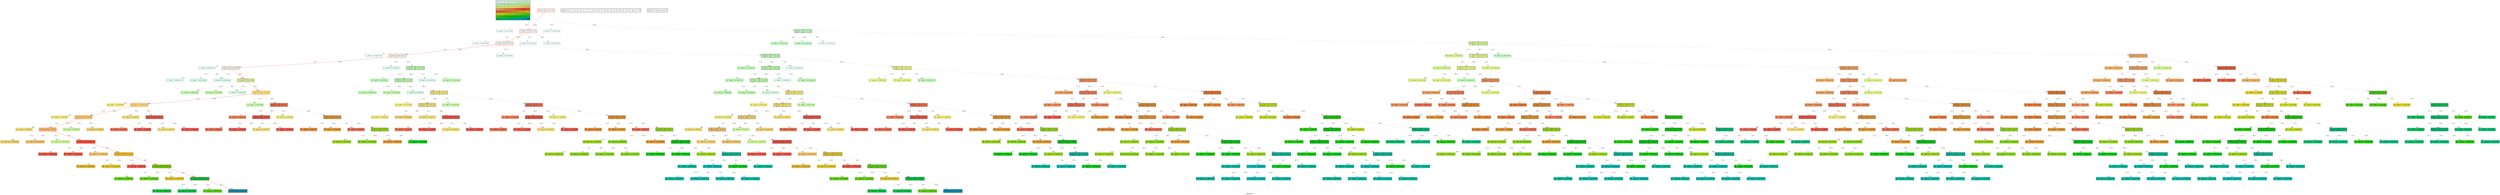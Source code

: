 digraph BigMaze { label="BigMaze-v0" nodesep=1 ranksep="1.2" node [shape=record penwidth=2] edge [arrowsize=0.7] 
subgraph MAP {label=Map;map [shape=plaintext label=<<table border="1" cellpadding="5" cellspacing="0" cellborder="1"><tr><td bgcolor="0.46862745 0.04925994 0.99969645 1.        ">S:0</td><td bgcolor="0.45294118 0.07385253 0.99931706 1.        ">C:1</td><td bgcolor="0.4372549  0.09840028 0.99878599 1.        ">C:2</td><td bgcolor="0.42156863 0.12288829 0.99810333 1.        ">C:3</td><td bgcolor="0.40588235 0.1473017  0.99726917 1.        ">C:4</td><td bgcolor="0.39019608 0.17162568 0.99628365 1.        ">W:5</td><td bgcolor="0.3745098  0.19584547 0.99514692 1.        ">C:6</td><td bgcolor="0.35882353 0.21994636 0.99385914 1.        ">C:7</td></tr><tr><td bgcolor="0.34313725 0.24391372 0.99242051 1.        ">C:8</td><td bgcolor="0.32745098 0.267733   0.99083125 1.        ">W:9</td><td bgcolor="0.31176471 0.29138975 0.98909161 1.        ">C:10</td><td bgcolor="0.29607843 0.31486959 0.98720184 1.        ">C:11</td><td bgcolor="0.28039216 0.33815827 0.98516223 1.        ">C:12</td><td bgcolor="0.26470588 0.36124167 0.9829731  1.        ">W:13</td><td bgcolor="0.24901961 0.38410575 0.98063477 1.        ">C:14</td><td bgcolor="0.23333333 0.40673664 0.9781476  1.        ">C:15</td></tr><tr><td bgcolor="0.21764706 0.42912061 0.97551197 1.        ">C:16</td><td bgcolor="0.20196078 0.45124406 0.97272827 1.        ">C:17</td><td bgcolor="0.18627451 0.47309356 0.96979694 1.        ">C:18</td><td bgcolor="0.17058824 0.49465584 0.9667184  1.        ">W:19</td><td bgcolor="0.15490196 0.51591783 0.96349314 1.        ">C:20</td><td bgcolor="0.13921569 0.5368666  0.96012165 1.        ">C:21</td><td bgcolor="0.12352941 0.55748944 0.95660442 1.        ">C:22</td><td bgcolor="0.10784314 0.57777383 0.952942   1.        ">C:23</td></tr><tr><td bgcolor="0.09215686 0.59770746 0.94913494 1.        ">C:24</td><td bgcolor="0.07647059 0.61727822 0.94518383 1.        ">C:25</td><td bgcolor="0.06078431 0.63647424 0.94108925 1.        ">C:26</td><td bgcolor="0.04509804 0.65528385 0.93685184 1.        ">C:27</td><td bgcolor="0.02941176 0.67369564 0.93247223 1.        ">C:28</td><td bgcolor="0.01372549 0.69169844 0.92795109 1.        ">C:29</td><td bgcolor="0.00196078 0.70928131 0.92328911 1.        ">W:30</td><td bgcolor="0.01764706 0.72643357 0.91848699 1.        ">C:31</td></tr><tr><td bgcolor="0.03333333 0.74314483 0.91354546 1.        ">C:32</td><td bgcolor="0.04901961 0.75940492 0.90846527 1.        ">W:33</td><td bgcolor="0.06470588 0.77520398 0.9032472  1.        ">C:34</td><td bgcolor="0.08039216 0.79053241 0.89789203 1.        ">C:35</td><td bgcolor="0.09607843 0.80538092 0.89240058 1.        ">C:36</td><td bgcolor="0.11176471 0.81974048 0.88677369 1.        ">W:37</td><td bgcolor="0.12745098 0.83360239 0.88101219 1.        ">C:38</td><td bgcolor="0.14313725 0.84695821 0.87511698 1.        ">C:39</td></tr><tr><td bgcolor="0.15882353 0.85979985 0.86908895 1.        ">C:40</td><td bgcolor="0.1745098  0.87211951 0.862929   1.        ">C:41</td><td bgcolor="0.19019608 0.88390971 0.85663808 1.        ">C:42</td><td bgcolor="0.20588235 0.89516329 0.85021714 1.        ">W:43</td><td bgcolor="0.22156863 0.90587342 0.84366715 1.        ">C:44</td><td bgcolor="0.2372549  0.9160336  0.83698911 1.        ">C:45</td><td bgcolor="0.25294118 0.92563766 0.83018403 1.        ">W:46</td><td bgcolor="0.26862745 0.93467977 0.82325295 1.        ">C:47</td></tr><tr><td bgcolor="0.28431373 0.94315443 0.81619691 1.        ">C:48</td><td bgcolor="0.3        0.95105652 0.80901699 1.        ">W:49</td><td bgcolor="0.31568627 0.95838122 0.80171428 1.        ">C:50</td><td bgcolor="0.33137255 0.96512409 0.79428989 1.        ">C:51</td><td bgcolor="0.34705882 0.97128103 0.78674494 1.        ">C:52</td><td bgcolor="0.3627451  0.97684832 0.77908057 1.        ">W:53</td><td bgcolor="0.37843137 0.98182256 0.77129796 1.        ">C:54</td><td bgcolor="0.39411765 0.98620075 0.76339828 1.        ">C:55</td></tr><tr><td bgcolor="0.40980392 0.98998021 0.75538273 1.        ">C:56</td><td bgcolor="0.4254902  0.99315867 0.74725253 1.        ">C:57</td><td bgcolor="0.44117647 0.99573418 0.73900892 1.        ">C:58</td><td bgcolor="0.45686275 0.99770518 0.73065313 1.        ">W:59</td><td bgcolor="0.47254902 0.99907048 0.72218645 1.        ">C:60</td><td bgcolor="0.48823529 0.99982925 0.71361015 1.        ">C:61</td><td bgcolor="0.51176471 0.99982925 0.70054304 1.        ">W:62</td><td bgcolor="0.52745098 0.99907048 0.69169844 1.        ">G:63</td></tr></table>>]} 
"0_0" [label="<f0>0 |<f1> cost: 0 |<f2> f: 14 (0+14)", style=filled color=grey fillcolor="0.46862745 0.04925994 0.99969645 1.        "];  
"0_0.0-0" [label="<f0>0 |<f1> cost: 1 |<f2> f: 15 (1+14)", style=filled color=grey fillcolor="0.46862745 0.04925994 0.99969645 1.        "];   "0_0" -> "0_0.0-0" [label="(L,1)" headlabel=" 2 " style="dashed" color=grey ];  "0_fr" [label="Fringe: []" shape=box];
"0_0" [label="<f0>0 |<f1> cost: 0 |<f2> f: 14 (0+14)", style=filled color=black color=red fillcolor="0.46862745 0.04925994 0.99969645 1.        "];  "0_0.1-1" [label="<f0>1 |<f1> cost: 1 |<f2> f: 14 (1+13)", style=filled color=grey color=red fillcolor="0.45294118 0.07385253 0.99931706 1.        "];   "0_0" -> "0_0.1-1" [label="(R,1)" headlabel=" 2 " style="" color=grey color=red ];  "0_fr" [label="Fringe: []" shape=box];
"0_0.0-2" [label="<f0>0 |<f1> cost: 1 |<f2> f: 15 (1+14)", style=filled color=grey fillcolor="0.46862745 0.04925994 0.99969645 1.        "];   "0_0" -> "0_0.0-2" [label="(U,1)" headlabel=" 4 " style="dashed" color=grey ];  "0_fr" [label="Fringe: ['1']" shape=box];
"0_0.8-3" [label="<f0>8 |<f1> cost: 1 |<f2> f: 14 (1+13)", style=filled color=grey fillcolor="0.34313725 0.24391372 0.99242051 1.        "];   "0_0" -> "0_0.8-3" [label="(D,1)" headlabel=" 4 " style="" color=grey ];  "0_fr" [label="Fringe: ['1']" shape=box];
"0_0.1.0-0" [label="<f0>0 |<f1> cost: 2 |<f2> f: 16 (2+14)", style=filled color=grey fillcolor="0.46862745 0.04925994 0.99969645 1.        "];   "0_0.1-1" -> "0_0.1.0-0" [label="(L,1)" headlabel=" 6 " style="dashed" color=grey ];  "0_fr" [label="Fringe: ['8']" shape=box];
"0_0.1-1" [label="<f0>1 |<f1> cost: 1 |<f2> f: 14 (1+13)", style=filled color=black color=red fillcolor="0.45294118 0.07385253 0.99931706 1.        "];  "0_0.1.2-1" [label="<f0>2 |<f1> cost: 2 |<f2> f: 14 (2+12)", style=filled color=grey color=red fillcolor="0.4372549  0.09840028 0.99878599 1.        "];   "0_0.1-1" -> "0_0.1.2-1" [label="(R,1)" headlabel=" 6 " style="" color=grey color=red ];  "0_fr" [label="Fringe: ['8']" shape=box];
"0_0.1.1-2" [label="<f0>1 |<f1> cost: 2 |<f2> f: 15 (2+13)", style=filled color=grey fillcolor="0.45294118 0.07385253 0.99931706 1.        "];   "0_0.1-1" -> "0_0.1.1-2" [label="(U,1)" headlabel=" 8 " style="dashed" color=grey ];  "0_fr" [label="Fringe: ['8', '2']" shape=box];
"0_0.1.1-3" [label="<f0>1 |<f1> cost: 2 |<f2> f: 15 (2+13)", style=filled color=grey fillcolor="0.45294118 0.07385253 0.99931706 1.        "];   "0_0.1-1" -> "0_0.1.1-3" [label="(D,1)" headlabel=" 9 " style="dashed" color=grey ];  "0_fr" [label="Fringe: ['8', '2']" shape=box];
"0_0.8.8-0" [label="<f0>8 |<f1> cost: 2 |<f2> f: 15 (2+13)", style=filled color=grey fillcolor="0.34313725 0.24391372 0.99242051 1.        "];   "0_0.8-3" -> "0_0.8.8-0" [label="(L,1)" headlabel=" 10 " style="dashed" color=grey ];  "0_fr" [label="Fringe: ['2']" shape=box];
"0_0.8.8-1" [label="<f0>8 |<f1> cost: 2 |<f2> f: 15 (2+13)", style=filled color=grey fillcolor="0.34313725 0.24391372 0.99242051 1.        "];   "0_0.8-3" -> "0_0.8.8-1" [label="(R,1)" headlabel=" 11 " style="dashed" color=grey ];  "0_fr" [label="Fringe: ['2']" shape=box];
"0_0.8.0-2" [label="<f0>0 |<f1> cost: 2 |<f2> f: 16 (2+14)", style=filled color=grey fillcolor="0.46862745 0.04925994 0.99969645 1.        "];   "0_0.8-3" -> "0_0.8.0-2" [label="(U,1)" headlabel=" 12 " style="dashed" color=grey ];  "0_fr" [label="Fringe: ['2']" shape=box];
"0_0.8-3" [label="<f0>8 |<f1> cost: 1 |<f2> f: 14 (1+13)", style=filled color=black fillcolor="0.34313725 0.24391372 0.99242051 1.        "];  "0_0.8.16-3" [label="<f0>16 |<f1> cost: 2 |<f2> f: 14 (2+12)", style=filled color=grey fillcolor="0.21764706 0.42912061 0.97551197 1.        "];   "0_0.8-3" -> "0_0.8.16-3" [label="(D,1)" headlabel=" 12 " style="" color=grey ];  "0_fr" [label="Fringe: ['2']" shape=box];
"0_0.1.2.1-0" [label="<f0>1 |<f1> cost: 3 |<f2> f: 16 (3+13)", style=filled color=grey fillcolor="0.45294118 0.07385253 0.99931706 1.        "];   "0_0.1.2-1" -> "0_0.1.2.1-0" [label="(L,1)" headlabel=" 14 " style="dashed" color=grey ];  "0_fr" [label="Fringe: ['16']" shape=box];
"0_0.1.2-1" [label="<f0>2 |<f1> cost: 2 |<f2> f: 14 (2+12)", style=filled color=black color=red fillcolor="0.4372549  0.09840028 0.99878599 1.        "];  "0_0.1.2.3-1" [label="<f0>3 |<f1> cost: 3 |<f2> f: 14 (3+11)", style=filled color=grey color=red fillcolor="0.42156863 0.12288829 0.99810333 1.        "];   "0_0.1.2-1" -> "0_0.1.2.3-1" [label="(R,1)" headlabel=" 14 " style="" color=grey color=red ];  "0_fr" [label="Fringe: ['16']" shape=box];
"0_0.1.2.2-2" [label="<f0>2 |<f1> cost: 3 |<f2> f: 15 (3+12)", style=filled color=grey fillcolor="0.4372549  0.09840028 0.99878599 1.        "];   "0_0.1.2-1" -> "0_0.1.2.2-2" [label="(U,1)" headlabel=" 16 " style="dashed" color=grey ];  "0_fr" [label="Fringe: ['16', '3']" shape=box];
"0_0.1.2.10-3" [label="<f0>10 |<f1> cost: 3 |<f2> f: 14 (3+11)", style=filled color=grey fillcolor="0.31176471 0.29138975 0.98909161 1.        "];   "0_0.1.2-1" -> "0_0.1.2.10-3" [label="(D,1)" headlabel=" 16 " style="" color=grey ];  "0_fr" [label="Fringe: ['16', '3']" shape=box];
"0_0.8.16.16-0" [label="<f0>16 |<f1> cost: 3 |<f2> f: 15 (3+12)", style=filled color=grey fillcolor="0.21764706 0.42912061 0.97551197 1.        "];   "0_0.8.16-3" -> "0_0.8.16.16-0" [label="(L,1)" headlabel=" 18 " style="dashed" color=grey ];  "0_fr" [label="Fringe: ['3', '10']" shape=box];
"0_0.8.16-3" [label="<f0>16 |<f1> cost: 2 |<f2> f: 14 (2+12)", style=filled color=black fillcolor="0.21764706 0.42912061 0.97551197 1.        "];  "0_0.8.16.17-1" [label="<f0>17 |<f1> cost: 3 |<f2> f: 14 (3+11)", style=filled color=grey fillcolor="0.20196078 0.45124406 0.97272827 1.        "];   "0_0.8.16-3" -> "0_0.8.16.17-1" [label="(R,1)" headlabel=" 18 " style="" color=grey ];  "0_fr" [label="Fringe: ['3', '10']" shape=box];
"0_0.8.16.8-2" [label="<f0>8 |<f1> cost: 3 |<f2> f: 16 (3+13)", style=filled color=grey fillcolor="0.34313725 0.24391372 0.99242051 1.        "];   "0_0.8.16-3" -> "0_0.8.16.8-2" [label="(U,1)" headlabel=" 20 " style="dashed" color=grey ];  "0_fr" [label="Fringe: ['3', '10', '17']" shape=box];
"0_0.8.16.24-3" [label="<f0>24 |<f1> cost: 3 |<f2> f: 14 (3+11)", style=filled color=grey fillcolor="0.09215686 0.59770746 0.94913494 1.        "];   "0_0.8.16-3" -> "0_0.8.16.24-3" [label="(D,1)" headlabel=" 20 " style="" color=grey ];  "0_fr" [label="Fringe: ['3', '10', '17']" shape=box];
"0_0.1.2.3.2-0" [label="<f0>2 |<f1> cost: 4 |<f2> f: 16 (4+12)", style=filled color=grey fillcolor="0.4372549  0.09840028 0.99878599 1.        "];   "0_0.1.2.3-1" -> "0_0.1.2.3.2-0" [label="(L,1)" headlabel=" 22 " style="dashed" color=grey ];  "0_fr" [label="Fringe: ['10', '17', '24']" shape=box];
"0_0.1.2.3-1" [label="<f0>3 |<f1> cost: 3 |<f2> f: 14 (3+11)", style=filled color=black color=red fillcolor="0.42156863 0.12288829 0.99810333 1.        "];  "0_0.1.2.3.4-1" [label="<f0>4 |<f1> cost: 4 |<f2> f: 14 (4+10)", style=filled color=grey color=red fillcolor="0.40588235 0.1473017  0.99726917 1.        "];   "0_0.1.2.3-1" -> "0_0.1.2.3.4-1" [label="(R,1)" headlabel=" 22 " style="" color=grey color=red ];  "0_fr" [label="Fringe: ['10', '17', '24']" shape=box];
"0_0.1.2.3.3-2" [label="<f0>3 |<f1> cost: 4 |<f2> f: 15 (4+11)", style=filled color=grey fillcolor="0.42156863 0.12288829 0.99810333 1.        "];   "0_0.1.2.3-1" -> "0_0.1.2.3.3-2" [label="(U,1)" headlabel=" 24 " style="dashed" color=grey ];  "0_fr" [label="Fringe: ['10', '17', '24', '4']" shape=box];
"0_0.1.2.3.11-3" [label="<f0>11 |<f1> cost: 4 |<f2> f: 14 (4+10)", style=filled color=grey fillcolor="0.29607843 0.31486959 0.98720184 1.        "];   "0_0.1.2.3-1" -> "0_0.1.2.3.11-3" [label="(D,1)" headlabel=" 24 " style="" color=grey ];  "0_fr" [label="Fringe: ['10', '17', '24', '4']" shape=box];
"0_0.8.16.17.16-0" [label="<f0>16 |<f1> cost: 4 |<f2> f: 16 (4+12)", style=filled color=grey fillcolor="0.21764706 0.42912061 0.97551197 1.        "];   "0_0.8.16.17-1" -> "0_0.8.16.17.16-0" [label="(L,1)" headlabel=" 26 " style="dashed" color=grey ];  "0_fr" [label="Fringe: ['10', '24', '4', '11']" shape=box];
"0_0.8.16.17-1" [label="<f0>17 |<f1> cost: 3 |<f2> f: 14 (3+11)", style=filled color=black fillcolor="0.20196078 0.45124406 0.97272827 1.        "];  "0_0.8.16.17.18-1" [label="<f0>18 |<f1> cost: 4 |<f2> f: 14 (4+10)", style=filled color=grey fillcolor="0.18627451 0.47309356 0.96979694 1.        "];   "0_0.8.16.17-1" -> "0_0.8.16.17.18-1" [label="(R,1)" headlabel=" 26 " style="" color=grey ];  "0_fr" [label="Fringe: ['10', '24', '4', '11']" shape=box];
"0_0.8.16.17.17-2" [label="<f0>17 |<f1> cost: 4 |<f2> f: 15 (4+11)", style=filled color=grey fillcolor="0.20196078 0.45124406 0.97272827 1.        "];   "0_0.8.16.17-1" -> "0_0.8.16.17.17-2" [label="(U,1)" headlabel=" 28 " style="dashed" color=grey ];  "0_fr" [label="Fringe: ['10', '24', '4', '11', '18']" shape=box];
"0_0.8.16.17.25-3" [label="<f0>25 |<f1> cost: 4 |<f2> f: 14 (4+10)", style=filled color=grey fillcolor="0.07647059 0.61727822 0.94518383 1.        "];   "0_0.8.16.17-1" -> "0_0.8.16.17.25-3" [label="(D,1)" headlabel=" 28 " style="" color=grey ];  "0_fr" [label="Fringe: ['10', '24', '4', '11', '18']" shape=box];
"0_0.8.16.24.24-0" [label="<f0>24 |<f1> cost: 4 |<f2> f: 15 (4+11)", style=filled color=grey fillcolor="0.09215686 0.59770746 0.94913494 1.        "];   "0_0.8.16.24-3" -> "0_0.8.16.24.24-0" [label="(L,1)" headlabel=" 30 " style="dashed" color=grey ];  "0_fr" [label="Fringe: ['10', '4', '11', '18', '25']" shape=box];
"0_0.8.16.24-3" [label="<f0>24 |<f1> cost: 3 |<f2> f: 14 (3+11)", style=filled color=black fillcolor="0.09215686 0.59770746 0.94913494 1.        "];  "0_0.8.16.24.25-1" [label="<f0>25 |<f1> cost: 4 |<f2> f: 14 (4+10)", style=filled color=grey fillcolor="0.07647059 0.61727822 0.94518383 1.        "];   "0_0.8.16.24-3" -> "0_0.8.16.24.25-1" [label="(R,1)" headlabel=" 30 " style="" color=grey ];  "0_fr" [label="Fringe: ['10', '4', '11', '18', '25']" shape=box];
"0_0.8.16.24.16-2" [label="<f0>16 |<f1> cost: 4 |<f2> f: 16 (4+12)", style=filled color=grey fillcolor="0.21764706 0.42912061 0.97551197 1.        "];   "0_0.8.16.24-3" -> "0_0.8.16.24.16-2" [label="(U,1)" headlabel=" 32 " style="dashed" color=grey ];  "0_fr" [label="Fringe: ['10', '4', '11', '18', '25']" shape=box];
"0_0.8.16.24.32-3" [label="<f0>32 |<f1> cost: 4 |<f2> f: 14 (4+10)", style=filled color=grey fillcolor="0.03333333 0.74314483 0.91354546 1.        "];   "0_0.8.16.24-3" -> "0_0.8.16.24.32-3" [label="(D,1)" headlabel=" 32 " style="" color=grey ];  "0_fr" [label="Fringe: ['10', '4', '11', '18', '25']" shape=box];
"0_0.1.2.3.11-3" [label="<f0>11 |<f1> cost: 4 |<f2> f: 14 (4+10)", style=filled color=black fillcolor="0.29607843 0.31486959 0.98720184 1.        "];  "0_0.1.2.3.11.10-0" [label="<f0>10 |<f1> cost: 5 |<f2> f: 16 (5+11)", style=filled color=grey fillcolor="0.31176471 0.29138975 0.98909161 1.        "];   "0_0.1.2.3.11-3" -> "0_0.1.2.3.11.10-0" [label="(L,1)" headlabel=" 33 " style="" color=grey ];  "0_fr" [label="Fringe: ['10', '4', '18', '25', '32']" shape=box];
"0_0.1.2.3.11.12-1" [label="<f0>12 |<f1> cost: 5 |<f2> f: 14 (5+9)", style=filled color=grey fillcolor="0.28039216 0.33815827 0.98516223 1.        "];   "0_0.1.2.3.11-3" -> "0_0.1.2.3.11.12-1" [label="(R,1)" headlabel=" 34 " style="" color=grey ];  "0_fr" [label="Fringe: ['10', '4', '18', '25', '32']" shape=box];
"0_0.1.2.3.11.3-2" [label="<f0>3 |<f1> cost: 5 |<f2> f: 16 (5+11)", style=filled color=grey fillcolor="0.42156863 0.12288829 0.99810333 1.        "];   "0_0.1.2.3.11-3" -> "0_0.1.2.3.11.3-2" [label="(U,1)" headlabel=" 36 " style="dashed" color=grey ];  "0_fr" [label="Fringe: ['10', '4', '18', '25', '32', '12']" shape=box];
"0_0.1.2.3.11.11-3" [label="<f0>11 |<f1> cost: 5 |<f2> f: 15 (5+10)", style=filled color=grey fillcolor="0.29607843 0.31486959 0.98720184 1.        "];   "0_0.1.2.3.11-3" -> "0_0.1.2.3.11.11-3" [label="(D,1)" headlabel=" 37 " style="dashed" color=grey ];  "0_fr" [label="Fringe: ['10', '4', '18', '25', '32', '12']" shape=box];
"0_0.8.16.17.25-3" [label="<f0>25 |<f1> cost: 4 |<f2> f: 14 (4+10)", style=filled color=black fillcolor="0.07647059 0.61727822 0.94518383 1.        "];  "0_0.8.16.17.25.24-0" [label="<f0>24 |<f1> cost: 5 |<f2> f: 16 (5+11)", style=filled color=grey fillcolor="0.09215686 0.59770746 0.94913494 1.        "];   "0_0.8.16.17.25-3" -> "0_0.8.16.17.25.24-0" [label="(L,1)" headlabel=" 37 " style="" color=grey ];  "0_fr" [label="Fringe: ['10', '4', '18', '32', '12']" shape=box];
"0_0.8.16.17.25.26-1" [label="<f0>26 |<f1> cost: 5 |<f2> f: 14 (5+9)", style=filled color=grey fillcolor="0.06078431 0.63647424 0.94108925 1.        "];   "0_0.8.16.17.25-3" -> "0_0.8.16.17.25.26-1" [label="(R,1)" headlabel=" 38 " style="" color=grey ];  "0_fr" [label="Fringe: ['10', '4', '18', '32', '12', '24']" shape=box];
"0_0.8.16.17.25.17-2" [label="<f0>17 |<f1> cost: 5 |<f2> f: 16 (5+11)", style=filled color=grey fillcolor="0.20196078 0.45124406 0.97272827 1.        "];   "0_0.8.16.17.25-3" -> "0_0.8.16.17.25.17-2" [label="(U,1)" headlabel=" 40 " style="dashed" color=grey ];  "0_fr" [label="Fringe: ['10', '4', '18', '32', '12', '24', '26']" shape=box];
"0_0.8.16.17.25.25-3" [label="<f0>25 |<f1> cost: 5 |<f2> f: 15 (5+10)", style=filled color=grey fillcolor="0.07647059 0.61727822 0.94518383 1.        "];   "0_0.8.16.17.25-3" -> "0_0.8.16.17.25.25-3" [label="(D,1)" headlabel=" 41 " style="dashed" color=grey ];  "0_fr" [label="Fringe: ['10', '4', '18', '32', '12', '24', '26']" shape=box];
"0_0.8.16.24.25.24-0" [label="<f0>24 |<f1> cost: 5 |<f2> f: 16 (5+11)", style=filled color=grey fillcolor="0.09215686 0.59770746 0.94913494 1.        "];   "0_0.8.16.24.25-1" -> "0_0.8.16.24.25.24-0" [label="(L,1)" headlabel=" 42 " style="dashed" color=grey ];  "0_fr" [label="Fringe: ['10', '4', '18', '32', '12', '24', '26']" shape=box];
"0_0.8.16.24.25-1" [label="<f0>25 |<f1> cost: 4 |<f2> f: 14 (4+10)", style=filled color=black fillcolor="0.07647059 0.61727822 0.94518383 1.        "];  "0_0.8.16.24.25.26-1" [label="<f0>26 |<f1> cost: 5 |<f2> f: 14 (5+9)", style=filled color=grey fillcolor="0.06078431 0.63647424 0.94108925 1.        "];   "0_0.8.16.24.25-1" -> "0_0.8.16.24.25.26-1" [label="(R,1)" headlabel=" 42 " style="" color=grey ];  "0_fr" [label="Fringe: ['10', '4', '18', '32', '12', '24', '26']" shape=box];
"0_0.8.16.24.25.17-2" [label="<f0>17 |<f1> cost: 5 |<f2> f: 16 (5+11)", style=filled color=grey fillcolor="0.20196078 0.45124406 0.97272827 1.        "];   "0_0.8.16.24.25-1" -> "0_0.8.16.24.25.17-2" [label="(U,1)" headlabel=" 43 " style="" color=grey ];  "0_fr" [label="Fringe: ['10', '4', '18', '32', '12', '24', '26']" shape=box];
"0_0.8.16.24.25.25-3" [label="<f0>25 |<f1> cost: 5 |<f2> f: 15 (5+10)", style=filled color=grey fillcolor="0.07647059 0.61727822 0.94518383 1.        "];   "0_0.8.16.24.25-1" -> "0_0.8.16.24.25.25-3" [label="(D,1)" headlabel=" 45 " style="dashed" color=grey ];  "0_fr" [label="Fringe: ['10', '4', '18', '32', '12', '24', '26', '17']" shape=box];
"0_0.8.16.24.32.32-0" [label="<f0>32 |<f1> cost: 5 |<f2> f: 15 (5+10)", style=filled color=grey fillcolor="0.03333333 0.74314483 0.91354546 1.        "];   "0_0.8.16.24.32-3" -> "0_0.8.16.24.32.32-0" [label="(L,1)" headlabel=" 46 " style="dashed" color=grey ];  "0_fr" [label="Fringe: ['10', '4', '18', '12', '24', '26', '17']" shape=box];
"0_0.8.16.24.32.32-1" [label="<f0>32 |<f1> cost: 5 |<f2> f: 15 (5+10)", style=filled color=grey fillcolor="0.03333333 0.74314483 0.91354546 1.        "];   "0_0.8.16.24.32-3" -> "0_0.8.16.24.32.32-1" [label="(R,1)" headlabel=" 47 " style="dashed" color=grey ];  "0_fr" [label="Fringe: ['10', '4', '18', '12', '24', '26', '17']" shape=box];
"0_0.8.16.24.32.24-2" [label="<f0>24 |<f1> cost: 5 |<f2> f: 16 (5+11)", style=filled color=grey fillcolor="0.09215686 0.59770746 0.94913494 1.        "];   "0_0.8.16.24.32-3" -> "0_0.8.16.24.32.24-2" [label="(U,1)" headlabel=" 48 " style="dashed" color=grey ];  "0_fr" [label="Fringe: ['10', '4', '18', '12', '24', '26', '17']" shape=box];
"0_0.8.16.24.32-3" [label="<f0>32 |<f1> cost: 4 |<f2> f: 14 (4+10)", style=filled color=black fillcolor="0.03333333 0.74314483 0.91354546 1.        "];  "0_0.8.16.24.32.40-3" [label="<f0>40 |<f1> cost: 5 |<f2> f: 14 (5+9)", style=filled color=grey fillcolor="0.15882353 0.85979985 0.86908895 1.        "];   "0_0.8.16.24.32-3" -> "0_0.8.16.24.32.40-3" [label="(D,1)" headlabel=" 48 " style="" color=grey ];  "0_fr" [label="Fringe: ['10', '4', '18', '12', '24', '26', '17']" shape=box];
"0_0.1.2.3.11.12.11-0" [label="<f0>11 |<f1> cost: 6 |<f2> f: 16 (6+10)", style=filled color=grey fillcolor="0.29607843 0.31486959 0.98720184 1.        "];   "0_0.1.2.3.11.12-1" -> "0_0.1.2.3.11.12.11-0" [label="(L,1)" headlabel=" 50 " style="dashed" color=grey ];  "0_fr" [label="Fringe: ['10', '4', '18', '24', '26', '17', '40']" shape=box];
"0_0.1.2.3.11.12.12-1" [label="<f0>12 |<f1> cost: 6 |<f2> f: 15 (6+9)", style=filled color=grey fillcolor="0.28039216 0.33815827 0.98516223 1.        "];   "0_0.1.2.3.11.12-1" -> "0_0.1.2.3.11.12.12-1" [label="(R,1)" headlabel=" 51 " style="dashed" color=grey ];  "0_fr" [label="Fringe: ['10', '4', '18', '24', '26', '17', '40']" shape=box];
"0_0.1.2.3.11.12-1" [label="<f0>12 |<f1> cost: 5 |<f2> f: 14 (5+9)", style=filled color=black fillcolor="0.28039216 0.33815827 0.98516223 1.        "];  "0_0.1.2.3.11.12.4-2" [label="<f0>4 |<f1> cost: 6 |<f2> f: 16 (6+10)", style=filled color=grey fillcolor="0.40588235 0.1473017  0.99726917 1.        "];   "0_0.1.2.3.11.12-1" -> "0_0.1.2.3.11.12.4-2" [label="(U,1)" headlabel=" 51 " style="" color=grey ];  "0_fr" [label="Fringe: ['10', '4', '18', '24', '26', '17', '40']" shape=box];
"0_0.1.2.3.11.12.20-3" [label="<f0>20 |<f1> cost: 6 |<f2> f: 14 (6+8)", style=filled color=grey fillcolor="0.15490196 0.51591783 0.96349314 1.        "];   "0_0.1.2.3.11.12-1" -> "0_0.1.2.3.11.12.20-3" [label="(D,1)" headlabel=" 52 " style="" color=grey ];  "0_fr" [label="Fringe: ['10', '4', '18', '24', '26', '17', '40']" shape=box];
"0_0.8.16.17.25.26.25-0" [label="<f0>25 |<f1> cost: 6 |<f2> f: 16 (6+10)", style=filled color=grey fillcolor="0.07647059 0.61727822 0.94518383 1.        "];   "0_0.8.16.17.25.26-1" -> "0_0.8.16.17.25.26.25-0" [label="(L,1)" headlabel=" 54 " style="dashed" color=grey ];  "0_fr" [label="Fringe: ['10', '4', '18', '24', '17', '40', '20']" shape=box];
"0_0.8.16.17.25.26-1" [label="<f0>26 |<f1> cost: 5 |<f2> f: 14 (5+9)", style=filled color=black fillcolor="0.06078431 0.63647424 0.94108925 1.        "];  "0_0.8.16.17.25.26.27-1" [label="<f0>27 |<f1> cost: 6 |<f2> f: 14 (6+8)", style=filled color=grey fillcolor="0.04509804 0.65528385 0.93685184 1.        "];   "0_0.8.16.17.25.26-1" -> "0_0.8.16.17.25.26.27-1" [label="(R,1)" headlabel=" 54 " style="" color=grey ];  "0_fr" [label="Fringe: ['10', '4', '18', '24', '17', '40', '20']" shape=box];
"0_0.8.16.17.25.26.18-2" [label="<f0>18 |<f1> cost: 6 |<f2> f: 16 (6+10)", style=filled color=grey fillcolor="0.18627451 0.47309356 0.96979694 1.        "];   "0_0.8.16.17.25.26-1" -> "0_0.8.16.17.25.26.18-2" [label="(U,1)" headlabel=" 55 " style="" color=grey ];  "0_fr" [label="Fringe: ['10', '4', '18', '24', '17', '40', '20', '27']" shape=box];
"0_0.8.16.17.25.26.34-3" [label="<f0>34 |<f1> cost: 6 |<f2> f: 14 (6+8)", style=filled color=grey fillcolor="0.06470588 0.77520398 0.9032472  1.        "];   "0_0.8.16.17.25.26-1" -> "0_0.8.16.17.25.26.34-3" [label="(D,1)" headlabel=" 56 " style="" color=grey ];  "0_fr" [label="Fringe: ['10', '4', '18', '24', '17', '40', '20', '27']" shape=box];
"0_0.8.16.24.32.40.40-0" [label="<f0>40 |<f1> cost: 6 |<f2> f: 15 (6+9)", style=filled color=grey fillcolor="0.15882353 0.85979985 0.86908895 1.        "];   "0_0.8.16.24.32.40-3" -> "0_0.8.16.24.32.40.40-0" [label="(L,1)" headlabel=" 58 " style="dashed" color=grey ];  "0_fr" [label="Fringe: ['10', '4', '18', '24', '17', '20', '27', '34']" shape=box];
"0_0.8.16.24.32.40-3" [label="<f0>40 |<f1> cost: 5 |<f2> f: 14 (5+9)", style=filled color=black fillcolor="0.15882353 0.85979985 0.86908895 1.        "];  "0_0.8.16.24.32.40.41-1" [label="<f0>41 |<f1> cost: 6 |<f2> f: 14 (6+8)", style=filled color=grey fillcolor="0.1745098  0.87211951 0.862929   1.        "];   "0_0.8.16.24.32.40-3" -> "0_0.8.16.24.32.40.41-1" [label="(R,1)" headlabel=" 58 " style="" color=grey ];  "0_fr" [label="Fringe: ['10', '4', '18', '24', '17', '20', '27', '34']" shape=box];
"0_0.8.16.24.32.40.32-2" [label="<f0>32 |<f1> cost: 6 |<f2> f: 16 (6+10)", style=filled color=grey fillcolor="0.03333333 0.74314483 0.91354546 1.        "];   "0_0.8.16.24.32.40-3" -> "0_0.8.16.24.32.40.32-2" [label="(U,1)" headlabel=" 60 " style="dashed" color=grey ];  "0_fr" [label="Fringe: ['10', '4', '18', '24', '17', '20', '27', '34', '41']" shape=box];
"0_0.8.16.24.32.40.48-3" [label="<f0>48 |<f1> cost: 6 |<f2> f: 14 (6+8)", style=filled color=grey fillcolor="0.28431373 0.94315443 0.81619691 1.        "];   "0_0.8.16.24.32.40-3" -> "0_0.8.16.24.32.40.48-3" [label="(D,1)" headlabel=" 60 " style="" color=grey ];  "0_fr" [label="Fringe: ['10', '4', '18', '24', '17', '20', '27', '34', '41']" shape=box];
"0_0.1.2.3.11.12.20.20-0" [label="<f0>20 |<f1> cost: 7 |<f2> f: 15 (7+8)", style=filled color=grey fillcolor="0.15490196 0.51591783 0.96349314 1.        "];   "0_0.1.2.3.11.12.20-3" -> "0_0.1.2.3.11.12.20.20-0" [label="(L,1)" headlabel=" 62 " style="dashed" color=grey ];  "0_fr" [label="Fringe: ['10', '4', '18', '24', '17', '27', '34', '41', '48']" shape=box];
"0_0.1.2.3.11.12.20-3" [label="<f0>20 |<f1> cost: 6 |<f2> f: 14 (6+8)", style=filled color=black fillcolor="0.15490196 0.51591783 0.96349314 1.        "];  "0_0.1.2.3.11.12.20.21-1" [label="<f0>21 |<f1> cost: 7 |<f2> f: 14 (7+7)", style=filled color=grey fillcolor="0.13921569 0.5368666  0.96012165 1.        "];   "0_0.1.2.3.11.12.20-3" -> "0_0.1.2.3.11.12.20.21-1" [label="(R,1)" headlabel=" 62 " style="" color=grey ];  "0_fr" [label="Fringe: ['10', '4', '18', '24', '17', '27', '34', '41', '48']" shape=box];
"0_0.1.2.3.11.12.20.12-2" [label="<f0>12 |<f1> cost: 7 |<f2> f: 16 (7+9)", style=filled color=grey fillcolor="0.28039216 0.33815827 0.98516223 1.        "];   "0_0.1.2.3.11.12.20-3" -> "0_0.1.2.3.11.12.20.12-2" [label="(U,1)" headlabel=" 64 " style="dashed" color=grey ];  "0_fr" [label="Fringe: ['10', '4', '18', '24', '17', '27', '34', '41', '48', '21']" shape=box];
"0_0.1.2.3.11.12.20.28-3" [label="<f0>28 |<f1> cost: 7 |<f2> f: 14 (7+7)", style=filled color=grey fillcolor="0.02941176 0.67369564 0.93247223 1.        "];   "0_0.1.2.3.11.12.20-3" -> "0_0.1.2.3.11.12.20.28-3" [label="(D,1)" headlabel=" 64 " style="" color=grey ];  "0_fr" [label="Fringe: ['10', '4', '18', '24', '17', '27', '34', '41', '48', '21']" shape=box];
"0_0.8.16.17.25.26.34.34-0" [label="<f0>34 |<f1> cost: 7 |<f2> f: 15 (7+8)", style=filled color=grey fillcolor="0.06470588 0.77520398 0.9032472  1.        "];   "0_0.8.16.17.25.26.34-3" -> "0_0.8.16.17.25.26.34.34-0" [label="(L,1)" headlabel=" 66 " style="dashed" color=grey ];  "0_fr" [label="Fringe: ['10', '4', '18', '24', '17', '27', '41', '48', '21', '28']" shape=box];
"0_0.8.16.17.25.26.34-3" [label="<f0>34 |<f1> cost: 6 |<f2> f: 14 (6+8)", style=filled color=black fillcolor="0.06470588 0.77520398 0.9032472  1.        "];  "0_0.8.16.17.25.26.34.35-1" [label="<f0>35 |<f1> cost: 7 |<f2> f: 14 (7+7)", style=filled color=grey fillcolor="0.08039216 0.79053241 0.89789203 1.        "];   "0_0.8.16.17.25.26.34-3" -> "0_0.8.16.17.25.26.34.35-1" [label="(R,1)" headlabel=" 66 " style="" color=grey ];  "0_fr" [label="Fringe: ['10', '4', '18', '24', '17', '27', '41', '48', '21', '28']" shape=box];
"0_0.8.16.17.25.26.34.26-2" [label="<f0>26 |<f1> cost: 7 |<f2> f: 16 (7+9)", style=filled color=grey fillcolor="0.06078431 0.63647424 0.94108925 1.        "];   "0_0.8.16.17.25.26.34-3" -> "0_0.8.16.17.25.26.34.26-2" [label="(U,1)" headlabel=" 68 " style="dashed" color=grey ];  "0_fr" [label="Fringe: ['10', '4', '18', '24', '17', '27', '41', '48', '21', '28', '35']" shape=box];
"0_0.8.16.17.25.26.34.42-3" [label="<f0>42 |<f1> cost: 7 |<f2> f: 14 (7+7)", style=filled color=grey fillcolor="0.19019608 0.88390971 0.85663808 1.        "];   "0_0.8.16.17.25.26.34-3" -> "0_0.8.16.17.25.26.34.42-3" [label="(D,1)" headlabel=" 68 " style="" color=grey ];  "0_fr" [label="Fringe: ['10', '4', '18', '24', '17', '27', '41', '48', '21', '28', '35']" shape=box];
"0_0.8.16.24.32.40.48.48-0" [label="<f0>48 |<f1> cost: 7 |<f2> f: 15 (7+8)", style=filled color=grey fillcolor="0.28431373 0.94315443 0.81619691 1.        "];   "0_0.8.16.24.32.40.48-3" -> "0_0.8.16.24.32.40.48.48-0" [label="(L,1)" headlabel=" 70 " style="dashed" color=grey ];  "0_fr" [label="Fringe: ['10', '4', '18', '24', '17', '27', '41', '21', '28', '35', '42']" shape=box];
"0_0.8.16.24.32.40.48.48-1" [label="<f0>48 |<f1> cost: 7 |<f2> f: 15 (7+8)", style=filled color=grey fillcolor="0.28431373 0.94315443 0.81619691 1.        "];   "0_0.8.16.24.32.40.48-3" -> "0_0.8.16.24.32.40.48.48-1" [label="(R,1)" headlabel=" 71 " style="dashed" color=grey ];  "0_fr" [label="Fringe: ['10', '4', '18', '24', '17', '27', '41', '21', '28', '35', '42']" shape=box];
"0_0.8.16.24.32.40.48.40-2" [label="<f0>40 |<f1> cost: 7 |<f2> f: 16 (7+9)", style=filled color=grey fillcolor="0.15882353 0.85979985 0.86908895 1.        "];   "0_0.8.16.24.32.40.48-3" -> "0_0.8.16.24.32.40.48.40-2" [label="(U,1)" headlabel=" 72 " style="dashed" color=grey ];  "0_fr" [label="Fringe: ['10', '4', '18', '24', '17', '27', '41', '21', '28', '35', '42']" shape=box];
"0_0.8.16.24.32.40.48-3" [label="<f0>48 |<f1> cost: 6 |<f2> f: 14 (6+8)", style=filled color=black fillcolor="0.28431373 0.94315443 0.81619691 1.        "];  "0_0.8.16.24.32.40.48.56-3" [label="<f0>56 |<f1> cost: 7 |<f2> f: 14 (7+7)", style=filled color=grey fillcolor="0.40980392 0.98998021 0.75538273 1.        "];   "0_0.8.16.24.32.40.48-3" -> "0_0.8.16.24.32.40.48.56-3" [label="(D,1)" headlabel=" 72 " style="" color=grey ];  "0_fr" [label="Fringe: ['10', '4', '18', '24', '17', '27', '41', '21', '28', '35', '42']" shape=box];
"0_0.1.2.3.11.12.20.21.20-0" [label="<f0>20 |<f1> cost: 8 |<f2> f: 16 (8+8)", style=filled color=grey fillcolor="0.15490196 0.51591783 0.96349314 1.        "];   "0_0.1.2.3.11.12.20.21-1" -> "0_0.1.2.3.11.12.20.21.20-0" [label="(L,1)" headlabel=" 74 " style="dashed" color=grey ];  "0_fr" [label="Fringe: ['10', '4', '18', '24', '17', '27', '41', '28', '35', '42', '56']" shape=box];
"0_0.1.2.3.11.12.20.21-1" [label="<f0>21 |<f1> cost: 7 |<f2> f: 14 (7+7)", style=filled color=black fillcolor="0.13921569 0.5368666  0.96012165 1.        "];  "0_0.1.2.3.11.12.20.21.22-1" [label="<f0>22 |<f1> cost: 8 |<f2> f: 14 (8+6)", style=filled color=grey fillcolor="0.12352941 0.55748944 0.95660442 1.        "];   "0_0.1.2.3.11.12.20.21-1" -> "0_0.1.2.3.11.12.20.21.22-1" [label="(R,1)" headlabel=" 74 " style="" color=grey ];  "0_fr" [label="Fringe: ['10', '4', '18', '24', '17', '27', '41', '28', '35', '42', '56']" shape=box];
"0_0.1.2.3.11.12.20.21.21-2" [label="<f0>21 |<f1> cost: 8 |<f2> f: 15 (8+7)", style=filled color=grey fillcolor="0.13921569 0.5368666  0.96012165 1.        "];   "0_0.1.2.3.11.12.20.21-1" -> "0_0.1.2.3.11.12.20.21.21-2" [label="(U,1)" headlabel=" 76 " style="dashed" color=grey ];  "0_fr" [label="Fringe: ['10', '4', '18', '24', '17', '27', '41', '28', '35', '42', '56', '22']" shape=box];
"0_0.1.2.3.11.12.20.21.29-3" [label="<f0>29 |<f1> cost: 8 |<f2> f: 14 (8+6)", style=filled color=grey fillcolor="0.01372549 0.69169844 0.92795109 1.        "];   "0_0.1.2.3.11.12.20.21-1" -> "0_0.1.2.3.11.12.20.21.29-3" [label="(D,1)" headlabel=" 76 " style="" color=grey ];  "0_fr" [label="Fringe: ['10', '4', '18', '24', '17', '27', '41', '28', '35', '42', '56', '22']" shape=box];
"0_0.1.2.3.11.12.20.28-3" [label="<f0>28 |<f1> cost: 7 |<f2> f: 14 (7+7)", style=filled color=black fillcolor="0.02941176 0.67369564 0.93247223 1.        "];  "0_0.1.2.3.11.12.20.28.27-0" [label="<f0>27 |<f1> cost: 8 |<f2> f: 16 (8+8)", style=filled color=grey fillcolor="0.04509804 0.65528385 0.93685184 1.        "];   "0_0.1.2.3.11.12.20.28-3" -> "0_0.1.2.3.11.12.20.28.27-0" [label="(L,1)" headlabel=" 77 " style="" color=grey ];  "0_fr" [label="Fringe: ['10', '4', '18', '24', '17', '27', '41', '35', '42', '56', '22', '29']" shape=box];
"0_0.1.2.3.11.12.20.28.29-1" [label="<f0>29 |<f1> cost: 8 |<f2> f: 14 (8+6)", style=filled color=grey fillcolor="0.01372549 0.69169844 0.92795109 1.        "];   "0_0.1.2.3.11.12.20.28-3" -> "0_0.1.2.3.11.12.20.28.29-1" [label="(R,1)" headlabel=" 78 " style="" color=grey ];  "0_fr" [label="Fringe: ['10', '4', '18', '24', '17', '27', '41', '35', '42', '56', '22', '29']" shape=box];
"0_0.1.2.3.11.12.20.28.20-2" [label="<f0>20 |<f1> cost: 8 |<f2> f: 16 (8+8)", style=filled color=grey fillcolor="0.15490196 0.51591783 0.96349314 1.        "];   "0_0.1.2.3.11.12.20.28-3" -> "0_0.1.2.3.11.12.20.28.20-2" [label="(U,1)" headlabel=" 80 " style="dashed" color=grey ];  "0_fr" [label="Fringe: ['10', '4', '18', '24', '17', '27', '41', '35', '42', '56', '22', '29']" shape=box];
"0_0.1.2.3.11.12.20.28.36-3" [label="<f0>36 |<f1> cost: 8 |<f2> f: 14 (8+6)", style=filled color=grey fillcolor="0.09607843 0.80538092 0.89240058 1.        "];   "0_0.1.2.3.11.12.20.28-3" -> "0_0.1.2.3.11.12.20.28.36-3" [label="(D,1)" headlabel=" 80 " style="" color=grey ];  "0_fr" [label="Fringe: ['10', '4', '18', '24', '17', '27', '41', '35', '42', '56', '22', '29']" shape=box];
"0_0.8.16.17.25.26.34.35.34-0" [label="<f0>34 |<f1> cost: 8 |<f2> f: 16 (8+8)", style=filled color=grey fillcolor="0.06470588 0.77520398 0.9032472  1.        "];   "0_0.8.16.17.25.26.34.35-1" -> "0_0.8.16.17.25.26.34.35.34-0" [label="(L,1)" headlabel=" 82 " style="dashed" color=grey ];  "0_fr" [label="Fringe: ['10', '4', '18', '24', '17', '27', '41', '42', '56', '22', '29', '36']" shape=box];
"0_0.8.16.17.25.26.34.35-1" [label="<f0>35 |<f1> cost: 7 |<f2> f: 14 (7+7)", style=filled color=black fillcolor="0.08039216 0.79053241 0.89789203 1.        "];  "0_0.8.16.17.25.26.34.35.36-1" [label="<f0>36 |<f1> cost: 8 |<f2> f: 14 (8+6)", style=filled color=grey fillcolor="0.09607843 0.80538092 0.89240058 1.        "];   "0_0.8.16.17.25.26.34.35-1" -> "0_0.8.16.17.25.26.34.35.36-1" [label="(R,1)" headlabel=" 82 " style="" color=grey ];  "0_fr" [label="Fringe: ['10', '4', '18', '24', '17', '27', '41', '42', '56', '22', '29', '36']" shape=box];
"0_0.8.16.17.25.26.34.35.27-2" [label="<f0>27 |<f1> cost: 8 |<f2> f: 16 (8+8)", style=filled color=grey fillcolor="0.04509804 0.65528385 0.93685184 1.        "];   "0_0.8.16.17.25.26.34.35-1" -> "0_0.8.16.17.25.26.34.35.27-2" [label="(U,1)" headlabel=" 83 " style="" color=grey ];  "0_fr" [label="Fringe: ['10', '4', '18', '24', '17', '27', '41', '42', '56', '22', '29', '36']" shape=box];
"0_0.8.16.17.25.26.34.35.35-3" [label="<f0>35 |<f1> cost: 8 |<f2> f: 15 (8+7)", style=filled color=grey fillcolor="0.08039216 0.79053241 0.89789203 1.        "];   "0_0.8.16.17.25.26.34.35-1" -> "0_0.8.16.17.25.26.34.35.35-3" [label="(D,1)" headlabel=" 85 " style="dashed" color=grey ];  "0_fr" [label="Fringe: ['10', '4', '18', '24', '17', '27', '41', '42', '56', '22', '29', '36']" shape=box];
"0_0.8.16.24.32.40.48.56.56-0" [label="<f0>56 |<f1> cost: 8 |<f2> f: 15 (8+7)", style=filled color=grey fillcolor="0.40980392 0.98998021 0.75538273 1.        "];   "0_0.8.16.24.32.40.48.56-3" -> "0_0.8.16.24.32.40.48.56.56-0" [label="(L,1)" headlabel=" 86 " style="dashed" color=grey ];  "0_fr" [label="Fringe: ['10', '4', '18', '24', '17', '27', '41', '42', '22', '29', '36']" shape=box];
"0_0.8.16.24.32.40.48.56-3" [label="<f0>56 |<f1> cost: 7 |<f2> f: 14 (7+7)", style=filled color=black fillcolor="0.40980392 0.98998021 0.75538273 1.        "];  "0_0.8.16.24.32.40.48.56.57-1" [label="<f0>57 |<f1> cost: 8 |<f2> f: 14 (8+6)", style=filled color=grey fillcolor="0.4254902  0.99315867 0.74725253 1.        "];   "0_0.8.16.24.32.40.48.56-3" -> "0_0.8.16.24.32.40.48.56.57-1" [label="(R,1)" headlabel=" 86 " style="" color=grey ];  "0_fr" [label="Fringe: ['10', '4', '18', '24', '17', '27', '41', '42', '22', '29', '36']" shape=box];
"0_0.8.16.24.32.40.48.56.48-2" [label="<f0>48 |<f1> cost: 8 |<f2> f: 16 (8+8)", style=filled color=grey fillcolor="0.28431373 0.94315443 0.81619691 1.        "];   "0_0.8.16.24.32.40.48.56-3" -> "0_0.8.16.24.32.40.48.56.48-2" [label="(U,1)" headlabel=" 88 " style="dashed" color=grey ];  "0_fr" [label="Fringe: ['10', '4', '18', '24', '17', '27', '41', '42', '22', '29', '36', '57']" shape=box];
"0_0.8.16.24.32.40.48.56.56-3" [label="<f0>56 |<f1> cost: 8 |<f2> f: 15 (8+7)", style=filled color=grey fillcolor="0.40980392 0.98998021 0.75538273 1.        "];   "0_0.8.16.24.32.40.48.56-3" -> "0_0.8.16.24.32.40.48.56.56-3" [label="(D,1)" headlabel=" 89 " style="dashed" color=grey ];  "0_fr" [label="Fringe: ['10', '4', '18', '24', '17', '27', '41', '42', '22', '29', '36', '57']" shape=box];
"0_0.1.2.3.11.12.20.21.29-3" [label="<f0>29 |<f1> cost: 8 |<f2> f: 14 (8+6)", style=filled color=black fillcolor="0.01372549 0.69169844 0.92795109 1.        "];  "0_0.1.2.3.11.12.20.21.29.28-0" [label="<f0>28 |<f1> cost: 9 |<f2> f: 16 (9+7)", style=filled color=grey fillcolor="0.02941176 0.67369564 0.93247223 1.        "];   "0_0.1.2.3.11.12.20.21.29-3" -> "0_0.1.2.3.11.12.20.21.29.28-0" [label="(L,1)" headlabel=" 89 " style="" color=grey ];  "0_fr" [label="Fringe: ['10', '4', '18', '24', '17', '27', '41', '42', '22', '36', '57']" shape=box];
"0_0.1.2.3.11.12.20.21.29.29-1" [label="<f0>29 |<f1> cost: 9 |<f2> f: 15 (9+6)", style=filled color=grey fillcolor="0.01372549 0.69169844 0.92795109 1.        "];   "0_0.1.2.3.11.12.20.21.29-3" -> "0_0.1.2.3.11.12.20.21.29.29-1" [label="(R,1)" headlabel=" 91 " style="dashed" color=grey ];  "0_fr" [label="Fringe: ['10', '4', '18', '24', '17', '27', '41', '42', '22', '36', '57', '28']" shape=box];
"0_0.1.2.3.11.12.20.21.29.21-2" [label="<f0>21 |<f1> cost: 9 |<f2> f: 16 (9+7)", style=filled color=grey fillcolor="0.13921569 0.5368666  0.96012165 1.        "];   "0_0.1.2.3.11.12.20.21.29-3" -> "0_0.1.2.3.11.12.20.21.29.21-2" [label="(U,1)" headlabel=" 92 " style="dashed" color=grey ];  "0_fr" [label="Fringe: ['10', '4', '18', '24', '17', '27', '41', '42', '22', '36', '57', '28']" shape=box];
"0_0.1.2.3.11.12.20.21.29.29-3" [label="<f0>29 |<f1> cost: 9 |<f2> f: 15 (9+6)", style=filled color=grey fillcolor="0.01372549 0.69169844 0.92795109 1.        "];   "0_0.1.2.3.11.12.20.21.29-3" -> "0_0.1.2.3.11.12.20.21.29.29-3" [label="(D,1)" headlabel=" 93 " style="dashed" color=grey ];  "0_fr" [label="Fringe: ['10', '4', '18', '24', '17', '27', '41', '42', '22', '36', '57', '28']" shape=box];
"0_0.1.2.3.11.12.20.28.36-3" [label="<f0>36 |<f1> cost: 8 |<f2> f: 14 (8+6)", style=filled color=black fillcolor="0.09607843 0.80538092 0.89240058 1.        "];  "0_0.1.2.3.11.12.20.28.36.35-0" [label="<f0>35 |<f1> cost: 9 |<f2> f: 16 (9+7)", style=filled color=grey fillcolor="0.08039216 0.79053241 0.89789203 1.        "];   "0_0.1.2.3.11.12.20.28.36-3" -> "0_0.1.2.3.11.12.20.28.36.35-0" [label="(L,1)" headlabel=" 93 " style="" color=grey ];  "0_fr" [label="Fringe: ['10', '4', '18', '24', '17', '27', '41', '42', '22', '57', '28']" shape=box];
"0_0.1.2.3.11.12.20.28.36.36-1" [label="<f0>36 |<f1> cost: 9 |<f2> f: 15 (9+6)", style=filled color=grey fillcolor="0.09607843 0.80538092 0.89240058 1.        "];   "0_0.1.2.3.11.12.20.28.36-3" -> "0_0.1.2.3.11.12.20.28.36.36-1" [label="(R,1)" headlabel=" 95 " style="dashed" color=grey ];  "0_fr" [label="Fringe: ['10', '4', '18', '24', '17', '27', '41', '42', '22', '57', '28', '35']" shape=box];
"0_0.1.2.3.11.12.20.28.36.28-2" [label="<f0>28 |<f1> cost: 9 |<f2> f: 16 (9+7)", style=filled color=grey fillcolor="0.02941176 0.67369564 0.93247223 1.        "];   "0_0.1.2.3.11.12.20.28.36-3" -> "0_0.1.2.3.11.12.20.28.36.28-2" [label="(U,1)" headlabel=" 96 " style="dashed" color=grey ];  "0_fr" [label="Fringe: ['10', '4', '18', '24', '17', '27', '41', '42', '22', '57', '28', '35']" shape=box];
"0_0.1.2.3.11.12.20.28.36.44-3" [label="<f0>44 |<f1> cost: 9 |<f2> f: 14 (9+5)", style=filled color=grey fillcolor="0.22156863 0.90587342 0.84366715 1.        "];   "0_0.1.2.3.11.12.20.28.36-3" -> "0_0.1.2.3.11.12.20.28.36.44-3" [label="(D,1)" headlabel=" 96 " style="" color=grey ];  "0_fr" [label="Fringe: ['10', '4', '18', '24', '17', '27', '41', '42', '22', '57', '28', '35']" shape=box];
"0_0.8.16.24.32.40.41.40-0" [label="<f0>40 |<f1> cost: 7 |<f2> f: 16 (7+9)", style=filled color=grey fillcolor="0.15882353 0.85979985 0.86908895 1.        "];   "0_0.8.16.24.32.40.41-1" -> "0_0.8.16.24.32.40.41.40-0" [label="(L,1)" headlabel=" 98 " style="dashed" color=grey ];  "0_fr" [label="Fringe: ['10', '4', '18', '24', '17', '27', '42', '22', '57', '28', '35', '44']" shape=box];
"0_0.8.16.24.32.40.41-1" [label="<f0>41 |<f1> cost: 6 |<f2> f: 14 (6+8)", style=filled color=black fillcolor="0.1745098  0.87211951 0.862929   1.        "];  "0_0.8.16.24.32.40.41.42-1" [label="<f0>42 |<f1> cost: 7 |<f2> f: 14 (7+7)", style=filled color=grey fillcolor="0.19019608 0.88390971 0.85663808 1.        "];   "0_0.8.16.24.32.40.41-1" -> "0_0.8.16.24.32.40.41.42-1" [label="(R,1)" headlabel=" 98 " style="" color=grey ];  "0_fr" [label="Fringe: ['10', '4', '18', '24', '17', '27', '42', '22', '57', '28', '35', '44']" shape=box];
"0_0.8.16.24.32.40.41.41-2" [label="<f0>41 |<f1> cost: 7 |<f2> f: 15 (7+8)", style=filled color=grey fillcolor="0.1745098  0.87211951 0.862929   1.        "];   "0_0.8.16.24.32.40.41-1" -> "0_0.8.16.24.32.40.41.41-2" [label="(U,1)" headlabel=" 100 " style="dashed" color=grey ];  "0_fr" [label="Fringe: ['10', '4', '18', '24', '17', '27', '42', '22', '57', '28', '35', '44']" shape=box];
"0_0.8.16.24.32.40.41.41-3" [label="<f0>41 |<f1> cost: 7 |<f2> f: 15 (7+8)", style=filled color=grey fillcolor="0.1745098  0.87211951 0.862929   1.        "];   "0_0.8.16.24.32.40.41-1" -> "0_0.8.16.24.32.40.41.41-3" [label="(D,1)" headlabel=" 101 " style="dashed" color=grey ];  "0_fr" [label="Fringe: ['10', '4', '18', '24', '17', '27', '42', '22', '57', '28', '35', '44']" shape=box];
"0_0.1.2.10.10-0" [label="<f0>10 |<f1> cost: 4 |<f2> f: 15 (4+11)", style=filled color=grey fillcolor="0.31176471 0.29138975 0.98909161 1.        "];   "0_0.1.2.10-3" -> "0_0.1.2.10.10-0" [label="(L,1)" headlabel=" 102 " style="dashed" color=grey ];  "0_fr" [label="Fringe: ['4', '18', '24', '17', '27', '42', '22', '57', '28', '35', '44']" shape=box];
"0_0.1.2.10-3" [label="<f0>10 |<f1> cost: 3 |<f2> f: 14 (3+11)", style=filled color=black fillcolor="0.31176471 0.29138975 0.98909161 1.        "];  "0_0.1.2.10.11-1" [label="<f0>11 |<f1> cost: 4 |<f2> f: 14 (4+10)", style=filled color=grey fillcolor="0.29607843 0.31486959 0.98720184 1.        "];   "0_0.1.2.10-3" -> "0_0.1.2.10.11-1" [label="(R,1)" headlabel=" 102 " style="" color=grey ];  "0_fr" [label="Fringe: ['4', '18', '24', '17', '27', '42', '22', '57', '28', '35', '44']" shape=box];
"0_0.1.2.10.2-2" [label="<f0>2 |<f1> cost: 4 |<f2> f: 16 (4+12)", style=filled color=grey fillcolor="0.4372549  0.09840028 0.99878599 1.        "];   "0_0.1.2.10-3" -> "0_0.1.2.10.2-2" [label="(U,1)" headlabel=" 104 " style="dashed" color=grey ];  "0_fr" [label="Fringe: ['4', '18', '24', '17', '27', '42', '22', '57', '28', '35', '44', '11']" shape=box];
"0_0.1.2.10.18-3" [label="<f0>18 |<f1> cost: 4 |<f2> f: 14 (4+10)", style=filled color=grey fillcolor="0.18627451 0.47309356 0.96979694 1.        "];   "0_0.1.2.10-3" -> "0_0.1.2.10.18-3" [label="(D,1)" headlabel=" 104 " style="" color=grey ];  "0_fr" [label="Fringe: ['4', '18', '24', '17', '27', '42', '22', '57', '28', '35', '44', '11']" shape=box];
"0_0.8.16.17.18.17-0" [label="<f0>17 |<f1> cost: 5 |<f2> f: 16 (5+11)", style=filled color=grey fillcolor="0.20196078 0.45124406 0.97272827 1.        "];   "0_0.8.16.17.18-1" -> "0_0.8.16.17.18.17-0" [label="(L,1)" headlabel=" 106 " style="dashed" color=grey ];  "0_fr" [label="Fringe: ['4', '24', '17', '27', '42', '22', '57', '28', '35', '44', '11']" shape=box];
"0_0.8.16.17.18.18-1" [label="<f0>18 |<f1> cost: 5 |<f2> f: 15 (5+10)", style=filled color=grey fillcolor="0.18627451 0.47309356 0.96979694 1.        "];   "0_0.8.16.17.18-1" -> "0_0.8.16.17.18.18-1" [label="(R,1)" headlabel=" 107 " style="dashed" color=grey ];  "0_fr" [label="Fringe: ['4', '24', '17', '27', '42', '22', '57', '28', '35', '44', '11']" shape=box];
"0_0.8.16.17.18-1" [label="<f0>18 |<f1> cost: 4 |<f2> f: 14 (4+10)", style=filled color=black fillcolor="0.18627451 0.47309356 0.96979694 1.        "];  "0_0.8.16.17.18.10-2" [label="<f0>10 |<f1> cost: 5 |<f2> f: 16 (5+11)", style=filled color=grey fillcolor="0.31176471 0.29138975 0.98909161 1.        "];   "0_0.8.16.17.18-1" -> "0_0.8.16.17.18.10-2" [label="(U,1)" headlabel=" 107 " style="" color=grey ];  "0_fr" [label="Fringe: ['4', '24', '17', '27', '42', '22', '57', '28', '35', '44', '11']" shape=box];
"0_0.8.16.17.18.26-3" [label="<f0>26 |<f1> cost: 5 |<f2> f: 14 (5+9)", style=filled color=grey fillcolor="0.06078431 0.63647424 0.94108925 1.        "];   "0_0.8.16.17.18-1" -> "0_0.8.16.17.18.26-3" [label="(D,1)" headlabel=" 108 " style="" color=grey ];  "0_fr" [label="Fringe: ['4', '24', '17', '27', '42', '22', '57', '28', '35', '44', '11', '10']" shape=box];
"0_0.8.16.17.25.26.27.26-0" [label="<f0>26 |<f1> cost: 7 |<f2> f: 16 (7+9)", style=filled color=grey fillcolor="0.06078431 0.63647424 0.94108925 1.        "];   "0_0.8.16.17.25.26.27-1" -> "0_0.8.16.17.25.26.27.26-0" [label="(L,1)" headlabel=" 110 " style="dashed" color=grey ];  "0_fr" [label="Fringe: ['4', '24', '17', '42', '22', '57', '28', '35', '44', '11', '10', '26']" shape=box];
"0_0.8.16.17.25.26.27-1" [label="<f0>27 |<f1> cost: 6 |<f2> f: 14 (6+8)", style=filled color=black fillcolor="0.04509804 0.65528385 0.93685184 1.        "];  "0_0.8.16.17.25.26.27.28-1" [label="<f0>28 |<f1> cost: 7 |<f2> f: 14 (7+7)", style=filled color=grey fillcolor="0.02941176 0.67369564 0.93247223 1.        "];   "0_0.8.16.17.25.26.27-1" -> "0_0.8.16.17.25.26.27.28-1" [label="(R,1)" headlabel=" 110 " style="" color=grey ];  "0_fr" [label="Fringe: ['4', '24', '17', '42', '22', '57', '28', '35', '44', '11', '10', '26']" shape=box];
"0_0.8.16.17.25.26.27.27-2" [label="<f0>27 |<f1> cost: 7 |<f2> f: 15 (7+8)", style=filled color=grey fillcolor="0.04509804 0.65528385 0.93685184 1.        "];   "0_0.8.16.17.25.26.27-1" -> "0_0.8.16.17.25.26.27.27-2" [label="(U,1)" headlabel=" 112 " style="dashed" color=grey ];  "0_fr" [label="Fringe: ['4', '24', '17', '42', '22', '57', '28', '35', '44', '11', '10', '26']" shape=box];
"0_0.8.16.17.25.26.27.35-3" [label="<f0>35 |<f1> cost: 7 |<f2> f: 14 (7+7)", style=filled color=grey fillcolor="0.08039216 0.79053241 0.89789203 1.        "];   "0_0.8.16.17.25.26.27-1" -> "0_0.8.16.17.25.26.27.35-3" [label="(D,1)" headlabel=" 112 " style="" color=grey ];  "0_fr" [label="Fringe: ['4', '24', '17', '42', '22', '57', '28', '35', '44', '11', '10', '26']" shape=box];
"0_0.1.2.3.11.12.20.28.36.44.44-0" [label="<f0>44 |<f1> cost: 10 |<f2> f: 15 (10+5)", style=filled color=grey fillcolor="0.22156863 0.90587342 0.84366715 1.        "];   "0_0.1.2.3.11.12.20.28.36.44-3" -> "0_0.1.2.3.11.12.20.28.36.44.44-0" [label="(L,1)" headlabel=" 114 " style="dashed" color=grey ];  "0_fr" [label="Fringe: ['4', '24', '17', '42', '22', '57', '28', '35', '11', '10', '26']" shape=box];
"0_0.1.2.3.11.12.20.28.36.44-3" [label="<f0>44 |<f1> cost: 9 |<f2> f: 14 (9+5)", style=filled color=black fillcolor="0.22156863 0.90587342 0.84366715 1.        "];  "0_0.1.2.3.11.12.20.28.36.44.45-1" [label="<f0>45 |<f1> cost: 10 |<f2> f: 14 (10+4)", style=filled color=grey fillcolor="0.2372549  0.9160336  0.83698911 1.        "];   "0_0.1.2.3.11.12.20.28.36.44-3" -> "0_0.1.2.3.11.12.20.28.36.44.45-1" [label="(R,1)" headlabel=" 114 " style="" color=grey ];  "0_fr" [label="Fringe: ['4', '24', '17', '42', '22', '57', '28', '35', '11', '10', '26']" shape=box];
"0_0.1.2.3.11.12.20.28.36.44.36-2" [label="<f0>36 |<f1> cost: 10 |<f2> f: 16 (10+6)", style=filled color=grey fillcolor="0.09607843 0.80538092 0.89240058 1.        "];   "0_0.1.2.3.11.12.20.28.36.44-3" -> "0_0.1.2.3.11.12.20.28.36.44.36-2" [label="(U,1)" headlabel=" 116 " style="dashed" color=grey ];  "0_fr" [label="Fringe: ['4', '24', '17', '42', '22', '57', '28', '35', '11', '10', '26', '45']" shape=box];
"0_0.1.2.3.11.12.20.28.36.44.52-3" [label="<f0>52 |<f1> cost: 10 |<f2> f: 14 (10+4)", style=filled color=grey fillcolor="0.34705882 0.97128103 0.78674494 1.        "];   "0_0.1.2.3.11.12.20.28.36.44-3" -> "0_0.1.2.3.11.12.20.28.36.44.52-3" [label="(D,1)" headlabel=" 116 " style="" color=grey ];  "0_fr" [label="Fringe: ['4', '24', '17', '42', '22', '57', '28', '35', '11', '10', '26', '45']" shape=box];
"0_0.8.16.17.25.26.27.35-3" [label="<f0>35 |<f1> cost: 7 |<f2> f: 14 (7+7)", style=filled color=black fillcolor="0.08039216 0.79053241 0.89789203 1.        "];  "0_0.8.16.17.25.26.27.35.34-0" [label="<f0>34 |<f1> cost: 8 |<f2> f: 16 (8+8)", style=filled color=grey fillcolor="0.06470588 0.77520398 0.9032472  1.        "];   "0_0.8.16.17.25.26.27.35-3" -> "0_0.8.16.17.25.26.27.35.34-0" [label="(L,1)" headlabel=" 117 " style="" color=grey ];  "0_fr" [label="Fringe: ['4', '24', '17', '42', '22', '57', '28', '11', '10', '26', '45', '52']" shape=box];
"0_0.8.16.17.25.26.27.35.36-1" [label="<f0>36 |<f1> cost: 8 |<f2> f: 14 (8+6)", style=filled color=grey fillcolor="0.09607843 0.80538092 0.89240058 1.        "];   "0_0.8.16.17.25.26.27.35-3" -> "0_0.8.16.17.25.26.27.35.36-1" [label="(R,1)" headlabel=" 118 " style="" color=grey ];  "0_fr" [label="Fringe: ['4', '24', '17', '42', '22', '57', '28', '11', '10', '26', '45', '52', '34']" shape=box];
"0_0.8.16.17.25.26.27.35.27-2" [label="<f0>27 |<f1> cost: 8 |<f2> f: 16 (8+8)", style=filled color=grey fillcolor="0.04509804 0.65528385 0.93685184 1.        "];   "0_0.8.16.17.25.26.27.35-3" -> "0_0.8.16.17.25.26.27.35.27-2" [label="(U,1)" headlabel=" 120 " style="dashed" color=grey ];  "0_fr" [label="Fringe: ['4', '24', '17', '42', '22', '57', '28', '11', '10', '26', '45', '52', '34', '36']" shape=box];
"0_0.8.16.17.25.26.27.35.35-3" [label="<f0>35 |<f1> cost: 8 |<f2> f: 15 (8+7)", style=filled color=grey fillcolor="0.08039216 0.79053241 0.89789203 1.        "];   "0_0.8.16.17.25.26.27.35-3" -> "0_0.8.16.17.25.26.27.35.35-3" [label="(D,1)" headlabel=" 121 " style="dashed" color=grey ];  "0_fr" [label="Fringe: ['4', '24', '17', '42', '22', '57', '28', '11', '10', '26', '45', '52', '34', '36']" shape=box];
"0_0.1.2.3.11.12.20.28.36.44.45.44-0" [label="<f0>44 |<f1> cost: 11 |<f2> f: 16 (11+5)", style=filled color=grey fillcolor="0.22156863 0.90587342 0.84366715 1.        "];   "0_0.1.2.3.11.12.20.28.36.44.45-1" -> "0_0.1.2.3.11.12.20.28.36.44.45.44-0" [label="(L,1)" headlabel=" 122 " style="dashed" color=grey ];  "0_fr" [label="Fringe: ['4', '24', '17', '42', '22', '57', '28', '11', '10', '26', '52', '34', '36']" shape=box];
"0_0.1.2.3.11.12.20.28.36.44.45.45-1" [label="<f0>45 |<f1> cost: 11 |<f2> f: 15 (11+4)", style=filled color=grey fillcolor="0.2372549  0.9160336  0.83698911 1.        "];   "0_0.1.2.3.11.12.20.28.36.44.45-1" -> "0_0.1.2.3.11.12.20.28.36.44.45.45-1" [label="(R,1)" headlabel=" 123 " style="dashed" color=grey ];  "0_fr" [label="Fringe: ['4', '24', '17', '42', '22', '57', '28', '11', '10', '26', '52', '34', '36']" shape=box];
"0_0.1.2.3.11.12.20.28.36.44.45.45-2" [label="<f0>45 |<f1> cost: 11 |<f2> f: 15 (11+4)", style=filled color=grey fillcolor="0.2372549  0.9160336  0.83698911 1.        "];   "0_0.1.2.3.11.12.20.28.36.44.45-1" -> "0_0.1.2.3.11.12.20.28.36.44.45.45-2" [label="(U,1)" headlabel=" 124 " style="dashed" color=grey ];  "0_fr" [label="Fringe: ['4', '24', '17', '42', '22', '57', '28', '11', '10', '26', '52', '34', '36']" shape=box];
"0_0.1.2.3.11.12.20.28.36.44.45.45-3" [label="<f0>45 |<f1> cost: 11 |<f2> f: 15 (11+4)", style=filled color=grey fillcolor="0.2372549  0.9160336  0.83698911 1.        "];   "0_0.1.2.3.11.12.20.28.36.44.45-1" -> "0_0.1.2.3.11.12.20.28.36.44.45.45-3" [label="(D,1)" headlabel=" 125 " style="dashed" color=grey ];  "0_fr" [label="Fringe: ['4', '24', '17', '42', '22', '57', '28', '11', '10', '26', '52', '34', '36']" shape=box];
"0_0.1.2.3.11.12.20.28.36.44.52-3" [label="<f0>52 |<f1> cost: 10 |<f2> f: 14 (10+4)", style=filled color=black fillcolor="0.34705882 0.97128103 0.78674494 1.        "];  "0_0.1.2.3.11.12.20.28.36.44.52.51-0" [label="<f0>51 |<f1> cost: 11 |<f2> f: 16 (11+5)", style=filled color=grey fillcolor="0.33137255 0.96512409 0.79428989 1.        "];   "0_0.1.2.3.11.12.20.28.36.44.52-3" -> "0_0.1.2.3.11.12.20.28.36.44.52.51-0" [label="(L,1)" headlabel=" 125 " style="" color=grey ];  "0_fr" [label="Fringe: ['4', '24', '17', '42', '22', '57', '28', '11', '10', '26', '34', '36']" shape=box];
"0_0.1.2.3.11.12.20.28.36.44.52.52-1" [label="<f0>52 |<f1> cost: 11 |<f2> f: 15 (11+4)", style=filled color=grey fillcolor="0.34705882 0.97128103 0.78674494 1.        "];   "0_0.1.2.3.11.12.20.28.36.44.52-3" -> "0_0.1.2.3.11.12.20.28.36.44.52.52-1" [label="(R,1)" headlabel=" 127 " style="dashed" color=grey ];  "0_fr" [label="Fringe: ['4', '24', '17', '42', '22', '57', '28', '11', '10', '26', '34', '36', '51']" shape=box];
"0_0.1.2.3.11.12.20.28.36.44.52.44-2" [label="<f0>44 |<f1> cost: 11 |<f2> f: 16 (11+5)", style=filled color=grey fillcolor="0.22156863 0.90587342 0.84366715 1.        "];   "0_0.1.2.3.11.12.20.28.36.44.52-3" -> "0_0.1.2.3.11.12.20.28.36.44.52.44-2" [label="(U,1)" headlabel=" 128 " style="dashed" color=grey ];  "0_fr" [label="Fringe: ['4', '24', '17', '42', '22', '57', '28', '11', '10', '26', '34', '36', '51']" shape=box];
"0_0.1.2.3.11.12.20.28.36.44.52.60-3" [label="<f0>60 |<f1> cost: 11 |<f2> f: 14 (11+3)", style=filled color=grey fillcolor="0.47254902 0.99907048 0.72218645 1.        "];   "0_0.1.2.3.11.12.20.28.36.44.52-3" -> "0_0.1.2.3.11.12.20.28.36.44.52.60-3" [label="(D,1)" headlabel=" 128 " style="" color=grey ];  "0_fr" [label="Fringe: ['4', '24', '17', '42', '22', '57', '28', '11', '10', '26', '34', '36', '51']" shape=box];
"0_0.8.16.17.25.26.27.35.36.35-0" [label="<f0>35 |<f1> cost: 9 |<f2> f: 16 (9+7)", style=filled color=grey fillcolor="0.08039216 0.79053241 0.89789203 1.        "];   "0_0.8.16.17.25.26.27.35.36-1" -> "0_0.8.16.17.25.26.27.35.36.35-0" [label="(L,1)" headlabel=" 130 " style="dashed" color=grey ];  "0_fr" [label="Fringe: ['4', '24', '17', '42', '22', '57', '28', '11', '10', '26', '34', '51', '60']" shape=box];
"0_0.8.16.17.25.26.27.35.36.36-1" [label="<f0>36 |<f1> cost: 9 |<f2> f: 15 (9+6)", style=filled color=grey fillcolor="0.09607843 0.80538092 0.89240058 1.        "];   "0_0.8.16.17.25.26.27.35.36-1" -> "0_0.8.16.17.25.26.27.35.36.36-1" [label="(R,1)" headlabel=" 131 " style="dashed" color=grey ];  "0_fr" [label="Fringe: ['4', '24', '17', '42', '22', '57', '28', '11', '10', '26', '34', '51', '60']" shape=box];
"0_0.8.16.17.25.26.27.35.36-1" [label="<f0>36 |<f1> cost: 8 |<f2> f: 14 (8+6)", style=filled color=black fillcolor="0.09607843 0.80538092 0.89240058 1.        "];  "0_0.8.16.17.25.26.27.35.36.28-2" [label="<f0>28 |<f1> cost: 9 |<f2> f: 16 (9+7)", style=filled color=grey fillcolor="0.02941176 0.67369564 0.93247223 1.        "];   "0_0.8.16.17.25.26.27.35.36-1" -> "0_0.8.16.17.25.26.27.35.36.28-2" [label="(U,1)" headlabel=" 131 " style="" color=grey ];  "0_fr" [label="Fringe: ['4', '24', '17', '42', '22', '57', '28', '11', '10', '26', '34', '51', '60']" shape=box];
"0_0.8.16.17.25.26.27.35.36.44-3" [label="<f0>44 |<f1> cost: 9 |<f2> f: 14 (9+5)", style=filled color=grey fillcolor="0.22156863 0.90587342 0.84366715 1.        "];   "0_0.8.16.17.25.26.27.35.36-1" -> "0_0.8.16.17.25.26.27.35.36.44-3" [label="(D,1)" headlabel=" 132 " style="" color=grey ];  "0_fr" [label="Fringe: ['4', '24', '17', '42', '22', '57', '28', '11', '10', '26', '34', '51', '60']" shape=box];
"0_0.1.2.3.11.12.20.28.36.44.52.60.60-0" [label="<f0>60 |<f1> cost: 12 |<f2> f: 15 (12+3)", style=filled color=grey fillcolor="0.47254902 0.99907048 0.72218645 1.        "];   "0_0.1.2.3.11.12.20.28.36.44.52.60-3" -> "0_0.1.2.3.11.12.20.28.36.44.52.60.60-0" [label="(L,1)" headlabel=" 134 " style="dashed" color=grey ];  "0_fr" [label="Fringe: ['4', '24', '17', '42', '22', '57', '28', '11', '10', '26', '34', '51', '44']" shape=box];
"0_0.1.2.3.11.12.20.28.36.44.52.60-3" [label="<f0>60 |<f1> cost: 11 |<f2> f: 14 (11+3)", style=filled color=black fillcolor="0.47254902 0.99907048 0.72218645 1.        "];  "0_0.1.2.3.11.12.20.28.36.44.52.60.61-1" [label="<f0>61 |<f1> cost: 12 |<f2> f: 14 (12+2)", style=filled color=grey fillcolor="0.48823529 0.99982925 0.71361015 1.        "];   "0_0.1.2.3.11.12.20.28.36.44.52.60-3" -> "0_0.1.2.3.11.12.20.28.36.44.52.60.61-1" [label="(R,1)" headlabel=" 134 " style="" color=grey ];  "0_fr" [label="Fringe: ['4', '24', '17', '42', '22', '57', '28', '11', '10', '26', '34', '51', '44']" shape=box];
"0_0.1.2.3.11.12.20.28.36.44.52.60.52-2" [label="<f0>52 |<f1> cost: 12 |<f2> f: 16 (12+4)", style=filled color=grey fillcolor="0.34705882 0.97128103 0.78674494 1.        "];   "0_0.1.2.3.11.12.20.28.36.44.52.60-3" -> "0_0.1.2.3.11.12.20.28.36.44.52.60.52-2" [label="(U,1)" headlabel=" 136 " style="dashed" color=grey ];  "0_fr" [label="Fringe: ['4', '24', '17', '42', '22', '57', '28', '11', '10', '26', '34', '51', '44', '61']" shape=box];
"0_0.1.2.3.11.12.20.28.36.44.52.60.60-3" [label="<f0>60 |<f1> cost: 12 |<f2> f: 15 (12+3)", style=filled color=grey fillcolor="0.47254902 0.99907048 0.72218645 1.        "];   "0_0.1.2.3.11.12.20.28.36.44.52.60-3" -> "0_0.1.2.3.11.12.20.28.36.44.52.60.60-3" [label="(D,1)" headlabel=" 137 " style="dashed" color=grey ];  "0_fr" [label="Fringe: ['4', '24', '17', '42', '22', '57', '28', '11', '10', '26', '34', '51', '44', '61']" shape=box];
"0_0.8.16.17.25.26.27.35.36.44.44-0" [label="<f0>44 |<f1> cost: 10 |<f2> f: 15 (10+5)", style=filled color=grey fillcolor="0.22156863 0.90587342 0.84366715 1.        "];   "0_0.8.16.17.25.26.27.35.36.44-3" -> "0_0.8.16.17.25.26.27.35.36.44.44-0" [label="(L,1)" headlabel=" 138 " style="dashed" color=grey ];  "0_fr" [label="Fringe: ['4', '24', '17', '42', '22', '57', '28', '11', '10', '26', '34', '51', '61']" shape=box];
"0_0.8.16.17.25.26.27.35.36.44-3" [label="<f0>44 |<f1> cost: 9 |<f2> f: 14 (9+5)", style=filled color=black fillcolor="0.22156863 0.90587342 0.84366715 1.        "];  "0_0.8.16.17.25.26.27.35.36.44.45-1" [label="<f0>45 |<f1> cost: 10 |<f2> f: 14 (10+4)", style=filled color=grey fillcolor="0.2372549  0.9160336  0.83698911 1.        "];   "0_0.8.16.17.25.26.27.35.36.44-3" -> "0_0.8.16.17.25.26.27.35.36.44.45-1" [label="(R,1)" headlabel=" 138 " style="" color=grey ];  "0_fr" [label="Fringe: ['4', '24', '17', '42', '22', '57', '28', '11', '10', '26', '34', '51', '61']" shape=box];
"0_0.8.16.17.25.26.27.35.36.44.36-2" [label="<f0>36 |<f1> cost: 10 |<f2> f: 16 (10+6)", style=filled color=grey fillcolor="0.09607843 0.80538092 0.89240058 1.        "];   "0_0.8.16.17.25.26.27.35.36.44-3" -> "0_0.8.16.17.25.26.27.35.36.44.36-2" [label="(U,1)" headlabel=" 140 " style="dashed" color=grey ];  "0_fr" [label="Fringe: ['4', '24', '17', '42', '22', '57', '28', '11', '10', '26', '34', '51', '61', '45']" shape=box];
"0_0.8.16.17.25.26.27.35.36.44.52-3" [label="<f0>52 |<f1> cost: 10 |<f2> f: 14 (10+4)", style=filled color=grey fillcolor="0.34705882 0.97128103 0.78674494 1.        "];   "0_0.8.16.17.25.26.27.35.36.44-3" -> "0_0.8.16.17.25.26.27.35.36.44.52-3" [label="(D,1)" headlabel=" 140 " style="" color=grey ];  "0_fr" [label="Fringe: ['4', '24', '17', '42', '22', '57', '28', '11', '10', '26', '34', '51', '61', '45']" shape=box];
"0_0.1.2.3.11.12.20.28.36.44.52.60.61.60-0" [label="<f0>60 |<f1> cost: 13 |<f2> f: 16 (13+3)", style=filled color=grey fillcolor="0.47254902 0.99907048 0.72218645 1.        "];   "0_0.1.2.3.11.12.20.28.36.44.52.60.61-1" -> "0_0.1.2.3.11.12.20.28.36.44.52.60.61.60-0" [label="(L,1)" headlabel=" 142 " style="dashed" color=grey ];  "0_fr" [label="Fringe: ['4', '24', '17', '42', '22', '57', '28', '11', '10', '26', '34', '51', '45', '52']" shape=box];
"0_0.1.2.3.11.12.20.28.36.44.52.60.61.61-1" [label="<f0>61 |<f1> cost: 13 |<f2> f: 15 (13+2)", style=filled color=grey fillcolor="0.48823529 0.99982925 0.71361015 1.        "];   "0_0.1.2.3.11.12.20.28.36.44.52.60.61-1" -> "0_0.1.2.3.11.12.20.28.36.44.52.60.61.61-1" [label="(R,1)" headlabel=" 143 " style="dashed" color=grey ];  "0_fr" [label="Fringe: ['4', '24', '17', '42', '22', '57', '28', '11', '10', '26', '34', '51', '45', '52']" shape=box];
"0_0.1.2.3.11.12.20.28.36.44.52.60.61.61-2" [label="<f0>61 |<f1> cost: 13 |<f2> f: 15 (13+2)", style=filled color=grey fillcolor="0.48823529 0.99982925 0.71361015 1.        "];   "0_0.1.2.3.11.12.20.28.36.44.52.60.61-1" -> "0_0.1.2.3.11.12.20.28.36.44.52.60.61.61-2" [label="(U,1)" headlabel=" 144 " style="dashed" color=grey ];  "0_fr" [label="Fringe: ['4', '24', '17', '42', '22', '57', '28', '11', '10', '26', '34', '51', '45', '52']" shape=box];
"0_0.1.2.3.11.12.20.28.36.44.52.60.61.61-3" [label="<f0>61 |<f1> cost: 13 |<f2> f: 15 (13+2)", style=filled color=grey fillcolor="0.48823529 0.99982925 0.71361015 1.        "];   "0_0.1.2.3.11.12.20.28.36.44.52.60.61-1" -> "0_0.1.2.3.11.12.20.28.36.44.52.60.61.61-3" [label="(D,1)" headlabel=" 145 " style="dashed" color=grey ];  "0_fr" [label="Fringe: ['4', '24', '17', '42', '22', '57', '28', '11', '10', '26', '34', '51', '45', '52']" shape=box];
"0_0.8.16.17.25.26.27.35.36.44.45.44-0" [label="<f0>44 |<f1> cost: 11 |<f2> f: 16 (11+5)", style=filled color=grey fillcolor="0.22156863 0.90587342 0.84366715 1.        "];   "0_0.8.16.17.25.26.27.35.36.44.45-1" -> "0_0.8.16.17.25.26.27.35.36.44.45.44-0" [label="(L,1)" headlabel=" 146 " style="dashed" color=grey ];  "0_fr" [label="Fringe: ['4', '24', '17', '42', '22', '57', '28', '11', '10', '26', '34', '51', '52']" shape=box];
"0_0.8.16.17.25.26.27.35.36.44.45.45-1" [label="<f0>45 |<f1> cost: 11 |<f2> f: 15 (11+4)", style=filled color=grey fillcolor="0.2372549  0.9160336  0.83698911 1.        "];   "0_0.8.16.17.25.26.27.35.36.44.45-1" -> "0_0.8.16.17.25.26.27.35.36.44.45.45-1" [label="(R,1)" headlabel=" 147 " style="dashed" color=grey ];  "0_fr" [label="Fringe: ['4', '24', '17', '42', '22', '57', '28', '11', '10', '26', '34', '51', '52']" shape=box];
"0_0.8.16.17.25.26.27.35.36.44.45.45-2" [label="<f0>45 |<f1> cost: 11 |<f2> f: 15 (11+4)", style=filled color=grey fillcolor="0.2372549  0.9160336  0.83698911 1.        "];   "0_0.8.16.17.25.26.27.35.36.44.45-1" -> "0_0.8.16.17.25.26.27.35.36.44.45.45-2" [label="(U,1)" headlabel=" 148 " style="dashed" color=grey ];  "0_fr" [label="Fringe: ['4', '24', '17', '42', '22', '57', '28', '11', '10', '26', '34', '51', '52']" shape=box];
"0_0.8.16.17.25.26.27.35.36.44.45.45-3" [label="<f0>45 |<f1> cost: 11 |<f2> f: 15 (11+4)", style=filled color=grey fillcolor="0.2372549  0.9160336  0.83698911 1.        "];   "0_0.8.16.17.25.26.27.35.36.44.45-1" -> "0_0.8.16.17.25.26.27.35.36.44.45.45-3" [label="(D,1)" headlabel=" 149 " style="dashed" color=grey ];  "0_fr" [label="Fringe: ['4', '24', '17', '42', '22', '57', '28', '11', '10', '26', '34', '51', '52']" shape=box];
"0_0.8.16.17.25.26.27.35.36.44.52-3" [label="<f0>52 |<f1> cost: 10 |<f2> f: 14 (10+4)", style=filled color=black fillcolor="0.34705882 0.97128103 0.78674494 1.        "];  "0_0.8.16.17.25.26.27.35.36.44.52.51-0" [label="<f0>51 |<f1> cost: 11 |<f2> f: 16 (11+5)", style=filled color=grey fillcolor="0.33137255 0.96512409 0.79428989 1.        "];   "0_0.8.16.17.25.26.27.35.36.44.52-3" -> "0_0.8.16.17.25.26.27.35.36.44.52.51-0" [label="(L,1)" headlabel=" 149 " style="" color=grey ];  "0_fr" [label="Fringe: ['4', '24', '17', '42', '22', '57', '28', '11', '10', '26', '34', '51']" shape=box];
"0_0.8.16.17.25.26.27.35.36.44.52.52-1" [label="<f0>52 |<f1> cost: 11 |<f2> f: 15 (11+4)", style=filled color=grey fillcolor="0.34705882 0.97128103 0.78674494 1.        "];   "0_0.8.16.17.25.26.27.35.36.44.52-3" -> "0_0.8.16.17.25.26.27.35.36.44.52.52-1" [label="(R,1)" headlabel=" 151 " style="dashed" color=grey ];  "0_fr" [label="Fringe: ['4', '24', '17', '42', '22', '57', '28', '11', '10', '26', '34', '51']" shape=box];
"0_0.8.16.17.25.26.27.35.36.44.52.44-2" [label="<f0>44 |<f1> cost: 11 |<f2> f: 16 (11+5)", style=filled color=grey fillcolor="0.22156863 0.90587342 0.84366715 1.        "];   "0_0.8.16.17.25.26.27.35.36.44.52-3" -> "0_0.8.16.17.25.26.27.35.36.44.52.44-2" [label="(U,1)" headlabel=" 152 " style="dashed" color=grey ];  "0_fr" [label="Fringe: ['4', '24', '17', '42', '22', '57', '28', '11', '10', '26', '34', '51']" shape=box];
"0_0.8.16.17.25.26.27.35.36.44.52.60-3" [label="<f0>60 |<f1> cost: 11 |<f2> f: 14 (11+3)", style=filled color=grey fillcolor="0.47254902 0.99907048 0.72218645 1.        "];   "0_0.8.16.17.25.26.27.35.36.44.52-3" -> "0_0.8.16.17.25.26.27.35.36.44.52.60-3" [label="(D,1)" headlabel=" 152 " style="" color=grey ];  "0_fr" [label="Fringe: ['4', '24', '17', '42', '22', '57', '28', '11', '10', '26', '34', '51']" shape=box];
"0_0.8.16.24.32.40.41.42.41-0" [label="<f0>41 |<f1> cost: 8 |<f2> f: 16 (8+8)", style=filled color=grey fillcolor="0.1745098  0.87211951 0.862929   1.        "];   "0_0.8.16.24.32.40.41.42-1" -> "0_0.8.16.24.32.40.41.42.41-0" [label="(L,1)" headlabel=" 154 " style="dashed" color=grey ];  "0_fr" [label="Fringe: ['4', '24', '17', '22', '57', '28', '11', '10', '26', '34', '51', '60']" shape=box];
"0_0.8.16.24.32.40.41.42.42-1" [label="<f0>42 |<f1> cost: 8 |<f2> f: 15 (8+7)", style=filled color=grey fillcolor="0.19019608 0.88390971 0.85663808 1.        "];   "0_0.8.16.24.32.40.41.42-1" -> "0_0.8.16.24.32.40.41.42.42-1" [label="(R,1)" headlabel=" 155 " style="dashed" color=grey ];  "0_fr" [label="Fringe: ['4', '24', '17', '22', '57', '28', '11', '10', '26', '34', '51', '60']" shape=box];
"0_0.8.16.24.32.40.41.42-1" [label="<f0>42 |<f1> cost: 7 |<f2> f: 14 (7+7)", style=filled color=black fillcolor="0.19019608 0.88390971 0.85663808 1.        "];  "0_0.8.16.24.32.40.41.42.34-2" [label="<f0>34 |<f1> cost: 8 |<f2> f: 16 (8+8)", style=filled color=grey fillcolor="0.06470588 0.77520398 0.9032472  1.        "];   "0_0.8.16.24.32.40.41.42-1" -> "0_0.8.16.24.32.40.41.42.34-2" [label="(U,1)" headlabel=" 155 " style="" color=grey ];  "0_fr" [label="Fringe: ['4', '24', '17', '22', '57', '28', '11', '10', '26', '34', '51', '60']" shape=box];
"0_0.8.16.24.32.40.41.42.50-3" [label="<f0>50 |<f1> cost: 8 |<f2> f: 14 (8+6)", style=filled color=grey fillcolor="0.31568627 0.95838122 0.80171428 1.        "];   "0_0.8.16.24.32.40.41.42-1" -> "0_0.8.16.24.32.40.41.42.50-3" [label="(D,1)" headlabel=" 156 " style="" color=grey ];  "0_fr" [label="Fringe: ['4', '24', '17', '22', '57', '28', '11', '10', '26', '34', '51', '60']" shape=box];
"0_0.8.16.17.25.26.27.35.36.44.52.60.60-0" [label="<f0>60 |<f1> cost: 12 |<f2> f: 15 (12+3)", style=filled color=grey fillcolor="0.47254902 0.99907048 0.72218645 1.        "];   "0_0.8.16.17.25.26.27.35.36.44.52.60-3" -> "0_0.8.16.17.25.26.27.35.36.44.52.60.60-0" [label="(L,1)" headlabel=" 158 " style="dashed" color=grey ];  "0_fr" [label="Fringe: ['4', '24', '17', '22', '57', '28', '11', '10', '26', '34', '51', '50']" shape=box];
"0_0.8.16.17.25.26.27.35.36.44.52.60-3" [label="<f0>60 |<f1> cost: 11 |<f2> f: 14 (11+3)", style=filled color=black fillcolor="0.47254902 0.99907048 0.72218645 1.        "];  "0_0.8.16.17.25.26.27.35.36.44.52.60.61-1" [label="<f0>61 |<f1> cost: 12 |<f2> f: 14 (12+2)", style=filled color=grey fillcolor="0.48823529 0.99982925 0.71361015 1.        "];   "0_0.8.16.17.25.26.27.35.36.44.52.60-3" -> "0_0.8.16.17.25.26.27.35.36.44.52.60.61-1" [label="(R,1)" headlabel=" 158 " style="" color=grey ];  "0_fr" [label="Fringe: ['4', '24', '17', '22', '57', '28', '11', '10', '26', '34', '51', '50']" shape=box];
"0_0.8.16.17.25.26.27.35.36.44.52.60.52-2" [label="<f0>52 |<f1> cost: 12 |<f2> f: 16 (12+4)", style=filled color=grey fillcolor="0.34705882 0.97128103 0.78674494 1.        "];   "0_0.8.16.17.25.26.27.35.36.44.52.60-3" -> "0_0.8.16.17.25.26.27.35.36.44.52.60.52-2" [label="(U,1)" headlabel=" 160 " style="dashed" color=grey ];  "0_fr" [label="Fringe: ['4', '24', '17', '22', '57', '28', '11', '10', '26', '34', '51', '50', '61']" shape=box];
"0_0.8.16.17.25.26.27.35.36.44.52.60.60-3" [label="<f0>60 |<f1> cost: 12 |<f2> f: 15 (12+3)", style=filled color=grey fillcolor="0.47254902 0.99907048 0.72218645 1.        "];   "0_0.8.16.17.25.26.27.35.36.44.52.60-3" -> "0_0.8.16.17.25.26.27.35.36.44.52.60.60-3" [label="(D,1)" headlabel=" 161 " style="dashed" color=grey ];  "0_fr" [label="Fringe: ['4', '24', '17', '22', '57', '28', '11', '10', '26', '34', '51', '50', '61']" shape=box];
"0_0.8.16.24.32.40.41.42.50.50-0" [label="<f0>50 |<f1> cost: 9 |<f2> f: 15 (9+6)", style=filled color=grey fillcolor="0.31568627 0.95838122 0.80171428 1.        "];   "0_0.8.16.24.32.40.41.42.50-3" -> "0_0.8.16.24.32.40.41.42.50.50-0" [label="(L,1)" headlabel=" 162 " style="dashed" color=grey ];  "0_fr" [label="Fringe: ['4', '24', '17', '22', '57', '28', '11', '10', '26', '34', '51', '61']" shape=box];
"0_0.8.16.24.32.40.41.42.50-3" [label="<f0>50 |<f1> cost: 8 |<f2> f: 14 (8+6)", style=filled color=black fillcolor="0.31568627 0.95838122 0.80171428 1.        "];  "0_0.8.16.24.32.40.41.42.50.51-1" [label="<f0>51 |<f1> cost: 9 |<f2> f: 14 (9+5)", style=filled color=grey fillcolor="0.33137255 0.96512409 0.79428989 1.        "];   "0_0.8.16.24.32.40.41.42.50-3" -> "0_0.8.16.24.32.40.41.42.50.51-1" [label="(R,1)" headlabel=" 162 " style="" color=grey ];  "0_fr" [label="Fringe: ['4', '24', '17', '22', '57', '28', '11', '10', '26', '34', '51', '61']" shape=box];
"0_0.8.16.24.32.40.41.42.50.42-2" [label="<f0>42 |<f1> cost: 9 |<f2> f: 16 (9+7)", style=filled color=grey fillcolor="0.19019608 0.88390971 0.85663808 1.        "];   "0_0.8.16.24.32.40.41.42.50-3" -> "0_0.8.16.24.32.40.41.42.50.42-2" [label="(U,1)" headlabel=" 164 " style="dashed" color=grey ];  "0_fr" [label="Fringe: ['4', '24', '17', '22', '57', '28', '11', '10', '26', '34', '51', '61']" shape=box];
"0_0.8.16.24.32.40.41.42.50.58-3" [label="<f0>58 |<f1> cost: 9 |<f2> f: 14 (9+5)", style=filled color=grey fillcolor="0.44117647 0.99573418 0.73900892 1.        "];   "0_0.8.16.24.32.40.41.42.50-3" -> "0_0.8.16.24.32.40.41.42.50.58-3" [label="(D,1)" headlabel=" 164 " style="" color=grey ];  "0_fr" [label="Fringe: ['4', '24', '17', '22', '57', '28', '11', '10', '26', '34', '51', '61']" shape=box];
"0_0.8.16.17.25.26.27.35.36.44.52.60.61.60-0" [label="<f0>60 |<f1> cost: 13 |<f2> f: 16 (13+3)", style=filled color=grey fillcolor="0.47254902 0.99907048 0.72218645 1.        "];   "0_0.8.16.17.25.26.27.35.36.44.52.60.61-1" -> "0_0.8.16.17.25.26.27.35.36.44.52.60.61.60-0" [label="(L,1)" headlabel=" 166 " style="dashed" color=grey ];  "0_fr" [label="Fringe: ['4', '24', '17', '22', '57', '28', '11', '10', '26', '34', '51', '58']" shape=box];
"0_0.8.16.17.25.26.27.35.36.44.52.60.61.61-1" [label="<f0>61 |<f1> cost: 13 |<f2> f: 15 (13+2)", style=filled color=grey fillcolor="0.48823529 0.99982925 0.71361015 1.        "];   "0_0.8.16.17.25.26.27.35.36.44.52.60.61-1" -> "0_0.8.16.17.25.26.27.35.36.44.52.60.61.61-1" [label="(R,1)" headlabel=" 167 " style="dashed" color=grey ];  "0_fr" [label="Fringe: ['4', '24', '17', '22', '57', '28', '11', '10', '26', '34', '51', '58']" shape=box];
"0_0.8.16.17.25.26.27.35.36.44.52.60.61.61-2" [label="<f0>61 |<f1> cost: 13 |<f2> f: 15 (13+2)", style=filled color=grey fillcolor="0.48823529 0.99982925 0.71361015 1.        "];   "0_0.8.16.17.25.26.27.35.36.44.52.60.61-1" -> "0_0.8.16.17.25.26.27.35.36.44.52.60.61.61-2" [label="(U,1)" headlabel=" 168 " style="dashed" color=grey ];  "0_fr" [label="Fringe: ['4', '24', '17', '22', '57', '28', '11', '10', '26', '34', '51', '58']" shape=box];
"0_0.8.16.17.25.26.27.35.36.44.52.60.61.61-3" [label="<f0>61 |<f1> cost: 13 |<f2> f: 15 (13+2)", style=filled color=grey fillcolor="0.48823529 0.99982925 0.71361015 1.        "];   "0_0.8.16.17.25.26.27.35.36.44.52.60.61-1" -> "0_0.8.16.17.25.26.27.35.36.44.52.60.61.61-3" [label="(D,1)" headlabel=" 169 " style="dashed" color=grey ];  "0_fr" [label="Fringe: ['4', '24', '17', '22', '57', '28', '11', '10', '26', '34', '51', '58']" shape=box];
"0_0.8.16.24.32.40.41.42.50.51.50-0" [label="<f0>50 |<f1> cost: 10 |<f2> f: 16 (10+6)", style=filled color=grey fillcolor="0.31568627 0.95838122 0.80171428 1.        "];   "0_0.8.16.24.32.40.41.42.50.51-1" -> "0_0.8.16.24.32.40.41.42.50.51.50-0" [label="(L,1)" headlabel=" 170 " style="dashed" color=grey ];  "0_fr" [label="Fringe: ['4', '24', '17', '22', '57', '28', '11', '10', '26', '34', '58']" shape=box];
"0_0.8.16.24.32.40.41.42.50.51-1" [label="<f0>51 |<f1> cost: 9 |<f2> f: 14 (9+5)", style=filled color=black fillcolor="0.33137255 0.96512409 0.79428989 1.        "];  "0_0.8.16.24.32.40.41.42.50.51.52-1" [label="<f0>52 |<f1> cost: 10 |<f2> f: 14 (10+4)", style=filled color=grey fillcolor="0.34705882 0.97128103 0.78674494 1.        "];   "0_0.8.16.24.32.40.41.42.50.51-1" -> "0_0.8.16.24.32.40.41.42.50.51.52-1" [label="(R,1)" headlabel=" 170 " style="" color=grey ];  "0_fr" [label="Fringe: ['4', '24', '17', '22', '57', '28', '11', '10', '26', '34', '58']" shape=box];
"0_0.8.16.24.32.40.41.42.50.51.51-2" [label="<f0>51 |<f1> cost: 10 |<f2> f: 15 (10+5)", style=filled color=grey fillcolor="0.33137255 0.96512409 0.79428989 1.        "];   "0_0.8.16.24.32.40.41.42.50.51-1" -> "0_0.8.16.24.32.40.41.42.50.51.51-2" [label="(U,1)" headlabel=" 172 " style="dashed" color=grey ];  "0_fr" [label="Fringe: ['4', '24', '17', '22', '57', '28', '11', '10', '26', '34', '58', '52']" shape=box];
"0_0.8.16.24.32.40.41.42.50.51.51-3" [label="<f0>51 |<f1> cost: 10 |<f2> f: 15 (10+5)", style=filled color=grey fillcolor="0.33137255 0.96512409 0.79428989 1.        "];   "0_0.8.16.24.32.40.41.42.50.51-1" -> "0_0.8.16.24.32.40.41.42.50.51.51-3" [label="(D,1)" headlabel=" 173 " style="dashed" color=grey ];  "0_fr" [label="Fringe: ['4', '24', '17', '22', '57', '28', '11', '10', '26', '34', '58', '52']" shape=box];
"0_0.8.16.24.32.40.41.42.50.58-3" [label="<f0>58 |<f1> cost: 9 |<f2> f: 14 (9+5)", style=filled color=black fillcolor="0.44117647 0.99573418 0.73900892 1.        "];  "0_0.8.16.24.32.40.41.42.50.58.57-0" [label="<f0>57 |<f1> cost: 10 |<f2> f: 16 (10+6)", style=filled color=grey fillcolor="0.4254902  0.99315867 0.74725253 1.        "];   "0_0.8.16.24.32.40.41.42.50.58-3" -> "0_0.8.16.24.32.40.41.42.50.58.57-0" [label="(L,1)" headlabel=" 173 " style="" color=grey ];  "0_fr" [label="Fringe: ['4', '24', '17', '22', '57', '28', '11', '10', '26', '34', '52']" shape=box];
"0_0.8.16.24.32.40.41.42.50.58.58-1" [label="<f0>58 |<f1> cost: 10 |<f2> f: 15 (10+5)", style=filled color=grey fillcolor="0.44117647 0.99573418 0.73900892 1.        "];   "0_0.8.16.24.32.40.41.42.50.58-3" -> "0_0.8.16.24.32.40.41.42.50.58.58-1" [label="(R,1)" headlabel=" 175 " style="dashed" color=grey ];  "0_fr" [label="Fringe: ['4', '24', '17', '22', '57', '28', '11', '10', '26', '34', '52']" shape=box];
"0_0.8.16.24.32.40.41.42.50.58.50-2" [label="<f0>50 |<f1> cost: 10 |<f2> f: 16 (10+6)", style=filled color=grey fillcolor="0.31568627 0.95838122 0.80171428 1.        "];   "0_0.8.16.24.32.40.41.42.50.58-3" -> "0_0.8.16.24.32.40.41.42.50.58.50-2" [label="(U,1)" headlabel=" 176 " style="dashed" color=grey ];  "0_fr" [label="Fringe: ['4', '24', '17', '22', '57', '28', '11', '10', '26', '34', '52']" shape=box];
"0_0.8.16.24.32.40.41.42.50.58.58-3" [label="<f0>58 |<f1> cost: 10 |<f2> f: 15 (10+5)", style=filled color=grey fillcolor="0.44117647 0.99573418 0.73900892 1.        "];   "0_0.8.16.24.32.40.41.42.50.58-3" -> "0_0.8.16.24.32.40.41.42.50.58.58-3" [label="(D,1)" headlabel=" 177 " style="dashed" color=grey ];  "0_fr" [label="Fringe: ['4', '24', '17', '22', '57', '28', '11', '10', '26', '34', '52']" shape=box];
"0_0.8.16.24.32.40.41.42.50.51.52.51-0" [label="<f0>51 |<f1> cost: 11 |<f2> f: 16 (11+5)", style=filled color=grey fillcolor="0.33137255 0.96512409 0.79428989 1.        "];   "0_0.8.16.24.32.40.41.42.50.51.52-1" -> "0_0.8.16.24.32.40.41.42.50.51.52.51-0" [label="(L,1)" headlabel=" 178 " style="dashed" color=grey ];  "0_fr" [label="Fringe: ['4', '24', '17', '22', '57', '28', '11', '10', '26', '34']" shape=box];
"0_0.8.16.24.32.40.41.42.50.51.52.52-1" [label="<f0>52 |<f1> cost: 11 |<f2> f: 15 (11+4)", style=filled color=grey fillcolor="0.34705882 0.97128103 0.78674494 1.        "];   "0_0.8.16.24.32.40.41.42.50.51.52-1" -> "0_0.8.16.24.32.40.41.42.50.51.52.52-1" [label="(R,1)" headlabel=" 179 " style="dashed" color=grey ];  "0_fr" [label="Fringe: ['4', '24', '17', '22', '57', '28', '11', '10', '26', '34']" shape=box];
"0_0.8.16.24.32.40.41.42.50.51.52-1" [label="<f0>52 |<f1> cost: 10 |<f2> f: 14 (10+4)", style=filled color=black fillcolor="0.34705882 0.97128103 0.78674494 1.        "];  "0_0.8.16.24.32.40.41.42.50.51.52.44-2" [label="<f0>44 |<f1> cost: 11 |<f2> f: 16 (11+5)", style=filled color=grey fillcolor="0.22156863 0.90587342 0.84366715 1.        "];   "0_0.8.16.24.32.40.41.42.50.51.52-1" -> "0_0.8.16.24.32.40.41.42.50.51.52.44-2" [label="(U,1)" headlabel=" 179 " style="" color=grey ];  "0_fr" [label="Fringe: ['4', '24', '17', '22', '57', '28', '11', '10', '26', '34']" shape=box];
"0_0.8.16.24.32.40.41.42.50.51.52.60-3" [label="<f0>60 |<f1> cost: 11 |<f2> f: 14 (11+3)", style=filled color=grey fillcolor="0.47254902 0.99907048 0.72218645 1.        "];   "0_0.8.16.24.32.40.41.42.50.51.52-1" -> "0_0.8.16.24.32.40.41.42.50.51.52.60-3" [label="(D,1)" headlabel=" 180 " style="" color=grey ];  "0_fr" [label="Fringe: ['4', '24', '17', '22', '57', '28', '11', '10', '26', '34', '44']" shape=box];
"0_0.1.2.10.18-3" [label="<f0>18 |<f1> cost: 4 |<f2> f: 14 (4+10)", style=filled color=black fillcolor="0.18627451 0.47309356 0.96979694 1.        "];  "0_0.1.2.10.18.17-0" [label="<f0>17 |<f1> cost: 5 |<f2> f: 16 (5+11)", style=filled color=grey fillcolor="0.20196078 0.45124406 0.97272827 1.        "];   "0_0.1.2.10.18-3" -> "0_0.1.2.10.18.17-0" [label="(L,1)" headlabel=" 181 " style="" color=grey ];  "0_fr" [label="Fringe: ['4', '24', '17', '22', '57', '28', '11', '10', '26', '34', '44', '60']" shape=box];
"0_0.1.2.10.18.18-1" [label="<f0>18 |<f1> cost: 5 |<f2> f: 15 (5+10)", style=filled color=grey fillcolor="0.18627451 0.47309356 0.96979694 1.        "];   "0_0.1.2.10.18-3" -> "0_0.1.2.10.18.18-1" [label="(R,1)" headlabel=" 183 " style="dashed" color=grey ];  "0_fr" [label="Fringe: ['4', '24', '17', '22', '57', '28', '11', '10', '26', '34', '44', '60']" shape=box];
"0_0.1.2.10.18.10-2" [label="<f0>10 |<f1> cost: 5 |<f2> f: 16 (5+11)", style=filled color=grey fillcolor="0.31176471 0.29138975 0.98909161 1.        "];   "0_0.1.2.10.18-3" -> "0_0.1.2.10.18.10-2" [label="(U,1)" headlabel=" 184 " style="dashed" color=grey ];  "0_fr" [label="Fringe: ['4', '24', '17', '22', '57', '28', '11', '10', '26', '34', '44', '60']" shape=box];
"0_0.1.2.10.18.26-3" [label="<f0>26 |<f1> cost: 5 |<f2> f: 14 (5+9)", style=filled color=grey fillcolor="0.06078431 0.63647424 0.94108925 1.        "];   "0_0.1.2.10.18-3" -> "0_0.1.2.10.18.26-3" [label="(D,1)" headlabel=" 184 " style="" color=grey ];  "0_fr" [label="Fringe: ['4', '24', '17', '22', '57', '28', '11', '10', '26', '34', '44', '60']" shape=box];
"0_0.8.16.24.32.40.41.42.50.51.52.60.60-0" [label="<f0>60 |<f1> cost: 12 |<f2> f: 15 (12+3)", style=filled color=grey fillcolor="0.47254902 0.99907048 0.72218645 1.        "];   "0_0.8.16.24.32.40.41.42.50.51.52.60-3" -> "0_0.8.16.24.32.40.41.42.50.51.52.60.60-0" [label="(L,1)" headlabel=" 186 " style="dashed" color=grey ];  "0_fr" [label="Fringe: ['4', '24', '17', '22', '57', '28', '11', '10', '26', '34', '44']" shape=box];
"0_0.8.16.24.32.40.41.42.50.51.52.60-3" [label="<f0>60 |<f1> cost: 11 |<f2> f: 14 (11+3)", style=filled color=black fillcolor="0.47254902 0.99907048 0.72218645 1.        "];  "0_0.8.16.24.32.40.41.42.50.51.52.60.61-1" [label="<f0>61 |<f1> cost: 12 |<f2> f: 14 (12+2)", style=filled color=grey fillcolor="0.48823529 0.99982925 0.71361015 1.        "];   "0_0.8.16.24.32.40.41.42.50.51.52.60-3" -> "0_0.8.16.24.32.40.41.42.50.51.52.60.61-1" [label="(R,1)" headlabel=" 186 " style="" color=grey ];  "0_fr" [label="Fringe: ['4', '24', '17', '22', '57', '28', '11', '10', '26', '34', '44']" shape=box];
"0_0.8.16.24.32.40.41.42.50.51.52.60.52-2" [label="<f0>52 |<f1> cost: 12 |<f2> f: 16 (12+4)", style=filled color=grey fillcolor="0.34705882 0.97128103 0.78674494 1.        "];   "0_0.8.16.24.32.40.41.42.50.51.52.60-3" -> "0_0.8.16.24.32.40.41.42.50.51.52.60.52-2" [label="(U,1)" headlabel=" 188 " style="dashed" color=grey ];  "0_fr" [label="Fringe: ['4', '24', '17', '22', '57', '28', '11', '10', '26', '34', '44', '61']" shape=box];
"0_0.8.16.24.32.40.41.42.50.51.52.60.60-3" [label="<f0>60 |<f1> cost: 12 |<f2> f: 15 (12+3)", style=filled color=grey fillcolor="0.47254902 0.99907048 0.72218645 1.        "];   "0_0.8.16.24.32.40.41.42.50.51.52.60-3" -> "0_0.8.16.24.32.40.41.42.50.51.52.60.60-3" [label="(D,1)" headlabel=" 189 " style="dashed" color=grey ];  "0_fr" [label="Fringe: ['4', '24', '17', '22', '57', '28', '11', '10', '26', '34', '44', '61']" shape=box];
"0_0.1.2.10.18.26-3" [label="<f0>26 |<f1> cost: 5 |<f2> f: 14 (5+9)", style=filled color=black fillcolor="0.06078431 0.63647424 0.94108925 1.        "];  "0_0.1.2.10.18.26.25-0" [label="<f0>25 |<f1> cost: 6 |<f2> f: 16 (6+10)", style=filled color=grey fillcolor="0.07647059 0.61727822 0.94518383 1.        "];   "0_0.1.2.10.18.26-3" -> "0_0.1.2.10.18.26.25-0" [label="(L,1)" headlabel=" 189 " style="" color=grey ];  "0_fr" [label="Fringe: ['4', '24', '17', '22', '57', '28', '11', '10', '34', '44', '61']" shape=box];
"0_0.1.2.10.18.26.27-1" [label="<f0>27 |<f1> cost: 6 |<f2> f: 14 (6+8)", style=filled color=grey fillcolor="0.04509804 0.65528385 0.93685184 1.        "];   "0_0.1.2.10.18.26-3" -> "0_0.1.2.10.18.26.27-1" [label="(R,1)" headlabel=" 190 " style="" color=grey ];  "0_fr" [label="Fringe: ['4', '24', '17', '22', '57', '28', '11', '10', '34', '44', '61', '25']" shape=box];
"0_0.1.2.10.18.26.18-2" [label="<f0>18 |<f1> cost: 6 |<f2> f: 16 (6+10)", style=filled color=grey fillcolor="0.18627451 0.47309356 0.96979694 1.        "];   "0_0.1.2.10.18.26-3" -> "0_0.1.2.10.18.26.18-2" [label="(U,1)" headlabel=" 192 " style="dashed" color=grey ];  "0_fr" [label="Fringe: ['4', '24', '17', '22', '57', '28', '11', '10', '34', '44', '61', '25', '27']" shape=box];
"0_0.1.2.10.18.26.34-3" [label="<f0>34 |<f1> cost: 6 |<f2> f: 14 (6+8)", style=filled color=grey fillcolor="0.06470588 0.77520398 0.9032472  1.        "];   "0_0.1.2.10.18.26-3" -> "0_0.1.2.10.18.26.34-3" [label="(D,1)" headlabel=" 192 " style="" color=grey ];  "0_fr" [label="Fringe: ['4', '24', '17', '22', '57', '28', '11', '10', '34', '44', '61', '25', '27']" shape=box];
"0_0.8.16.24.32.40.41.42.50.51.52.60.61.60-0" [label="<f0>60 |<f1> cost: 13 |<f2> f: 16 (13+3)", style=filled color=grey fillcolor="0.47254902 0.99907048 0.72218645 1.        "];   "0_0.8.16.24.32.40.41.42.50.51.52.60.61-1" -> "0_0.8.16.24.32.40.41.42.50.51.52.60.61.60-0" [label="(L,1)" headlabel=" 194 " style="dashed" color=grey ];  "0_fr" [label="Fringe: ['4', '24', '17', '22', '57', '28', '11', '10', '34', '44', '25', '27']" shape=box];
"0_0.8.16.24.32.40.41.42.50.51.52.60.61.61-1" [label="<f0>61 |<f1> cost: 13 |<f2> f: 15 (13+2)", style=filled color=grey fillcolor="0.48823529 0.99982925 0.71361015 1.        "];   "0_0.8.16.24.32.40.41.42.50.51.52.60.61-1" -> "0_0.8.16.24.32.40.41.42.50.51.52.60.61.61-1" [label="(R,1)" headlabel=" 195 " style="dashed" color=grey ];  "0_fr" [label="Fringe: ['4', '24', '17', '22', '57', '28', '11', '10', '34', '44', '25', '27']" shape=box];
"0_0.8.16.24.32.40.41.42.50.51.52.60.61.61-2" [label="<f0>61 |<f1> cost: 13 |<f2> f: 15 (13+2)", style=filled color=grey fillcolor="0.48823529 0.99982925 0.71361015 1.        "];   "0_0.8.16.24.32.40.41.42.50.51.52.60.61-1" -> "0_0.8.16.24.32.40.41.42.50.51.52.60.61.61-2" [label="(U,1)" headlabel=" 196 " style="dashed" color=grey ];  "0_fr" [label="Fringe: ['4', '24', '17', '22', '57', '28', '11', '10', '34', '44', '25', '27']" shape=box];
"0_0.8.16.24.32.40.41.42.50.51.52.60.61.61-3" [label="<f0>61 |<f1> cost: 13 |<f2> f: 15 (13+2)", style=filled color=grey fillcolor="0.48823529 0.99982925 0.71361015 1.        "];   "0_0.8.16.24.32.40.41.42.50.51.52.60.61-1" -> "0_0.8.16.24.32.40.41.42.50.51.52.60.61.61-3" [label="(D,1)" headlabel=" 197 " style="dashed" color=grey ];  "0_fr" [label="Fringe: ['4', '24', '17', '22', '57', '28', '11', '10', '34', '44', '25', '27']" shape=box];
"0_0.1.2.10.18.26.27.26-0" [label="<f0>26 |<f1> cost: 7 |<f2> f: 16 (7+9)", style=filled color=grey fillcolor="0.06078431 0.63647424 0.94108925 1.        "];   "0_0.1.2.10.18.26.27-1" -> "0_0.1.2.10.18.26.27.26-0" [label="(L,1)" headlabel=" 198 " style="dashed" color=grey ];  "0_fr" [label="Fringe: ['4', '24', '17', '22', '57', '28', '11', '10', '34', '44', '25']" shape=box];
"0_0.1.2.10.18.26.27-1" [label="<f0>27 |<f1> cost: 6 |<f2> f: 14 (6+8)", style=filled color=black fillcolor="0.04509804 0.65528385 0.93685184 1.        "];  "0_0.1.2.10.18.26.27.28-1" [label="<f0>28 |<f1> cost: 7 |<f2> f: 14 (7+7)", style=filled color=grey fillcolor="0.02941176 0.67369564 0.93247223 1.        "];   "0_0.1.2.10.18.26.27-1" -> "0_0.1.2.10.18.26.27.28-1" [label="(R,1)" headlabel=" 198 " style="" color=grey ];  "0_fr" [label="Fringe: ['4', '24', '17', '22', '57', '28', '11', '10', '34', '44', '25']" shape=box];
"0_0.1.2.10.18.26.27.27-2" [label="<f0>27 |<f1> cost: 7 |<f2> f: 15 (7+8)", style=filled color=grey fillcolor="0.04509804 0.65528385 0.93685184 1.        "];   "0_0.1.2.10.18.26.27-1" -> "0_0.1.2.10.18.26.27.27-2" [label="(U,1)" headlabel=" 200 " style="dashed" color=grey ];  "0_fr" [label="Fringe: ['4', '24', '17', '22', '57', '28', '11', '10', '34', '44', '25']" shape=box];
"0_0.1.2.10.18.26.27.35-3" [label="<f0>35 |<f1> cost: 7 |<f2> f: 14 (7+7)", style=filled color=grey fillcolor="0.08039216 0.79053241 0.89789203 1.        "];   "0_0.1.2.10.18.26.27-1" -> "0_0.1.2.10.18.26.27.35-3" [label="(D,1)" headlabel=" 200 " style="" color=grey ];  "0_fr" [label="Fringe: ['4', '24', '17', '22', '57', '28', '11', '10', '34', '44', '25']" shape=box];
"0_0.1.2.10.18.26.34.34-0" [label="<f0>34 |<f1> cost: 7 |<f2> f: 15 (7+8)", style=filled color=grey fillcolor="0.06470588 0.77520398 0.9032472  1.        "];   "0_0.1.2.10.18.26.34-3" -> "0_0.1.2.10.18.26.34.34-0" [label="(L,1)" headlabel=" 202 " style="dashed" color=grey ];  "0_fr" [label="Fringe: ['4', '24', '17', '22', '57', '28', '11', '10', '44', '25', '35']" shape=box];
"0_0.1.2.10.18.26.34-3" [label="<f0>34 |<f1> cost: 6 |<f2> f: 14 (6+8)", style=filled color=black fillcolor="0.06470588 0.77520398 0.9032472  1.        "];  "0_0.1.2.10.18.26.34.35-1" [label="<f0>35 |<f1> cost: 7 |<f2> f: 14 (7+7)", style=filled color=grey fillcolor="0.08039216 0.79053241 0.89789203 1.        "];   "0_0.1.2.10.18.26.34-3" -> "0_0.1.2.10.18.26.34.35-1" [label="(R,1)" headlabel=" 202 " style="" color=grey ];  "0_fr" [label="Fringe: ['4', '24', '17', '22', '57', '28', '11', '10', '44', '25', '35']" shape=box];
"0_0.1.2.10.18.26.34.26-2" [label="<f0>26 |<f1> cost: 7 |<f2> f: 16 (7+9)", style=filled color=grey fillcolor="0.06078431 0.63647424 0.94108925 1.        "];   "0_0.1.2.10.18.26.34-3" -> "0_0.1.2.10.18.26.34.26-2" [label="(U,1)" headlabel=" 204 " style="dashed" color=grey ];  "0_fr" [label="Fringe: ['4', '24', '17', '22', '57', '28', '11', '10', '44', '25', '35']" shape=box];
"0_0.1.2.10.18.26.34.42-3" [label="<f0>42 |<f1> cost: 7 |<f2> f: 14 (7+7)", style=filled color=grey fillcolor="0.19019608 0.88390971 0.85663808 1.        "];   "0_0.1.2.10.18.26.34-3" -> "0_0.1.2.10.18.26.34.42-3" [label="(D,1)" headlabel=" 204 " style="" color=grey ];  "0_fr" [label="Fringe: ['4', '24', '17', '22', '57', '28', '11', '10', '44', '25', '35']" shape=box];
"0_0.1.2.10.18.26.27.28.27-0" [label="<f0>27 |<f1> cost: 8 |<f2> f: 16 (8+8)", style=filled color=grey fillcolor="0.04509804 0.65528385 0.93685184 1.        "];   "0_0.1.2.10.18.26.27.28-1" -> "0_0.1.2.10.18.26.27.28.27-0" [label="(L,1)" headlabel=" 206 " style="dashed" color=grey ];  "0_fr" [label="Fringe: ['4', '24', '17', '22', '57', '11', '10', '44', '25', '35', '42']" shape=box];
"0_0.1.2.10.18.26.27.28-1" [label="<f0>28 |<f1> cost: 7 |<f2> f: 14 (7+7)", style=filled color=black fillcolor="0.02941176 0.67369564 0.93247223 1.        "];  "0_0.1.2.10.18.26.27.28.29-1" [label="<f0>29 |<f1> cost: 8 |<f2> f: 14 (8+6)", style=filled color=grey fillcolor="0.01372549 0.69169844 0.92795109 1.        "];   "0_0.1.2.10.18.26.27.28-1" -> "0_0.1.2.10.18.26.27.28.29-1" [label="(R,1)" headlabel=" 206 " style="" color=grey ];  "0_fr" [label="Fringe: ['4', '24', '17', '22', '57', '11', '10', '44', '25', '35', '42']" shape=box];
"0_0.1.2.10.18.26.27.28.20-2" [label="<f0>20 |<f1> cost: 8 |<f2> f: 16 (8+8)", style=filled color=grey fillcolor="0.15490196 0.51591783 0.96349314 1.        "];   "0_0.1.2.10.18.26.27.28-1" -> "0_0.1.2.10.18.26.27.28.20-2" [label="(U,1)" headlabel=" 207 " style="" color=grey ];  "0_fr" [label="Fringe: ['4', '24', '17', '22', '57', '11', '10', '44', '25', '35', '42', '29']" shape=box];
"0_0.1.2.10.18.26.27.28.36-3" [label="<f0>36 |<f1> cost: 8 |<f2> f: 14 (8+6)", style=filled color=grey fillcolor="0.09607843 0.80538092 0.89240058 1.        "];   "0_0.1.2.10.18.26.27.28-1" -> "0_0.1.2.10.18.26.27.28.36-3" [label="(D,1)" headlabel=" 208 " style="" color=grey ];  "0_fr" [label="Fringe: ['4', '24', '17', '22', '57', '11', '10', '44', '25', '35', '42', '29', '20']" shape=box];
"0_0.1.2.10.18.26.27.35-3" [label="<f0>35 |<f1> cost: 7 |<f2> f: 14 (7+7)", style=filled color=black fillcolor="0.08039216 0.79053241 0.89789203 1.        "];  "0_0.1.2.10.18.26.27.35.34-0" [label="<f0>34 |<f1> cost: 8 |<f2> f: 16 (8+8)", style=filled color=grey fillcolor="0.06470588 0.77520398 0.9032472  1.        "];   "0_0.1.2.10.18.26.27.35-3" -> "0_0.1.2.10.18.26.27.35.34-0" [label="(L,1)" headlabel=" 209 " style="" color=grey ];  "0_fr" [label="Fringe: ['4', '24', '17', '22', '57', '11', '10', '44', '25', '42', '29', '20', '36']" shape=box];
"0_0.1.2.10.18.26.27.35.36-1" [label="<f0>36 |<f1> cost: 8 |<f2> f: 14 (8+6)", style=filled color=grey fillcolor="0.09607843 0.80538092 0.89240058 1.        "];   "0_0.1.2.10.18.26.27.35-3" -> "0_0.1.2.10.18.26.27.35.36-1" [label="(R,1)" headlabel=" 210 " style="" color=grey ];  "0_fr" [label="Fringe: ['4', '24', '17', '22', '57', '11', '10', '44', '25', '42', '29', '20', '36', '34']" shape=box];
"0_0.1.2.10.18.26.27.35.27-2" [label="<f0>27 |<f1> cost: 8 |<f2> f: 16 (8+8)", style=filled color=grey fillcolor="0.04509804 0.65528385 0.93685184 1.        "];   "0_0.1.2.10.18.26.27.35-3" -> "0_0.1.2.10.18.26.27.35.27-2" [label="(U,1)" headlabel=" 212 " style="dashed" color=grey ];  "0_fr" [label="Fringe: ['4', '24', '17', '22', '57', '11', '10', '44', '25', '42', '29', '20', '36', '34']" shape=box];
"0_0.1.2.10.18.26.27.35.35-3" [label="<f0>35 |<f1> cost: 8 |<f2> f: 15 (8+7)", style=filled color=grey fillcolor="0.08039216 0.79053241 0.89789203 1.        "];   "0_0.1.2.10.18.26.27.35-3" -> "0_0.1.2.10.18.26.27.35.35-3" [label="(D,1)" headlabel=" 213 " style="dashed" color=grey ];  "0_fr" [label="Fringe: ['4', '24', '17', '22', '57', '11', '10', '44', '25', '42', '29', '20', '36', '34']" shape=box];
"0_0.1.2.10.18.26.34.42-3" [label="<f0>42 |<f1> cost: 7 |<f2> f: 14 (7+7)", style=filled color=black fillcolor="0.19019608 0.88390971 0.85663808 1.        "];  "0_0.1.2.10.18.26.34.42.41-0" [label="<f0>41 |<f1> cost: 8 |<f2> f: 16 (8+8)", style=filled color=grey fillcolor="0.1745098  0.87211951 0.862929   1.        "];   "0_0.1.2.10.18.26.34.42-3" -> "0_0.1.2.10.18.26.34.42.41-0" [label="(L,1)" headlabel=" 213 " style="" color=grey ];  "0_fr" [label="Fringe: ['4', '24', '17', '22', '57', '11', '10', '44', '25', '29', '20', '36', '34']" shape=box];
"0_0.1.2.10.18.26.34.42.42-1" [label="<f0>42 |<f1> cost: 8 |<f2> f: 15 (8+7)", style=filled color=grey fillcolor="0.19019608 0.88390971 0.85663808 1.        "];   "0_0.1.2.10.18.26.34.42-3" -> "0_0.1.2.10.18.26.34.42.42-1" [label="(R,1)" headlabel=" 215 " style="dashed" color=grey ];  "0_fr" [label="Fringe: ['4', '24', '17', '22', '57', '11', '10', '44', '25', '29', '20', '36', '34', '41']" shape=box];
"0_0.1.2.10.18.26.34.42.34-2" [label="<f0>34 |<f1> cost: 8 |<f2> f: 16 (8+8)", style=filled color=grey fillcolor="0.06470588 0.77520398 0.9032472  1.        "];   "0_0.1.2.10.18.26.34.42-3" -> "0_0.1.2.10.18.26.34.42.34-2" [label="(U,1)" headlabel=" 216 " style="dashed" color=grey ];  "0_fr" [label="Fringe: ['4', '24', '17', '22', '57', '11', '10', '44', '25', '29', '20', '36', '34', '41']" shape=box];
"0_0.1.2.10.18.26.34.42.50-3" [label="<f0>50 |<f1> cost: 8 |<f2> f: 14 (8+6)", style=filled color=grey fillcolor="0.31568627 0.95838122 0.80171428 1.        "];   "0_0.1.2.10.18.26.34.42-3" -> "0_0.1.2.10.18.26.34.42.50-3" [label="(D,1)" headlabel=" 216 " style="" color=grey ];  "0_fr" [label="Fringe: ['4', '24', '17', '22', '57', '11', '10', '44', '25', '29', '20', '36', '34', '41']" shape=box];
"0_0.8.16.17.18.26-3" [label="<f0>26 |<f1> cost: 5 |<f2> f: 14 (5+9)", style=filled color=black fillcolor="0.06078431 0.63647424 0.94108925 1.        "];  "0_0.8.16.17.18.26.25-0" [label="<f0>25 |<f1> cost: 6 |<f2> f: 16 (6+10)", style=filled color=grey fillcolor="0.07647059 0.61727822 0.94518383 1.        "];   "0_0.8.16.17.18.26-3" -> "0_0.8.16.17.18.26.25-0" [label="(L,1)" headlabel=" 217 " style="" color=grey ];  "0_fr" [label="Fringe: ['4', '24', '17', '22', '57', '11', '10', '44', '25', '29', '20', '36', '34', '41', '50']" shape=box];
"0_0.8.16.17.18.26.27-1" [label="<f0>27 |<f1> cost: 6 |<f2> f: 14 (6+8)", style=filled color=grey fillcolor="0.04509804 0.65528385 0.93685184 1.        "];   "0_0.8.16.17.18.26-3" -> "0_0.8.16.17.18.26.27-1" [label="(R,1)" headlabel=" 218 " style="" color=grey ];  "0_fr" [label="Fringe: ['4', '24', '17', '22', '57', '11', '10', '44', '25', '29', '20', '36', '34', '41', '50']" shape=box];
"0_0.8.16.17.18.26.18-2" [label="<f0>18 |<f1> cost: 6 |<f2> f: 16 (6+10)", style=filled color=grey fillcolor="0.18627451 0.47309356 0.96979694 1.        "];   "0_0.8.16.17.18.26-3" -> "0_0.8.16.17.18.26.18-2" [label="(U,1)" headlabel=" 220 " style="dashed" color=grey ];  "0_fr" [label="Fringe: ['4', '24', '17', '22', '57', '11', '10', '44', '25', '29', '20', '36', '34', '41', '50', '27']" shape=box];
"0_0.8.16.17.18.26.34-3" [label="<f0>34 |<f1> cost: 6 |<f2> f: 14 (6+8)", style=filled color=grey fillcolor="0.06470588 0.77520398 0.9032472  1.        "];   "0_0.8.16.17.18.26-3" -> "0_0.8.16.17.18.26.34-3" [label="(D,1)" headlabel=" 220 " style="" color=grey ];  "0_fr" [label="Fringe: ['4', '24', '17', '22', '57', '11', '10', '44', '25', '29', '20', '36', '34', '41', '50', '27']" shape=box];
"0_0.8.16.17.25.26.27.28.27-0" [label="<f0>27 |<f1> cost: 8 |<f2> f: 16 (8+8)", style=filled color=grey fillcolor="0.04509804 0.65528385 0.93685184 1.        "];   "0_0.8.16.17.25.26.27.28-1" -> "0_0.8.16.17.25.26.27.28.27-0" [label="(L,1)" headlabel=" 222 " style="dashed" color=grey ];  "0_fr" [label="Fringe: ['4', '24', '17', '22', '57', '11', '10', '44', '25', '29', '20', '36', '34', '41', '50', '27']" shape=box];
"0_0.8.16.17.25.26.27.28-1" [label="<f0>28 |<f1> cost: 7 |<f2> f: 14 (7+7)", style=filled color=black fillcolor="0.02941176 0.67369564 0.93247223 1.        "];  "0_0.8.16.17.25.26.27.28.29-1" [label="<f0>29 |<f1> cost: 8 |<f2> f: 14 (8+6)", style=filled color=grey fillcolor="0.01372549 0.69169844 0.92795109 1.        "];   "0_0.8.16.17.25.26.27.28-1" -> "0_0.8.16.17.25.26.27.28.29-1" [label="(R,1)" headlabel=" 222 " style="" color=grey ];  "0_fr" [label="Fringe: ['4', '24', '17', '22', '57', '11', '10', '44', '25', '29', '20', '36', '34', '41', '50', '27']" shape=box];
"0_0.8.16.17.25.26.27.28.20-2" [label="<f0>20 |<f1> cost: 8 |<f2> f: 16 (8+8)", style=filled color=grey fillcolor="0.15490196 0.51591783 0.96349314 1.        "];   "0_0.8.16.17.25.26.27.28-1" -> "0_0.8.16.17.25.26.27.28.20-2" [label="(U,1)" headlabel=" 223 " style="" color=grey ];  "0_fr" [label="Fringe: ['4', '24', '17', '22', '57', '11', '10', '44', '25', '29', '20', '36', '34', '41', '50', '27']" shape=box];
"0_0.8.16.17.25.26.27.28.36-3" [label="<f0>36 |<f1> cost: 8 |<f2> f: 14 (8+6)", style=filled color=grey fillcolor="0.09607843 0.80538092 0.89240058 1.        "];   "0_0.8.16.17.25.26.27.28-1" -> "0_0.8.16.17.25.26.27.28.36-3" [label="(D,1)" headlabel=" 224 " style="" color=grey ];  "0_fr" [label="Fringe: ['4', '24', '17', '22', '57', '11', '10', '44', '25', '29', '20', '36', '34', '41', '50', '27']" shape=box];
"0_0.8.16.24.32.40.48.56.57.56-0" [label="<f0>56 |<f1> cost: 9 |<f2> f: 16 (9+7)", style=filled color=grey fillcolor="0.40980392 0.98998021 0.75538273 1.        "];   "0_0.8.16.24.32.40.48.56.57-1" -> "0_0.8.16.24.32.40.48.56.57.56-0" [label="(L,1)" headlabel=" 226 " style="dashed" color=grey ];  "0_fr" [label="Fringe: ['4', '24', '17', '22', '11', '10', '44', '25', '29', '20', '36', '34', '41', '50', '27']" shape=box];
"0_0.8.16.24.32.40.48.56.57-1" [label="<f0>57 |<f1> cost: 8 |<f2> f: 14 (8+6)", style=filled color=black fillcolor="0.4254902  0.99315867 0.74725253 1.        "];  "0_0.8.16.24.32.40.48.56.57.58-1" [label="<f0>58 |<f1> cost: 9 |<f2> f: 14 (9+5)", style=filled color=grey fillcolor="0.44117647 0.99573418 0.73900892 1.        "];   "0_0.8.16.24.32.40.48.56.57-1" -> "0_0.8.16.24.32.40.48.56.57.58-1" [label="(R,1)" headlabel=" 226 " style="" color=grey ];  "0_fr" [label="Fringe: ['4', '24', '17', '22', '11', '10', '44', '25', '29', '20', '36', '34', '41', '50', '27']" shape=box];
"0_0.8.16.24.32.40.48.56.57.57-2" [label="<f0>57 |<f1> cost: 9 |<f2> f: 15 (9+6)", style=filled color=grey fillcolor="0.4254902  0.99315867 0.74725253 1.        "];   "0_0.8.16.24.32.40.48.56.57-1" -> "0_0.8.16.24.32.40.48.56.57.57-2" [label="(U,1)" headlabel=" 228 " style="dashed" color=grey ];  "0_fr" [label="Fringe: ['4', '24', '17', '22', '11', '10', '44', '25', '29', '20', '36', '34', '41', '50', '27', '58']" shape=box];
"0_0.8.16.24.32.40.48.56.57.57-3" [label="<f0>57 |<f1> cost: 9 |<f2> f: 15 (9+6)", style=filled color=grey fillcolor="0.4254902  0.99315867 0.74725253 1.        "];   "0_0.8.16.24.32.40.48.56.57-1" -> "0_0.8.16.24.32.40.48.56.57.57-3" [label="(D,1)" headlabel=" 229 " style="dashed" color=grey ];  "0_fr" [label="Fringe: ['4', '24', '17', '22', '11', '10', '44', '25', '29', '20', '36', '34', '41', '50', '27', '58']" shape=box];
"0_0.1.2.10.11.10-0" [label="<f0>10 |<f1> cost: 5 |<f2> f: 16 (5+11)", style=filled color=grey fillcolor="0.31176471 0.29138975 0.98909161 1.        "];   "0_0.1.2.10.11-1" -> "0_0.1.2.10.11.10-0" [label="(L,1)" headlabel=" 230 " style="dashed" color=grey ];  "0_fr" [label="Fringe: ['4', '24', '17', '22', '10', '44', '25', '29', '20', '36', '34', '41', '50', '27', '58']" shape=box];
"0_0.1.2.10.11-1" [label="<f0>11 |<f1> cost: 4 |<f2> f: 14 (4+10)", style=filled color=black fillcolor="0.29607843 0.31486959 0.98720184 1.        "];  "0_0.1.2.10.11.12-1" [label="<f0>12 |<f1> cost: 5 |<f2> f: 14 (5+9)", style=filled color=grey fillcolor="0.28039216 0.33815827 0.98516223 1.        "];   "0_0.1.2.10.11-1" -> "0_0.1.2.10.11.12-1" [label="(R,1)" headlabel=" 230 " style="" color=grey ];  "0_fr" [label="Fringe: ['4', '24', '17', '22', '10', '44', '25', '29', '20', '36', '34', '41', '50', '27', '58']" shape=box];
"0_0.1.2.10.11.3-2" [label="<f0>3 |<f1> cost: 5 |<f2> f: 16 (5+11)", style=filled color=grey fillcolor="0.42156863 0.12288829 0.99810333 1.        "];   "0_0.1.2.10.11-1" -> "0_0.1.2.10.11.3-2" [label="(U,1)" headlabel=" 231 " style="" color=grey ];  "0_fr" [label="Fringe: ['4', '24', '17', '22', '10', '44', '25', '29', '20', '36', '34', '41', '50', '27', '58', '12']" shape=box];
"0_0.1.2.10.11.11-3" [label="<f0>11 |<f1> cost: 5 |<f2> f: 15 (5+10)", style=filled color=grey fillcolor="0.29607843 0.31486959 0.98720184 1.        "];   "0_0.1.2.10.11-1" -> "0_0.1.2.10.11.11-3" [label="(D,1)" headlabel=" 233 " style="dashed" color=grey ];  "0_fr" [label="Fringe: ['4', '24', '17', '22', '10', '44', '25', '29', '20', '36', '34', '41', '50', '27', '58', '12', '3']" shape=box];
"0_0.1.2.10.18.26.27.35.36.35-0" [label="<f0>35 |<f1> cost: 9 |<f2> f: 16 (9+7)", style=filled color=grey fillcolor="0.08039216 0.79053241 0.89789203 1.        "];   "0_0.1.2.10.18.26.27.35.36-1" -> "0_0.1.2.10.18.26.27.35.36.35-0" [label="(L,1)" headlabel=" 234 " style="dashed" color=grey ];  "0_fr" [label="Fringe: ['4', '24', '17', '22', '10', '44', '25', '29', '20', '34', '41', '50', '27', '58', '12', '3']" shape=box];
"0_0.1.2.10.18.26.27.35.36.36-1" [label="<f0>36 |<f1> cost: 9 |<f2> f: 15 (9+6)", style=filled color=grey fillcolor="0.09607843 0.80538092 0.89240058 1.        "];   "0_0.1.2.10.18.26.27.35.36-1" -> "0_0.1.2.10.18.26.27.35.36.36-1" [label="(R,1)" headlabel=" 235 " style="dashed" color=grey ];  "0_fr" [label="Fringe: ['4', '24', '17', '22', '10', '44', '25', '29', '20', '34', '41', '50', '27', '58', '12', '3']" shape=box];
"0_0.1.2.10.18.26.27.35.36-1" [label="<f0>36 |<f1> cost: 8 |<f2> f: 14 (8+6)", style=filled color=black fillcolor="0.09607843 0.80538092 0.89240058 1.        "];  "0_0.1.2.10.18.26.27.35.36.28-2" [label="<f0>28 |<f1> cost: 9 |<f2> f: 16 (9+7)", style=filled color=grey fillcolor="0.02941176 0.67369564 0.93247223 1.        "];   "0_0.1.2.10.18.26.27.35.36-1" -> "0_0.1.2.10.18.26.27.35.36.28-2" [label="(U,1)" headlabel=" 235 " style="" color=grey ];  "0_fr" [label="Fringe: ['4', '24', '17', '22', '10', '44', '25', '29', '20', '34', '41', '50', '27', '58', '12', '3']" shape=box];
"0_0.1.2.10.18.26.27.35.36.44-3" [label="<f0>44 |<f1> cost: 9 |<f2> f: 14 (9+5)", style=filled color=grey fillcolor="0.22156863 0.90587342 0.84366715 1.        "];   "0_0.1.2.10.18.26.27.35.36-1" -> "0_0.1.2.10.18.26.27.35.36.44-3" [label="(D,1)" headlabel=" 236 " style="" color=grey ];  "0_fr" [label="Fringe: ['4', '24', '17', '22', '10', '44', '25', '29', '20', '34', '41', '50', '27', '58', '12', '3', '28']" shape=box];
"0_0.1.2.10.18.26.34.42.50.50-0" [label="<f0>50 |<f1> cost: 9 |<f2> f: 15 (9+6)", style=filled color=grey fillcolor="0.31568627 0.95838122 0.80171428 1.        "];   "0_0.1.2.10.18.26.34.42.50-3" -> "0_0.1.2.10.18.26.34.42.50.50-0" [label="(L,1)" headlabel=" 238 " style="dashed" color=grey ];  "0_fr" [label="Fringe: ['4', '24', '17', '22', '10', '44', '25', '29', '20', '34', '41', '27', '58', '12', '3', '28']" shape=box];
"0_0.1.2.10.18.26.34.42.50-3" [label="<f0>50 |<f1> cost: 8 |<f2> f: 14 (8+6)", style=filled color=black fillcolor="0.31568627 0.95838122 0.80171428 1.        "];  "0_0.1.2.10.18.26.34.42.50.51-1" [label="<f0>51 |<f1> cost: 9 |<f2> f: 14 (9+5)", style=filled color=grey fillcolor="0.33137255 0.96512409 0.79428989 1.        "];   "0_0.1.2.10.18.26.34.42.50-3" -> "0_0.1.2.10.18.26.34.42.50.51-1" [label="(R,1)" headlabel=" 238 " style="" color=grey ];  "0_fr" [label="Fringe: ['4', '24', '17', '22', '10', '44', '25', '29', '20', '34', '41', '27', '58', '12', '3', '28']" shape=box];
"0_0.1.2.10.18.26.34.42.50.42-2" [label="<f0>42 |<f1> cost: 9 |<f2> f: 16 (9+7)", style=filled color=grey fillcolor="0.19019608 0.88390971 0.85663808 1.        "];   "0_0.1.2.10.18.26.34.42.50-3" -> "0_0.1.2.10.18.26.34.42.50.42-2" [label="(U,1)" headlabel=" 240 " style="dashed" color=grey ];  "0_fr" [label="Fringe: ['4', '24', '17', '22', '10', '44', '25', '29', '20', '34', '41', '27', '58', '12', '3', '28', '51']" shape=box];
"0_0.1.2.10.18.26.34.42.50.58-3" [label="<f0>58 |<f1> cost: 9 |<f2> f: 14 (9+5)", style=filled color=grey fillcolor="0.44117647 0.99573418 0.73900892 1.        "];   "0_0.1.2.10.18.26.34.42.50-3" -> "0_0.1.2.10.18.26.34.42.50.58-3" [label="(D,1)" headlabel=" 240 " style="" color=grey ];  "0_fr" [label="Fringe: ['4', '24', '17', '22', '10', '44', '25', '29', '20', '34', '41', '27', '58', '12', '3', '28', '51']" shape=box];
"0_0.8.16.17.18.26.34.34-0" [label="<f0>34 |<f1> cost: 7 |<f2> f: 15 (7+8)", style=filled color=grey fillcolor="0.06470588 0.77520398 0.9032472  1.        "];   "0_0.8.16.17.18.26.34-3" -> "0_0.8.16.17.18.26.34.34-0" [label="(L,1)" headlabel=" 242 " style="dashed" color=grey ];  "0_fr" [label="Fringe: ['4', '24', '17', '22', '10', '44', '25', '29', '20', '41', '27', '58', '12', '3', '28', '51']" shape=box];
"0_0.8.16.17.18.26.34-3" [label="<f0>34 |<f1> cost: 6 |<f2> f: 14 (6+8)", style=filled color=black fillcolor="0.06470588 0.77520398 0.9032472  1.        "];  "0_0.8.16.17.18.26.34.35-1" [label="<f0>35 |<f1> cost: 7 |<f2> f: 14 (7+7)", style=filled color=grey fillcolor="0.08039216 0.79053241 0.89789203 1.        "];   "0_0.8.16.17.18.26.34-3" -> "0_0.8.16.17.18.26.34.35-1" [label="(R,1)" headlabel=" 242 " style="" color=grey ];  "0_fr" [label="Fringe: ['4', '24', '17', '22', '10', '44', '25', '29', '20', '41', '27', '58', '12', '3', '28', '51']" shape=box];
"0_0.8.16.17.18.26.34.26-2" [label="<f0>26 |<f1> cost: 7 |<f2> f: 16 (7+9)", style=filled color=grey fillcolor="0.06078431 0.63647424 0.94108925 1.        "];   "0_0.8.16.17.18.26.34-3" -> "0_0.8.16.17.18.26.34.26-2" [label="(U,1)" headlabel=" 244 " style="dashed" color=grey ];  "0_fr" [label="Fringe: ['4', '24', '17', '22', '10', '44', '25', '29', '20', '41', '27', '58', '12', '3', '28', '51', '35']" shape=box];
"0_0.8.16.17.18.26.34.42-3" [label="<f0>42 |<f1> cost: 7 |<f2> f: 14 (7+7)", style=filled color=grey fillcolor="0.19019608 0.88390971 0.85663808 1.        "];   "0_0.8.16.17.18.26.34-3" -> "0_0.8.16.17.18.26.34.42-3" [label="(D,1)" headlabel=" 244 " style="" color=grey ];  "0_fr" [label="Fringe: ['4', '24', '17', '22', '10', '44', '25', '29', '20', '41', '27', '58', '12', '3', '28', '51', '35']" shape=box];
"0_0.8.16.17.25.26.27.28.36-3" [label="<f0>36 |<f1> cost: 8 |<f2> f: 14 (8+6)", style=filled color=black fillcolor="0.09607843 0.80538092 0.89240058 1.        "];  "0_0.8.16.17.25.26.27.28.36.35-0" [label="<f0>35 |<f1> cost: 9 |<f2> f: 16 (9+7)", style=filled color=grey fillcolor="0.08039216 0.79053241 0.89789203 1.        "];   "0_0.8.16.17.25.26.27.28.36-3" -> "0_0.8.16.17.25.26.27.28.36.35-0" [label="(L,1)" headlabel=" 245 " style="" color=grey ];  "0_fr" [label="Fringe: ['4', '24', '17', '22', '10', '44', '25', '29', '20', '41', '27', '58', '12', '3', '28', '51', '35', '42']" shape=box];
"0_0.8.16.17.25.26.27.28.36.36-1" [label="<f0>36 |<f1> cost: 9 |<f2> f: 15 (9+6)", style=filled color=grey fillcolor="0.09607843 0.80538092 0.89240058 1.        "];   "0_0.8.16.17.25.26.27.28.36-3" -> "0_0.8.16.17.25.26.27.28.36.36-1" [label="(R,1)" headlabel=" 247 " style="dashed" color=grey ];  "0_fr" [label="Fringe: ['4', '24', '17', '22', '10', '44', '25', '29', '20', '41', '27', '58', '12', '3', '28', '51', '35', '42']" shape=box];
"0_0.8.16.17.25.26.27.28.36.28-2" [label="<f0>28 |<f1> cost: 9 |<f2> f: 16 (9+7)", style=filled color=grey fillcolor="0.02941176 0.67369564 0.93247223 1.        "];   "0_0.8.16.17.25.26.27.28.36-3" -> "0_0.8.16.17.25.26.27.28.36.28-2" [label="(U,1)" headlabel=" 248 " style="dashed" color=grey ];  "0_fr" [label="Fringe: ['4', '24', '17', '22', '10', '44', '25', '29', '20', '41', '27', '58', '12', '3', '28', '51', '35', '42']" shape=box];
"0_0.8.16.17.25.26.27.28.36.44-3" [label="<f0>44 |<f1> cost: 9 |<f2> f: 14 (9+5)", style=filled color=grey fillcolor="0.22156863 0.90587342 0.84366715 1.        "];   "0_0.8.16.17.25.26.27.28.36-3" -> "0_0.8.16.17.25.26.27.28.36.44-3" [label="(D,1)" headlabel=" 248 " style="" color=grey ];  "0_fr" [label="Fringe: ['4', '24', '17', '22', '10', '44', '25', '29', '20', '41', '27', '58', '12', '3', '28', '51', '35', '42']" shape=box];
"0_0.8.16.24.32.40.48.56.57.58.57-0" [label="<f0>57 |<f1> cost: 10 |<f2> f: 16 (10+6)", style=filled color=grey fillcolor="0.4254902  0.99315867 0.74725253 1.        "];   "0_0.8.16.24.32.40.48.56.57.58-1" -> "0_0.8.16.24.32.40.48.56.57.58.57-0" [label="(L,1)" headlabel=" 250 " style="dashed" color=grey ];  "0_fr" [label="Fringe: ['4', '24', '17', '22', '10', '44', '25', '29', '20', '41', '27', '12', '3', '28', '51', '35', '42']" shape=box];
"0_0.8.16.24.32.40.48.56.57.58.58-1" [label="<f0>58 |<f1> cost: 10 |<f2> f: 15 (10+5)", style=filled color=grey fillcolor="0.44117647 0.99573418 0.73900892 1.        "];   "0_0.8.16.24.32.40.48.56.57.58-1" -> "0_0.8.16.24.32.40.48.56.57.58.58-1" [label="(R,1)" headlabel=" 251 " style="dashed" color=grey ];  "0_fr" [label="Fringe: ['4', '24', '17', '22', '10', '44', '25', '29', '20', '41', '27', '12', '3', '28', '51', '35', '42']" shape=box];
"0_0.8.16.24.32.40.48.56.57.58-1" [label="<f0>58 |<f1> cost: 9 |<f2> f: 14 (9+5)", style=filled color=black fillcolor="0.44117647 0.99573418 0.73900892 1.        "];  "0_0.8.16.24.32.40.48.56.57.58.50-2" [label="<f0>50 |<f1> cost: 10 |<f2> f: 16 (10+6)", style=filled color=grey fillcolor="0.31568627 0.95838122 0.80171428 1.        "];   "0_0.8.16.24.32.40.48.56.57.58-1" -> "0_0.8.16.24.32.40.48.56.57.58.50-2" [label="(U,1)" headlabel=" 251 " style="" color=grey ];  "0_fr" [label="Fringe: ['4', '24', '17', '22', '10', '44', '25', '29', '20', '41', '27', '12', '3', '28', '51', '35', '42']" shape=box];
"0_0.8.16.24.32.40.48.56.57.58.58-3" [label="<f0>58 |<f1> cost: 10 |<f2> f: 15 (10+5)", style=filled color=grey fillcolor="0.44117647 0.99573418 0.73900892 1.        "];   "0_0.8.16.24.32.40.48.56.57.58-1" -> "0_0.8.16.24.32.40.48.56.57.58.58-3" [label="(D,1)" headlabel=" 253 " style="dashed" color=grey ];  "0_fr" [label="Fringe: ['4', '24', '17', '22', '10', '44', '25', '29', '20', '41', '27', '12', '3', '28', '51', '35', '42', '50']" shape=box];
"0_0.1.2.10.18.26.34.42.50.58-3" [label="<f0>58 |<f1> cost: 9 |<f2> f: 14 (9+5)", style=filled color=black fillcolor="0.44117647 0.99573418 0.73900892 1.        "];  "0_0.1.2.10.18.26.34.42.50.58.57-0" [label="<f0>57 |<f1> cost: 10 |<f2> f: 16 (10+6)", style=filled color=grey fillcolor="0.4254902  0.99315867 0.74725253 1.        "];   "0_0.1.2.10.18.26.34.42.50.58-3" -> "0_0.1.2.10.18.26.34.42.50.58.57-0" [label="(L,1)" headlabel=" 253 " style="" color=grey ];  "0_fr" [label="Fringe: ['4', '24', '17', '22', '10', '44', '25', '29', '20', '41', '27', '12', '3', '28', '51', '35', '42', '50']" shape=box];
"0_0.1.2.10.18.26.34.42.50.58.58-1" [label="<f0>58 |<f1> cost: 10 |<f2> f: 15 (10+5)", style=filled color=grey fillcolor="0.44117647 0.99573418 0.73900892 1.        "];   "0_0.1.2.10.18.26.34.42.50.58-3" -> "0_0.1.2.10.18.26.34.42.50.58.58-1" [label="(R,1)" headlabel=" 255 " style="dashed" color=grey ];  "0_fr" [label="Fringe: ['4', '24', '17', '22', '10', '44', '25', '29', '20', '41', '27', '12', '3', '28', '51', '35', '42', '50', '57']" shape=box];
"0_0.1.2.10.18.26.34.42.50.58.50-2" [label="<f0>50 |<f1> cost: 10 |<f2> f: 16 (10+6)", style=filled color=grey fillcolor="0.31568627 0.95838122 0.80171428 1.        "];   "0_0.1.2.10.18.26.34.42.50.58-3" -> "0_0.1.2.10.18.26.34.42.50.58.50-2" [label="(U,1)" headlabel=" 256 " style="dashed" color=grey ];  "0_fr" [label="Fringe: ['4', '24', '17', '22', '10', '44', '25', '29', '20', '41', '27', '12', '3', '28', '51', '35', '42', '50', '57']" shape=box];
"0_0.1.2.10.18.26.34.42.50.58.58-3" [label="<f0>58 |<f1> cost: 10 |<f2> f: 15 (10+5)", style=filled color=grey fillcolor="0.44117647 0.99573418 0.73900892 1.        "];   "0_0.1.2.10.18.26.34.42.50.58-3" -> "0_0.1.2.10.18.26.34.42.50.58.58-3" [label="(D,1)" headlabel=" 257 " style="dashed" color=grey ];  "0_fr" [label="Fringe: ['4', '24', '17', '22', '10', '44', '25', '29', '20', '41', '27', '12', '3', '28', '51', '35', '42', '50', '57']" shape=box];
"0_0.8.16.17.18.26.34.35.34-0" [label="<f0>34 |<f1> cost: 8 |<f2> f: 16 (8+8)", style=filled color=grey fillcolor="0.06470588 0.77520398 0.9032472  1.        "];   "0_0.8.16.17.18.26.34.35-1" -> "0_0.8.16.17.18.26.34.35.34-0" [label="(L,1)" headlabel=" 258 " style="dashed" color=grey ];  "0_fr" [label="Fringe: ['4', '24', '17', '22', '10', '44', '25', '29', '20', '41', '27', '12', '3', '28', '51', '42', '50', '57']" shape=box];
"0_0.8.16.17.18.26.34.35-1" [label="<f0>35 |<f1> cost: 7 |<f2> f: 14 (7+7)", style=filled color=black fillcolor="0.08039216 0.79053241 0.89789203 1.        "];  "0_0.8.16.17.18.26.34.35.36-1" [label="<f0>36 |<f1> cost: 8 |<f2> f: 14 (8+6)", style=filled color=grey fillcolor="0.09607843 0.80538092 0.89240058 1.        "];   "0_0.8.16.17.18.26.34.35-1" -> "0_0.8.16.17.18.26.34.35.36-1" [label="(R,1)" headlabel=" 258 " style="" color=grey ];  "0_fr" [label="Fringe: ['4', '24', '17', '22', '10', '44', '25', '29', '20', '41', '27', '12', '3', '28', '51', '42', '50', '57']" shape=box];
"0_0.8.16.17.18.26.34.35.27-2" [label="<f0>27 |<f1> cost: 8 |<f2> f: 16 (8+8)", style=filled color=grey fillcolor="0.04509804 0.65528385 0.93685184 1.        "];   "0_0.8.16.17.18.26.34.35-1" -> "0_0.8.16.17.18.26.34.35.27-2" [label="(U,1)" headlabel=" 259 " style="" color=grey ];  "0_fr" [label="Fringe: ['4', '24', '17', '22', '10', '44', '25', '29', '20', '41', '27', '12', '3', '28', '51', '42', '50', '57', '36']" shape=box];
"0_0.8.16.17.18.26.34.35.35-3" [label="<f0>35 |<f1> cost: 8 |<f2> f: 15 (8+7)", style=filled color=grey fillcolor="0.08039216 0.79053241 0.89789203 1.        "];   "0_0.8.16.17.18.26.34.35-1" -> "0_0.8.16.17.18.26.34.35.35-3" [label="(D,1)" headlabel=" 261 " style="dashed" color=grey ];  "0_fr" [label="Fringe: ['4', '24', '17', '22', '10', '44', '25', '29', '20', '41', '27', '12', '3', '28', '51', '42', '50', '57', '36']" shape=box];
"0_0.8.16.17.18.26.34.42-3" [label="<f0>42 |<f1> cost: 7 |<f2> f: 14 (7+7)", style=filled color=black fillcolor="0.19019608 0.88390971 0.85663808 1.        "];  "0_0.8.16.17.18.26.34.42.41-0" [label="<f0>41 |<f1> cost: 8 |<f2> f: 16 (8+8)", style=filled color=grey fillcolor="0.1745098  0.87211951 0.862929   1.        "];   "0_0.8.16.17.18.26.34.42-3" -> "0_0.8.16.17.18.26.34.42.41-0" [label="(L,1)" headlabel=" 261 " style="" color=grey ];  "0_fr" [label="Fringe: ['4', '24', '17', '22', '10', '44', '25', '29', '20', '41', '27', '12', '3', '28', '51', '50', '57', '36']" shape=box];
"0_0.8.16.17.18.26.34.42.42-1" [label="<f0>42 |<f1> cost: 8 |<f2> f: 15 (8+7)", style=filled color=grey fillcolor="0.19019608 0.88390971 0.85663808 1.        "];   "0_0.8.16.17.18.26.34.42-3" -> "0_0.8.16.17.18.26.34.42.42-1" [label="(R,1)" headlabel=" 263 " style="dashed" color=grey ];  "0_fr" [label="Fringe: ['4', '24', '17', '22', '10', '44', '25', '29', '20', '41', '27', '12', '3', '28', '51', '50', '57', '36']" shape=box];
"0_0.8.16.17.18.26.34.42.34-2" [label="<f0>34 |<f1> cost: 8 |<f2> f: 16 (8+8)", style=filled color=grey fillcolor="0.06470588 0.77520398 0.9032472  1.        "];   "0_0.8.16.17.18.26.34.42-3" -> "0_0.8.16.17.18.26.34.42.34-2" [label="(U,1)" headlabel=" 264 " style="dashed" color=grey ];  "0_fr" [label="Fringe: ['4', '24', '17', '22', '10', '44', '25', '29', '20', '41', '27', '12', '3', '28', '51', '50', '57', '36']" shape=box];
"0_0.8.16.17.18.26.34.42.50-3" [label="<f0>50 |<f1> cost: 8 |<f2> f: 14 (8+6)", style=filled color=grey fillcolor="0.31568627 0.95838122 0.80171428 1.        "];   "0_0.8.16.17.18.26.34.42-3" -> "0_0.8.16.17.18.26.34.42.50-3" [label="(D,1)" headlabel=" 264 " style="" color=grey ];  "0_fr" [label="Fringe: ['4', '24', '17', '22', '10', '44', '25', '29', '20', '41', '27', '12', '3', '28', '51', '50', '57', '36']" shape=box];
"0_0.8.16.17.25.26.27.28.36.44.44-0" [label="<f0>44 |<f1> cost: 10 |<f2> f: 15 (10+5)", style=filled color=grey fillcolor="0.22156863 0.90587342 0.84366715 1.        "];   "0_0.8.16.17.25.26.27.28.36.44-3" -> "0_0.8.16.17.25.26.27.28.36.44.44-0" [label="(L,1)" headlabel=" 266 " style="dashed" color=grey ];  "0_fr" [label="Fringe: ['4', '24', '17', '22', '10', '25', '29', '20', '41', '27', '12', '3', '28', '51', '50', '57', '36']" shape=box];
"0_0.8.16.17.25.26.27.28.36.44-3" [label="<f0>44 |<f1> cost: 9 |<f2> f: 14 (9+5)", style=filled color=black fillcolor="0.22156863 0.90587342 0.84366715 1.        "];  "0_0.8.16.17.25.26.27.28.36.44.45-1" [label="<f0>45 |<f1> cost: 10 |<f2> f: 14 (10+4)", style=filled color=grey fillcolor="0.2372549  0.9160336  0.83698911 1.        "];   "0_0.8.16.17.25.26.27.28.36.44-3" -> "0_0.8.16.17.25.26.27.28.36.44.45-1" [label="(R,1)" headlabel=" 266 " style="" color=grey ];  "0_fr" [label="Fringe: ['4', '24', '17', '22', '10', '25', '29', '20', '41', '27', '12', '3', '28', '51', '50', '57', '36']" shape=box];
"0_0.8.16.17.25.26.27.28.36.44.36-2" [label="<f0>36 |<f1> cost: 10 |<f2> f: 16 (10+6)", style=filled color=grey fillcolor="0.09607843 0.80538092 0.89240058 1.        "];   "0_0.8.16.17.25.26.27.28.36.44-3" -> "0_0.8.16.17.25.26.27.28.36.44.36-2" [label="(U,1)" headlabel=" 268 " style="dashed" color=grey ];  "0_fr" [label="Fringe: ['4', '24', '17', '22', '10', '25', '29', '20', '41', '27', '12', '3', '28', '51', '50', '57', '36', '45']" shape=box];
"0_0.8.16.17.25.26.27.28.36.44.52-3" [label="<f0>52 |<f1> cost: 10 |<f2> f: 14 (10+4)", style=filled color=grey fillcolor="0.34705882 0.97128103 0.78674494 1.        "];   "0_0.8.16.17.25.26.27.28.36.44-3" -> "0_0.8.16.17.25.26.27.28.36.44.52-3" [label="(D,1)" headlabel=" 268 " style="" color=grey ];  "0_fr" [label="Fringe: ['4', '24', '17', '22', '10', '25', '29', '20', '41', '27', '12', '3', '28', '51', '50', '57', '36', '45']" shape=box];
"0_0.8.16.17.18.26.34.42.50.50-0" [label="<f0>50 |<f1> cost: 9 |<f2> f: 15 (9+6)", style=filled color=grey fillcolor="0.31568627 0.95838122 0.80171428 1.        "];   "0_0.8.16.17.18.26.34.42.50-3" -> "0_0.8.16.17.18.26.34.42.50.50-0" [label="(L,1)" headlabel=" 270 " style="dashed" color=grey ];  "0_fr" [label="Fringe: ['4', '24', '17', '22', '10', '25', '29', '20', '41', '27', '12', '3', '28', '51', '57', '36', '45', '52']" shape=box];
"0_0.8.16.17.18.26.34.42.50-3" [label="<f0>50 |<f1> cost: 8 |<f2> f: 14 (8+6)", style=filled color=black fillcolor="0.31568627 0.95838122 0.80171428 1.        "];  "0_0.8.16.17.18.26.34.42.50.51-1" [label="<f0>51 |<f1> cost: 9 |<f2> f: 14 (9+5)", style=filled color=grey fillcolor="0.33137255 0.96512409 0.79428989 1.        "];   "0_0.8.16.17.18.26.34.42.50-3" -> "0_0.8.16.17.18.26.34.42.50.51-1" [label="(R,1)" headlabel=" 270 " style="" color=grey ];  "0_fr" [label="Fringe: ['4', '24', '17', '22', '10', '25', '29', '20', '41', '27', '12', '3', '28', '51', '57', '36', '45', '52']" shape=box];
"0_0.8.16.17.18.26.34.42.50.42-2" [label="<f0>42 |<f1> cost: 9 |<f2> f: 16 (9+7)", style=filled color=grey fillcolor="0.19019608 0.88390971 0.85663808 1.        "];   "0_0.8.16.17.18.26.34.42.50-3" -> "0_0.8.16.17.18.26.34.42.50.42-2" [label="(U,1)" headlabel=" 272 " style="dashed" color=grey ];  "0_fr" [label="Fringe: ['4', '24', '17', '22', '10', '25', '29', '20', '41', '27', '12', '3', '28', '51', '57', '36', '45', '52']" shape=box];
"0_0.8.16.17.18.26.34.42.50.58-3" [label="<f0>58 |<f1> cost: 9 |<f2> f: 14 (9+5)", style=filled color=grey fillcolor="0.44117647 0.99573418 0.73900892 1.        "];   "0_0.8.16.17.18.26.34.42.50-3" -> "0_0.8.16.17.18.26.34.42.50.58-3" [label="(D,1)" headlabel=" 272 " style="" color=grey ];  "0_fr" [label="Fringe: ['4', '24', '17', '22', '10', '25', '29', '20', '41', '27', '12', '3', '28', '51', '57', '36', '45', '52']" shape=box];
"0_0.8.16.17.25.26.27.28.36.44.45.44-0" [label="<f0>44 |<f1> cost: 11 |<f2> f: 16 (11+5)", style=filled color=grey fillcolor="0.22156863 0.90587342 0.84366715 1.        "];   "0_0.8.16.17.25.26.27.28.36.44.45-1" -> "0_0.8.16.17.25.26.27.28.36.44.45.44-0" [label="(L,1)" headlabel=" 274 " style="dashed" color=grey ];  "0_fr" [label="Fringe: ['4', '24', '17', '22', '10', '25', '29', '20', '41', '27', '12', '3', '28', '51', '57', '36', '52', '58']" shape=box];
"0_0.8.16.17.25.26.27.28.36.44.45.45-1" [label="<f0>45 |<f1> cost: 11 |<f2> f: 15 (11+4)", style=filled color=grey fillcolor="0.2372549  0.9160336  0.83698911 1.        "];   "0_0.8.16.17.25.26.27.28.36.44.45-1" -> "0_0.8.16.17.25.26.27.28.36.44.45.45-1" [label="(R,1)" headlabel=" 275 " style="dashed" color=grey ];  "0_fr" [label="Fringe: ['4', '24', '17', '22', '10', '25', '29', '20', '41', '27', '12', '3', '28', '51', '57', '36', '52', '58']" shape=box];
"0_0.8.16.17.25.26.27.28.36.44.45.45-2" [label="<f0>45 |<f1> cost: 11 |<f2> f: 15 (11+4)", style=filled color=grey fillcolor="0.2372549  0.9160336  0.83698911 1.        "];   "0_0.8.16.17.25.26.27.28.36.44.45-1" -> "0_0.8.16.17.25.26.27.28.36.44.45.45-2" [label="(U,1)" headlabel=" 276 " style="dashed" color=grey ];  "0_fr" [label="Fringe: ['4', '24', '17', '22', '10', '25', '29', '20', '41', '27', '12', '3', '28', '51', '57', '36', '52', '58']" shape=box];
"0_0.8.16.17.25.26.27.28.36.44.45.45-3" [label="<f0>45 |<f1> cost: 11 |<f2> f: 15 (11+4)", style=filled color=grey fillcolor="0.2372549  0.9160336  0.83698911 1.        "];   "0_0.8.16.17.25.26.27.28.36.44.45-1" -> "0_0.8.16.17.25.26.27.28.36.44.45.45-3" [label="(D,1)" headlabel=" 277 " style="dashed" color=grey ];  "0_fr" [label="Fringe: ['4', '24', '17', '22', '10', '25', '29', '20', '41', '27', '12', '3', '28', '51', '57', '36', '52', '58']" shape=box];
"0_0.8.16.17.25.26.27.28.36.44.52-3" [label="<f0>52 |<f1> cost: 10 |<f2> f: 14 (10+4)", style=filled color=black fillcolor="0.34705882 0.97128103 0.78674494 1.        "];  "0_0.8.16.17.25.26.27.28.36.44.52.51-0" [label="<f0>51 |<f1> cost: 11 |<f2> f: 16 (11+5)", style=filled color=grey fillcolor="0.33137255 0.96512409 0.79428989 1.        "];   "0_0.8.16.17.25.26.27.28.36.44.52-3" -> "0_0.8.16.17.25.26.27.28.36.44.52.51-0" [label="(L,1)" headlabel=" 277 " style="" color=grey ];  "0_fr" [label="Fringe: ['4', '24', '17', '22', '10', '25', '29', '20', '41', '27', '12', '3', '28', '51', '57', '36', '58']" shape=box];
"0_0.8.16.17.25.26.27.28.36.44.52.52-1" [label="<f0>52 |<f1> cost: 11 |<f2> f: 15 (11+4)", style=filled color=grey fillcolor="0.34705882 0.97128103 0.78674494 1.        "];   "0_0.8.16.17.25.26.27.28.36.44.52-3" -> "0_0.8.16.17.25.26.27.28.36.44.52.52-1" [label="(R,1)" headlabel=" 279 " style="dashed" color=grey ];  "0_fr" [label="Fringe: ['4', '24', '17', '22', '10', '25', '29', '20', '41', '27', '12', '3', '28', '51', '57', '36', '58']" shape=box];
"0_0.8.16.17.25.26.27.28.36.44.52.44-2" [label="<f0>44 |<f1> cost: 11 |<f2> f: 16 (11+5)", style=filled color=grey fillcolor="0.22156863 0.90587342 0.84366715 1.        "];   "0_0.8.16.17.25.26.27.28.36.44.52-3" -> "0_0.8.16.17.25.26.27.28.36.44.52.44-2" [label="(U,1)" headlabel=" 280 " style="dashed" color=grey ];  "0_fr" [label="Fringe: ['4', '24', '17', '22', '10', '25', '29', '20', '41', '27', '12', '3', '28', '51', '57', '36', '58']" shape=box];
"0_0.8.16.17.25.26.27.28.36.44.52.60-3" [label="<f0>60 |<f1> cost: 11 |<f2> f: 14 (11+3)", style=filled color=grey fillcolor="0.47254902 0.99907048 0.72218645 1.        "];   "0_0.8.16.17.25.26.27.28.36.44.52-3" -> "0_0.8.16.17.25.26.27.28.36.44.52.60-3" [label="(D,1)" headlabel=" 280 " style="" color=grey ];  "0_fr" [label="Fringe: ['4', '24', '17', '22', '10', '25', '29', '20', '41', '27', '12', '3', '28', '51', '57', '36', '58']" shape=box];
"0_0.8.16.17.18.26.34.42.50.51.50-0" [label="<f0>50 |<f1> cost: 10 |<f2> f: 16 (10+6)", style=filled color=grey fillcolor="0.31568627 0.95838122 0.80171428 1.        "];   "0_0.8.16.17.18.26.34.42.50.51-1" -> "0_0.8.16.17.18.26.34.42.50.51.50-0" [label="(L,1)" headlabel=" 282 " style="dashed" color=grey ];  "0_fr" [label="Fringe: ['4', '24', '17', '22', '10', '25', '29', '20', '41', '27', '12', '3', '28', '57', '36', '58', '60']" shape=box];
"0_0.8.16.17.18.26.34.42.50.51-1" [label="<f0>51 |<f1> cost: 9 |<f2> f: 14 (9+5)", style=filled color=black fillcolor="0.33137255 0.96512409 0.79428989 1.        "];  "0_0.8.16.17.18.26.34.42.50.51.52-1" [label="<f0>52 |<f1> cost: 10 |<f2> f: 14 (10+4)", style=filled color=grey fillcolor="0.34705882 0.97128103 0.78674494 1.        "];   "0_0.8.16.17.18.26.34.42.50.51-1" -> "0_0.8.16.17.18.26.34.42.50.51.52-1" [label="(R,1)" headlabel=" 282 " style="" color=grey ];  "0_fr" [label="Fringe: ['4', '24', '17', '22', '10', '25', '29', '20', '41', '27', '12', '3', '28', '57', '36', '58', '60']" shape=box];
"0_0.8.16.17.18.26.34.42.50.51.51-2" [label="<f0>51 |<f1> cost: 10 |<f2> f: 15 (10+5)", style=filled color=grey fillcolor="0.33137255 0.96512409 0.79428989 1.        "];   "0_0.8.16.17.18.26.34.42.50.51-1" -> "0_0.8.16.17.18.26.34.42.50.51.51-2" [label="(U,1)" headlabel=" 284 " style="dashed" color=grey ];  "0_fr" [label="Fringe: ['4', '24', '17', '22', '10', '25', '29', '20', '41', '27', '12', '3', '28', '57', '36', '58', '60', '52']" shape=box];
"0_0.8.16.17.18.26.34.42.50.51.51-3" [label="<f0>51 |<f1> cost: 10 |<f2> f: 15 (10+5)", style=filled color=grey fillcolor="0.33137255 0.96512409 0.79428989 1.        "];   "0_0.8.16.17.18.26.34.42.50.51-1" -> "0_0.8.16.17.18.26.34.42.50.51.51-3" [label="(D,1)" headlabel=" 285 " style="dashed" color=grey ];  "0_fr" [label="Fringe: ['4', '24', '17', '22', '10', '25', '29', '20', '41', '27', '12', '3', '28', '57', '36', '58', '60', '52']" shape=box];
"0_0.8.16.17.18.26.34.42.50.58-3" [label="<f0>58 |<f1> cost: 9 |<f2> f: 14 (9+5)", style=filled color=black fillcolor="0.44117647 0.99573418 0.73900892 1.        "];  "0_0.8.16.17.18.26.34.42.50.58.57-0" [label="<f0>57 |<f1> cost: 10 |<f2> f: 16 (10+6)", style=filled color=grey fillcolor="0.4254902  0.99315867 0.74725253 1.        "];   "0_0.8.16.17.18.26.34.42.50.58-3" -> "0_0.8.16.17.18.26.34.42.50.58.57-0" [label="(L,1)" headlabel=" 285 " style="" color=grey ];  "0_fr" [label="Fringe: ['4', '24', '17', '22', '10', '25', '29', '20', '41', '27', '12', '3', '28', '57', '36', '60', '52']" shape=box];
"0_0.8.16.17.18.26.34.42.50.58.58-1" [label="<f0>58 |<f1> cost: 10 |<f2> f: 15 (10+5)", style=filled color=grey fillcolor="0.44117647 0.99573418 0.73900892 1.        "];   "0_0.8.16.17.18.26.34.42.50.58-3" -> "0_0.8.16.17.18.26.34.42.50.58.58-1" [label="(R,1)" headlabel=" 287 " style="dashed" color=grey ];  "0_fr" [label="Fringe: ['4', '24', '17', '22', '10', '25', '29', '20', '41', '27', '12', '3', '28', '57', '36', '60', '52']" shape=box];
"0_0.8.16.17.18.26.34.42.50.58.50-2" [label="<f0>50 |<f1> cost: 10 |<f2> f: 16 (10+6)", style=filled color=grey fillcolor="0.31568627 0.95838122 0.80171428 1.        "];   "0_0.8.16.17.18.26.34.42.50.58-3" -> "0_0.8.16.17.18.26.34.42.50.58.50-2" [label="(U,1)" headlabel=" 288 " style="dashed" color=grey ];  "0_fr" [label="Fringe: ['4', '24', '17', '22', '10', '25', '29', '20', '41', '27', '12', '3', '28', '57', '36', '60', '52']" shape=box];
"0_0.8.16.17.18.26.34.42.50.58.58-3" [label="<f0>58 |<f1> cost: 10 |<f2> f: 15 (10+5)", style=filled color=grey fillcolor="0.44117647 0.99573418 0.73900892 1.        "];   "0_0.8.16.17.18.26.34.42.50.58-3" -> "0_0.8.16.17.18.26.34.42.50.58.58-3" [label="(D,1)" headlabel=" 289 " style="dashed" color=grey ];  "0_fr" [label="Fringe: ['4', '24', '17', '22', '10', '25', '29', '20', '41', '27', '12', '3', '28', '57', '36', '60', '52']" shape=box];
"0_0.8.16.17.25.26.27.28.36.44.52.60.60-0" [label="<f0>60 |<f1> cost: 12 |<f2> f: 15 (12+3)", style=filled color=grey fillcolor="0.47254902 0.99907048 0.72218645 1.        "];   "0_0.8.16.17.25.26.27.28.36.44.52.60-3" -> "0_0.8.16.17.25.26.27.28.36.44.52.60.60-0" [label="(L,1)" headlabel=" 290 " style="dashed" color=grey ];  "0_fr" [label="Fringe: ['4', '24', '17', '22', '10', '25', '29', '20', '41', '27', '12', '3', '28', '57', '36', '52']" shape=box];
"0_0.8.16.17.25.26.27.28.36.44.52.60-3" [label="<f0>60 |<f1> cost: 11 |<f2> f: 14 (11+3)", style=filled color=black fillcolor="0.47254902 0.99907048 0.72218645 1.        "];  "0_0.8.16.17.25.26.27.28.36.44.52.60.61-1" [label="<f0>61 |<f1> cost: 12 |<f2> f: 14 (12+2)", style=filled color=grey fillcolor="0.48823529 0.99982925 0.71361015 1.        "];   "0_0.8.16.17.25.26.27.28.36.44.52.60-3" -> "0_0.8.16.17.25.26.27.28.36.44.52.60.61-1" [label="(R,1)" headlabel=" 290 " style="" color=grey ];  "0_fr" [label="Fringe: ['4', '24', '17', '22', '10', '25', '29', '20', '41', '27', '12', '3', '28', '57', '36', '52']" shape=box];
"0_0.8.16.17.25.26.27.28.36.44.52.60.52-2" [label="<f0>52 |<f1> cost: 12 |<f2> f: 16 (12+4)", style=filled color=grey fillcolor="0.34705882 0.97128103 0.78674494 1.        "];   "0_0.8.16.17.25.26.27.28.36.44.52.60-3" -> "0_0.8.16.17.25.26.27.28.36.44.52.60.52-2" [label="(U,1)" headlabel=" 292 " style="dashed" color=grey ];  "0_fr" [label="Fringe: ['4', '24', '17', '22', '10', '25', '29', '20', '41', '27', '12', '3', '28', '57', '36', '52', '61']" shape=box];
"0_0.8.16.17.25.26.27.28.36.44.52.60.60-3" [label="<f0>60 |<f1> cost: 12 |<f2> f: 15 (12+3)", style=filled color=grey fillcolor="0.47254902 0.99907048 0.72218645 1.        "];   "0_0.8.16.17.25.26.27.28.36.44.52.60-3" -> "0_0.8.16.17.25.26.27.28.36.44.52.60.60-3" [label="(D,1)" headlabel=" 293 " style="dashed" color=grey ];  "0_fr" [label="Fringe: ['4', '24', '17', '22', '10', '25', '29', '20', '41', '27', '12', '3', '28', '57', '36', '52', '61']" shape=box];
"0_0.8.16.17.18.26.34.42.50.51.52.51-0" [label="<f0>51 |<f1> cost: 11 |<f2> f: 16 (11+5)", style=filled color=grey fillcolor="0.33137255 0.96512409 0.79428989 1.        "];   "0_0.8.16.17.18.26.34.42.50.51.52-1" -> "0_0.8.16.17.18.26.34.42.50.51.52.51-0" [label="(L,1)" headlabel=" 294 " style="dashed" color=grey ];  "0_fr" [label="Fringe: ['4', '24', '17', '22', '10', '25', '29', '20', '41', '27', '12', '3', '28', '57', '36', '61']" shape=box];
"0_0.8.16.17.18.26.34.42.50.51.52.52-1" [label="<f0>52 |<f1> cost: 11 |<f2> f: 15 (11+4)", style=filled color=grey fillcolor="0.34705882 0.97128103 0.78674494 1.        "];   "0_0.8.16.17.18.26.34.42.50.51.52-1" -> "0_0.8.16.17.18.26.34.42.50.51.52.52-1" [label="(R,1)" headlabel=" 295 " style="dashed" color=grey ];  "0_fr" [label="Fringe: ['4', '24', '17', '22', '10', '25', '29', '20', '41', '27', '12', '3', '28', '57', '36', '61']" shape=box];
"0_0.8.16.17.18.26.34.42.50.51.52-1" [label="<f0>52 |<f1> cost: 10 |<f2> f: 14 (10+4)", style=filled color=black fillcolor="0.34705882 0.97128103 0.78674494 1.        "];  "0_0.8.16.17.18.26.34.42.50.51.52.44-2" [label="<f0>44 |<f1> cost: 11 |<f2> f: 16 (11+5)", style=filled color=grey fillcolor="0.22156863 0.90587342 0.84366715 1.        "];   "0_0.8.16.17.18.26.34.42.50.51.52-1" -> "0_0.8.16.17.18.26.34.42.50.51.52.44-2" [label="(U,1)" headlabel=" 295 " style="" color=grey ];  "0_fr" [label="Fringe: ['4', '24', '17', '22', '10', '25', '29', '20', '41', '27', '12', '3', '28', '57', '36', '61']" shape=box];
"0_0.8.16.17.18.26.34.42.50.51.52.60-3" [label="<f0>60 |<f1> cost: 11 |<f2> f: 14 (11+3)", style=filled color=grey fillcolor="0.47254902 0.99907048 0.72218645 1.        "];   "0_0.8.16.17.18.26.34.42.50.51.52-1" -> "0_0.8.16.17.18.26.34.42.50.51.52.60-3" [label="(D,1)" headlabel=" 296 " style="" color=grey ];  "0_fr" [label="Fringe: ['4', '24', '17', '22', '10', '25', '29', '20', '41', '27', '12', '3', '28', '57', '36', '61', '44']" shape=box];
"0_0.8.16.17.25.26.27.28.36.44.52.60.61.60-0" [label="<f0>60 |<f1> cost: 13 |<f2> f: 16 (13+3)", style=filled color=grey fillcolor="0.47254902 0.99907048 0.72218645 1.        "];   "0_0.8.16.17.25.26.27.28.36.44.52.60.61-1" -> "0_0.8.16.17.25.26.27.28.36.44.52.60.61.60-0" [label="(L,1)" headlabel=" 298 " style="dashed" color=grey ];  "0_fr" [label="Fringe: ['4', '24', '17', '22', '10', '25', '29', '20', '41', '27', '12', '3', '28', '57', '36', '44', '60']" shape=box];
"0_0.8.16.17.25.26.27.28.36.44.52.60.61.61-1" [label="<f0>61 |<f1> cost: 13 |<f2> f: 15 (13+2)", style=filled color=grey fillcolor="0.48823529 0.99982925 0.71361015 1.        "];   "0_0.8.16.17.25.26.27.28.36.44.52.60.61-1" -> "0_0.8.16.17.25.26.27.28.36.44.52.60.61.61-1" [label="(R,1)" headlabel=" 299 " style="dashed" color=grey ];  "0_fr" [label="Fringe: ['4', '24', '17', '22', '10', '25', '29', '20', '41', '27', '12', '3', '28', '57', '36', '44', '60']" shape=box];
"0_0.8.16.17.25.26.27.28.36.44.52.60.61.61-2" [label="<f0>61 |<f1> cost: 13 |<f2> f: 15 (13+2)", style=filled color=grey fillcolor="0.48823529 0.99982925 0.71361015 1.        "];   "0_0.8.16.17.25.26.27.28.36.44.52.60.61-1" -> "0_0.8.16.17.25.26.27.28.36.44.52.60.61.61-2" [label="(U,1)" headlabel=" 300 " style="dashed" color=grey ];  "0_fr" [label="Fringe: ['4', '24', '17', '22', '10', '25', '29', '20', '41', '27', '12', '3', '28', '57', '36', '44', '60']" shape=box];
"0_0.8.16.17.25.26.27.28.36.44.52.60.61.61-3" [label="<f0>61 |<f1> cost: 13 |<f2> f: 15 (13+2)", style=filled color=grey fillcolor="0.48823529 0.99982925 0.71361015 1.        "];   "0_0.8.16.17.25.26.27.28.36.44.52.60.61-1" -> "0_0.8.16.17.25.26.27.28.36.44.52.60.61.61-3" [label="(D,1)" headlabel=" 301 " style="dashed" color=grey ];  "0_fr" [label="Fringe: ['4', '24', '17', '22', '10', '25', '29', '20', '41', '27', '12', '3', '28', '57', '36', '44', '60']" shape=box];
"0_0.8.16.17.18.26.34.42.50.51.52.60.60-0" [label="<f0>60 |<f1> cost: 12 |<f2> f: 15 (12+3)", style=filled color=grey fillcolor="0.47254902 0.99907048 0.72218645 1.        "];   "0_0.8.16.17.18.26.34.42.50.51.52.60-3" -> "0_0.8.16.17.18.26.34.42.50.51.52.60.60-0" [label="(L,1)" headlabel=" 302 " style="dashed" color=grey ];  "0_fr" [label="Fringe: ['4', '24', '17', '22', '10', '25', '29', '20', '41', '27', '12', '3', '28', '57', '36', '44']" shape=box];
"0_0.8.16.17.18.26.34.42.50.51.52.60-3" [label="<f0>60 |<f1> cost: 11 |<f2> f: 14 (11+3)", style=filled color=black fillcolor="0.47254902 0.99907048 0.72218645 1.        "];  "0_0.8.16.17.18.26.34.42.50.51.52.60.61-1" [label="<f0>61 |<f1> cost: 12 |<f2> f: 14 (12+2)", style=filled color=grey fillcolor="0.48823529 0.99982925 0.71361015 1.        "];   "0_0.8.16.17.18.26.34.42.50.51.52.60-3" -> "0_0.8.16.17.18.26.34.42.50.51.52.60.61-1" [label="(R,1)" headlabel=" 302 " style="" color=grey ];  "0_fr" [label="Fringe: ['4', '24', '17', '22', '10', '25', '29', '20', '41', '27', '12', '3', '28', '57', '36', '44']" shape=box];
"0_0.8.16.17.18.26.34.42.50.51.52.60.52-2" [label="<f0>52 |<f1> cost: 12 |<f2> f: 16 (12+4)", style=filled color=grey fillcolor="0.34705882 0.97128103 0.78674494 1.        "];   "0_0.8.16.17.18.26.34.42.50.51.52.60-3" -> "0_0.8.16.17.18.26.34.42.50.51.52.60.52-2" [label="(U,1)" headlabel=" 304 " style="dashed" color=grey ];  "0_fr" [label="Fringe: ['4', '24', '17', '22', '10', '25', '29', '20', '41', '27', '12', '3', '28', '57', '36', '44', '61']" shape=box];
"0_0.8.16.17.18.26.34.42.50.51.52.60.60-3" [label="<f0>60 |<f1> cost: 12 |<f2> f: 15 (12+3)", style=filled color=grey fillcolor="0.47254902 0.99907048 0.72218645 1.        "];   "0_0.8.16.17.18.26.34.42.50.51.52.60-3" -> "0_0.8.16.17.18.26.34.42.50.51.52.60.60-3" [label="(D,1)" headlabel=" 305 " style="dashed" color=grey ];  "0_fr" [label="Fringe: ['4', '24', '17', '22', '10', '25', '29', '20', '41', '27', '12', '3', '28', '57', '36', '44', '61']" shape=box];
"0_0.1.2.10.18.26.27.35.36.44.44-0" [label="<f0>44 |<f1> cost: 10 |<f2> f: 15 (10+5)", style=filled color=grey fillcolor="0.22156863 0.90587342 0.84366715 1.        "];   "0_0.1.2.10.18.26.27.35.36.44-3" -> "0_0.1.2.10.18.26.27.35.36.44.44-0" [label="(L,1)" headlabel=" 306 " style="dashed" color=grey ];  "0_fr" [label="Fringe: ['4', '24', '17', '22', '10', '25', '29', '20', '41', '27', '12', '3', '28', '57', '36', '61']" shape=box];
"0_0.1.2.10.18.26.27.35.36.44-3" [label="<f0>44 |<f1> cost: 9 |<f2> f: 14 (9+5)", style=filled color=black fillcolor="0.22156863 0.90587342 0.84366715 1.        "];  "0_0.1.2.10.18.26.27.35.36.44.45-1" [label="<f0>45 |<f1> cost: 10 |<f2> f: 14 (10+4)", style=filled color=grey fillcolor="0.2372549  0.9160336  0.83698911 1.        "];   "0_0.1.2.10.18.26.27.35.36.44-3" -> "0_0.1.2.10.18.26.27.35.36.44.45-1" [label="(R,1)" headlabel=" 306 " style="" color=grey ];  "0_fr" [label="Fringe: ['4', '24', '17', '22', '10', '25', '29', '20', '41', '27', '12', '3', '28', '57', '36', '61']" shape=box];
"0_0.1.2.10.18.26.27.35.36.44.36-2" [label="<f0>36 |<f1> cost: 10 |<f2> f: 16 (10+6)", style=filled color=grey fillcolor="0.09607843 0.80538092 0.89240058 1.        "];   "0_0.1.2.10.18.26.27.35.36.44-3" -> "0_0.1.2.10.18.26.27.35.36.44.36-2" [label="(U,1)" headlabel=" 308 " style="dashed" color=grey ];  "0_fr" [label="Fringe: ['4', '24', '17', '22', '10', '25', '29', '20', '41', '27', '12', '3', '28', '57', '36', '61', '45']" shape=box];
"0_0.1.2.10.18.26.27.35.36.44.52-3" [label="<f0>52 |<f1> cost: 10 |<f2> f: 14 (10+4)", style=filled color=grey fillcolor="0.34705882 0.97128103 0.78674494 1.        "];   "0_0.1.2.10.18.26.27.35.36.44-3" -> "0_0.1.2.10.18.26.27.35.36.44.52-3" [label="(D,1)" headlabel=" 308 " style="" color=grey ];  "0_fr" [label="Fringe: ['4', '24', '17', '22', '10', '25', '29', '20', '41', '27', '12', '3', '28', '57', '36', '61', '45']" shape=box];
"0_0.8.16.17.18.26.34.42.50.51.52.60.61.60-0" [label="<f0>60 |<f1> cost: 13 |<f2> f: 16 (13+3)", style=filled color=grey fillcolor="0.47254902 0.99907048 0.72218645 1.        "];   "0_0.8.16.17.18.26.34.42.50.51.52.60.61-1" -> "0_0.8.16.17.18.26.34.42.50.51.52.60.61.60-0" [label="(L,1)" headlabel=" 310 " style="dashed" color=grey ];  "0_fr" [label="Fringe: ['4', '24', '17', '22', '10', '25', '29', '20', '41', '27', '12', '3', '28', '57', '36', '45', '52']" shape=box];
"0_0.8.16.17.18.26.34.42.50.51.52.60.61.61-1" [label="<f0>61 |<f1> cost: 13 |<f2> f: 15 (13+2)", style=filled color=grey fillcolor="0.48823529 0.99982925 0.71361015 1.        "];   "0_0.8.16.17.18.26.34.42.50.51.52.60.61-1" -> "0_0.8.16.17.18.26.34.42.50.51.52.60.61.61-1" [label="(R,1)" headlabel=" 311 " style="dashed" color=grey ];  "0_fr" [label="Fringe: ['4', '24', '17', '22', '10', '25', '29', '20', '41', '27', '12', '3', '28', '57', '36', '45', '52']" shape=box];
"0_0.8.16.17.18.26.34.42.50.51.52.60.61.61-2" [label="<f0>61 |<f1> cost: 13 |<f2> f: 15 (13+2)", style=filled color=grey fillcolor="0.48823529 0.99982925 0.71361015 1.        "];   "0_0.8.16.17.18.26.34.42.50.51.52.60.61-1" -> "0_0.8.16.17.18.26.34.42.50.51.52.60.61.61-2" [label="(U,1)" headlabel=" 312 " style="dashed" color=grey ];  "0_fr" [label="Fringe: ['4', '24', '17', '22', '10', '25', '29', '20', '41', '27', '12', '3', '28', '57', '36', '45', '52']" shape=box];
"0_0.8.16.17.18.26.34.42.50.51.52.60.61.61-3" [label="<f0>61 |<f1> cost: 13 |<f2> f: 15 (13+2)", style=filled color=grey fillcolor="0.48823529 0.99982925 0.71361015 1.        "];   "0_0.8.16.17.18.26.34.42.50.51.52.60.61-1" -> "0_0.8.16.17.18.26.34.42.50.51.52.60.61.61-3" [label="(D,1)" headlabel=" 313 " style="dashed" color=grey ];  "0_fr" [label="Fringe: ['4', '24', '17', '22', '10', '25', '29', '20', '41', '27', '12', '3', '28', '57', '36', '45', '52']" shape=box];
"0_0.1.2.10.18.26.27.35.36.44.45.44-0" [label="<f0>44 |<f1> cost: 11 |<f2> f: 16 (11+5)", style=filled color=grey fillcolor="0.22156863 0.90587342 0.84366715 1.        "];   "0_0.1.2.10.18.26.27.35.36.44.45-1" -> "0_0.1.2.10.18.26.27.35.36.44.45.44-0" [label="(L,1)" headlabel=" 314 " style="dashed" color=grey ];  "0_fr" [label="Fringe: ['4', '24', '17', '22', '10', '25', '29', '20', '41', '27', '12', '3', '28', '57', '36', '52']" shape=box];
"0_0.1.2.10.18.26.27.35.36.44.45.45-1" [label="<f0>45 |<f1> cost: 11 |<f2> f: 15 (11+4)", style=filled color=grey fillcolor="0.2372549  0.9160336  0.83698911 1.        "];   "0_0.1.2.10.18.26.27.35.36.44.45-1" -> "0_0.1.2.10.18.26.27.35.36.44.45.45-1" [label="(R,1)" headlabel=" 315 " style="dashed" color=grey ];  "0_fr" [label="Fringe: ['4', '24', '17', '22', '10', '25', '29', '20', '41', '27', '12', '3', '28', '57', '36', '52']" shape=box];
"0_0.1.2.10.18.26.27.35.36.44.45.45-2" [label="<f0>45 |<f1> cost: 11 |<f2> f: 15 (11+4)", style=filled color=grey fillcolor="0.2372549  0.9160336  0.83698911 1.        "];   "0_0.1.2.10.18.26.27.35.36.44.45-1" -> "0_0.1.2.10.18.26.27.35.36.44.45.45-2" [label="(U,1)" headlabel=" 316 " style="dashed" color=grey ];  "0_fr" [label="Fringe: ['4', '24', '17', '22', '10', '25', '29', '20', '41', '27', '12', '3', '28', '57', '36', '52']" shape=box];
"0_0.1.2.10.18.26.27.35.36.44.45.45-3" [label="<f0>45 |<f1> cost: 11 |<f2> f: 15 (11+4)", style=filled color=grey fillcolor="0.2372549  0.9160336  0.83698911 1.        "];   "0_0.1.2.10.18.26.27.35.36.44.45-1" -> "0_0.1.2.10.18.26.27.35.36.44.45.45-3" [label="(D,1)" headlabel=" 317 " style="dashed" color=grey ];  "0_fr" [label="Fringe: ['4', '24', '17', '22', '10', '25', '29', '20', '41', '27', '12', '3', '28', '57', '36', '52']" shape=box];
"0_0.1.2.10.18.26.27.35.36.44.52-3" [label="<f0>52 |<f1> cost: 10 |<f2> f: 14 (10+4)", style=filled color=black fillcolor="0.34705882 0.97128103 0.78674494 1.        "];  "0_0.1.2.10.18.26.27.35.36.44.52.51-0" [label="<f0>51 |<f1> cost: 11 |<f2> f: 16 (11+5)", style=filled color=grey fillcolor="0.33137255 0.96512409 0.79428989 1.        "];   "0_0.1.2.10.18.26.27.35.36.44.52-3" -> "0_0.1.2.10.18.26.27.35.36.44.52.51-0" [label="(L,1)" headlabel=" 317 " style="" color=grey ];  "0_fr" [label="Fringe: ['4', '24', '17', '22', '10', '25', '29', '20', '41', '27', '12', '3', '28', '57', '36']" shape=box];
"0_0.1.2.10.18.26.27.35.36.44.52.52-1" [label="<f0>52 |<f1> cost: 11 |<f2> f: 15 (11+4)", style=filled color=grey fillcolor="0.34705882 0.97128103 0.78674494 1.        "];   "0_0.1.2.10.18.26.27.35.36.44.52-3" -> "0_0.1.2.10.18.26.27.35.36.44.52.52-1" [label="(R,1)" headlabel=" 319 " style="dashed" color=grey ];  "0_fr" [label="Fringe: ['4', '24', '17', '22', '10', '25', '29', '20', '41', '27', '12', '3', '28', '57', '36', '51']" shape=box];
"0_0.1.2.10.18.26.27.35.36.44.52.44-2" [label="<f0>44 |<f1> cost: 11 |<f2> f: 16 (11+5)", style=filled color=grey fillcolor="0.22156863 0.90587342 0.84366715 1.        "];   "0_0.1.2.10.18.26.27.35.36.44.52-3" -> "0_0.1.2.10.18.26.27.35.36.44.52.44-2" [label="(U,1)" headlabel=" 320 " style="dashed" color=grey ];  "0_fr" [label="Fringe: ['4', '24', '17', '22', '10', '25', '29', '20', '41', '27', '12', '3', '28', '57', '36', '51']" shape=box];
"0_0.1.2.10.18.26.27.35.36.44.52.60-3" [label="<f0>60 |<f1> cost: 11 |<f2> f: 14 (11+3)", style=filled color=grey fillcolor="0.47254902 0.99907048 0.72218645 1.        "];   "0_0.1.2.10.18.26.27.35.36.44.52-3" -> "0_0.1.2.10.18.26.27.35.36.44.52.60-3" [label="(D,1)" headlabel=" 320 " style="" color=grey ];  "0_fr" [label="Fringe: ['4', '24', '17', '22', '10', '25', '29', '20', '41', '27', '12', '3', '28', '57', '36', '51']" shape=box];
"0_0.8.16.17.18.26.34.35.36.35-0" [label="<f0>35 |<f1> cost: 9 |<f2> f: 16 (9+7)", style=filled color=grey fillcolor="0.08039216 0.79053241 0.89789203 1.        "];   "0_0.8.16.17.18.26.34.35.36-1" -> "0_0.8.16.17.18.26.34.35.36.35-0" [label="(L,1)" headlabel=" 322 " style="dashed" color=grey ];  "0_fr" [label="Fringe: ['4', '24', '17', '22', '10', '25', '29', '20', '41', '27', '12', '3', '28', '57', '51', '60']" shape=box];
"0_0.8.16.17.18.26.34.35.36.36-1" [label="<f0>36 |<f1> cost: 9 |<f2> f: 15 (9+6)", style=filled color=grey fillcolor="0.09607843 0.80538092 0.89240058 1.        "];   "0_0.8.16.17.18.26.34.35.36-1" -> "0_0.8.16.17.18.26.34.35.36.36-1" [label="(R,1)" headlabel=" 323 " style="dashed" color=grey ];  "0_fr" [label="Fringe: ['4', '24', '17', '22', '10', '25', '29', '20', '41', '27', '12', '3', '28', '57', '51', '60']" shape=box];
"0_0.8.16.17.18.26.34.35.36-1" [label="<f0>36 |<f1> cost: 8 |<f2> f: 14 (8+6)", style=filled color=black fillcolor="0.09607843 0.80538092 0.89240058 1.        "];  "0_0.8.16.17.18.26.34.35.36.28-2" [label="<f0>28 |<f1> cost: 9 |<f2> f: 16 (9+7)", style=filled color=grey fillcolor="0.02941176 0.67369564 0.93247223 1.        "];   "0_0.8.16.17.18.26.34.35.36-1" -> "0_0.8.16.17.18.26.34.35.36.28-2" [label="(U,1)" headlabel=" 323 " style="" color=grey ];  "0_fr" [label="Fringe: ['4', '24', '17', '22', '10', '25', '29', '20', '41', '27', '12', '3', '28', '57', '51', '60']" shape=box];
"0_0.8.16.17.18.26.34.35.36.44-3" [label="<f0>44 |<f1> cost: 9 |<f2> f: 14 (9+5)", style=filled color=grey fillcolor="0.22156863 0.90587342 0.84366715 1.        "];   "0_0.8.16.17.18.26.34.35.36-1" -> "0_0.8.16.17.18.26.34.35.36.44-3" [label="(D,1)" headlabel=" 324 " style="" color=grey ];  "0_fr" [label="Fringe: ['4', '24', '17', '22', '10', '25', '29', '20', '41', '27', '12', '3', '28', '57', '51', '60']" shape=box];
"0_0.1.2.10.18.26.27.35.36.44.52.60.60-0" [label="<f0>60 |<f1> cost: 12 |<f2> f: 15 (12+3)", style=filled color=grey fillcolor="0.47254902 0.99907048 0.72218645 1.        "];   "0_0.1.2.10.18.26.27.35.36.44.52.60-3" -> "0_0.1.2.10.18.26.27.35.36.44.52.60.60-0" [label="(L,1)" headlabel=" 326 " style="dashed" color=grey ];  "0_fr" [label="Fringe: ['4', '24', '17', '22', '10', '25', '29', '20', '41', '27', '12', '3', '28', '57', '51', '44']" shape=box];
"0_0.1.2.10.18.26.27.35.36.44.52.60-3" [label="<f0>60 |<f1> cost: 11 |<f2> f: 14 (11+3)", style=filled color=black fillcolor="0.47254902 0.99907048 0.72218645 1.        "];  "0_0.1.2.10.18.26.27.35.36.44.52.60.61-1" [label="<f0>61 |<f1> cost: 12 |<f2> f: 14 (12+2)", style=filled color=grey fillcolor="0.48823529 0.99982925 0.71361015 1.        "];   "0_0.1.2.10.18.26.27.35.36.44.52.60-3" -> "0_0.1.2.10.18.26.27.35.36.44.52.60.61-1" [label="(R,1)" headlabel=" 326 " style="" color=grey ];  "0_fr" [label="Fringe: ['4', '24', '17', '22', '10', '25', '29', '20', '41', '27', '12', '3', '28', '57', '51', '44']" shape=box];
"0_0.1.2.10.18.26.27.35.36.44.52.60.52-2" [label="<f0>52 |<f1> cost: 12 |<f2> f: 16 (12+4)", style=filled color=grey fillcolor="0.34705882 0.97128103 0.78674494 1.        "];   "0_0.1.2.10.18.26.27.35.36.44.52.60-3" -> "0_0.1.2.10.18.26.27.35.36.44.52.60.52-2" [label="(U,1)" headlabel=" 328 " style="dashed" color=grey ];  "0_fr" [label="Fringe: ['4', '24', '17', '22', '10', '25', '29', '20', '41', '27', '12', '3', '28', '57', '51', '44', '61']" shape=box];
"0_0.1.2.10.18.26.27.35.36.44.52.60.60-3" [label="<f0>60 |<f1> cost: 12 |<f2> f: 15 (12+3)", style=filled color=grey fillcolor="0.47254902 0.99907048 0.72218645 1.        "];   "0_0.1.2.10.18.26.27.35.36.44.52.60-3" -> "0_0.1.2.10.18.26.27.35.36.44.52.60.60-3" [label="(D,1)" headlabel=" 329 " style="dashed" color=grey ];  "0_fr" [label="Fringe: ['4', '24', '17', '22', '10', '25', '29', '20', '41', '27', '12', '3', '28', '57', '51', '44', '61']" shape=box];
"0_0.8.16.17.18.26.34.35.36.44.44-0" [label="<f0>44 |<f1> cost: 10 |<f2> f: 15 (10+5)", style=filled color=grey fillcolor="0.22156863 0.90587342 0.84366715 1.        "];   "0_0.8.16.17.18.26.34.35.36.44-3" -> "0_0.8.16.17.18.26.34.35.36.44.44-0" [label="(L,1)" headlabel=" 330 " style="dashed" color=grey ];  "0_fr" [label="Fringe: ['4', '24', '17', '22', '10', '25', '29', '20', '41', '27', '12', '3', '28', '57', '51', '61']" shape=box];
"0_0.8.16.17.18.26.34.35.36.44-3" [label="<f0>44 |<f1> cost: 9 |<f2> f: 14 (9+5)", style=filled color=black fillcolor="0.22156863 0.90587342 0.84366715 1.        "];  "0_0.8.16.17.18.26.34.35.36.44.45-1" [label="<f0>45 |<f1> cost: 10 |<f2> f: 14 (10+4)", style=filled color=grey fillcolor="0.2372549  0.9160336  0.83698911 1.        "];   "0_0.8.16.17.18.26.34.35.36.44-3" -> "0_0.8.16.17.18.26.34.35.36.44.45-1" [label="(R,1)" headlabel=" 330 " style="" color=grey ];  "0_fr" [label="Fringe: ['4', '24', '17', '22', '10', '25', '29', '20', '41', '27', '12', '3', '28', '57', '51', '61']" shape=box];
"0_0.8.16.17.18.26.34.35.36.44.36-2" [label="<f0>36 |<f1> cost: 10 |<f2> f: 16 (10+6)", style=filled color=grey fillcolor="0.09607843 0.80538092 0.89240058 1.        "];   "0_0.8.16.17.18.26.34.35.36.44-3" -> "0_0.8.16.17.18.26.34.35.36.44.36-2" [label="(U,1)" headlabel=" 332 " style="dashed" color=grey ];  "0_fr" [label="Fringe: ['4', '24', '17', '22', '10', '25', '29', '20', '41', '27', '12', '3', '28', '57', '51', '61', '45']" shape=box];
"0_0.8.16.17.18.26.34.35.36.44.52-3" [label="<f0>52 |<f1> cost: 10 |<f2> f: 14 (10+4)", style=filled color=grey fillcolor="0.34705882 0.97128103 0.78674494 1.        "];   "0_0.8.16.17.18.26.34.35.36.44-3" -> "0_0.8.16.17.18.26.34.35.36.44.52-3" [label="(D,1)" headlabel=" 332 " style="" color=grey ];  "0_fr" [label="Fringe: ['4', '24', '17', '22', '10', '25', '29', '20', '41', '27', '12', '3', '28', '57', '51', '61', '45']" shape=box];
"0_0.1.2.10.18.26.27.35.36.44.52.60.61.60-0" [label="<f0>60 |<f1> cost: 13 |<f2> f: 16 (13+3)", style=filled color=grey fillcolor="0.47254902 0.99907048 0.72218645 1.        "];   "0_0.1.2.10.18.26.27.35.36.44.52.60.61-1" -> "0_0.1.2.10.18.26.27.35.36.44.52.60.61.60-0" [label="(L,1)" headlabel=" 334 " style="dashed" color=grey ];  "0_fr" [label="Fringe: ['4', '24', '17', '22', '10', '25', '29', '20', '41', '27', '12', '3', '28', '57', '51', '45', '52']" shape=box];
"0_0.1.2.10.18.26.27.35.36.44.52.60.61.61-1" [label="<f0>61 |<f1> cost: 13 |<f2> f: 15 (13+2)", style=filled color=grey fillcolor="0.48823529 0.99982925 0.71361015 1.        "];   "0_0.1.2.10.18.26.27.35.36.44.52.60.61-1" -> "0_0.1.2.10.18.26.27.35.36.44.52.60.61.61-1" [label="(R,1)" headlabel=" 335 " style="dashed" color=grey ];  "0_fr" [label="Fringe: ['4', '24', '17', '22', '10', '25', '29', '20', '41', '27', '12', '3', '28', '57', '51', '45', '52']" shape=box];
"0_0.1.2.10.18.26.27.35.36.44.52.60.61.61-2" [label="<f0>61 |<f1> cost: 13 |<f2> f: 15 (13+2)", style=filled color=grey fillcolor="0.48823529 0.99982925 0.71361015 1.        "];   "0_0.1.2.10.18.26.27.35.36.44.52.60.61-1" -> "0_0.1.2.10.18.26.27.35.36.44.52.60.61.61-2" [label="(U,1)" headlabel=" 336 " style="dashed" color=grey ];  "0_fr" [label="Fringe: ['4', '24', '17', '22', '10', '25', '29', '20', '41', '27', '12', '3', '28', '57', '51', '45', '52']" shape=box];
"0_0.1.2.10.18.26.27.35.36.44.52.60.61.61-3" [label="<f0>61 |<f1> cost: 13 |<f2> f: 15 (13+2)", style=filled color=grey fillcolor="0.48823529 0.99982925 0.71361015 1.        "];   "0_0.1.2.10.18.26.27.35.36.44.52.60.61-1" -> "0_0.1.2.10.18.26.27.35.36.44.52.60.61.61-3" [label="(D,1)" headlabel=" 337 " style="dashed" color=grey ];  "0_fr" [label="Fringe: ['4', '24', '17', '22', '10', '25', '29', '20', '41', '27', '12', '3', '28', '57', '51', '45', '52']" shape=box];
"0_0.8.16.17.18.26.34.35.36.44.45.44-0" [label="<f0>44 |<f1> cost: 11 |<f2> f: 16 (11+5)", style=filled color=grey fillcolor="0.22156863 0.90587342 0.84366715 1.        "];   "0_0.8.16.17.18.26.34.35.36.44.45-1" -> "0_0.8.16.17.18.26.34.35.36.44.45.44-0" [label="(L,1)" headlabel=" 338 " style="dashed" color=grey ];  "0_fr" [label="Fringe: ['4', '24', '17', '22', '10', '25', '29', '20', '41', '27', '12', '3', '28', '57', '51', '52']" shape=box];
"0_0.8.16.17.18.26.34.35.36.44.45.45-1" [label="<f0>45 |<f1> cost: 11 |<f2> f: 15 (11+4)", style=filled color=grey fillcolor="0.2372549  0.9160336  0.83698911 1.        "];   "0_0.8.16.17.18.26.34.35.36.44.45-1" -> "0_0.8.16.17.18.26.34.35.36.44.45.45-1" [label="(R,1)" headlabel=" 339 " style="dashed" color=grey ];  "0_fr" [label="Fringe: ['4', '24', '17', '22', '10', '25', '29', '20', '41', '27', '12', '3', '28', '57', '51', '52']" shape=box];
"0_0.8.16.17.18.26.34.35.36.44.45.45-2" [label="<f0>45 |<f1> cost: 11 |<f2> f: 15 (11+4)", style=filled color=grey fillcolor="0.2372549  0.9160336  0.83698911 1.        "];   "0_0.8.16.17.18.26.34.35.36.44.45-1" -> "0_0.8.16.17.18.26.34.35.36.44.45.45-2" [label="(U,1)" headlabel=" 340 " style="dashed" color=grey ];  "0_fr" [label="Fringe: ['4', '24', '17', '22', '10', '25', '29', '20', '41', '27', '12', '3', '28', '57', '51', '52']" shape=box];
"0_0.8.16.17.18.26.34.35.36.44.45.45-3" [label="<f0>45 |<f1> cost: 11 |<f2> f: 15 (11+4)", style=filled color=grey fillcolor="0.2372549  0.9160336  0.83698911 1.        "];   "0_0.8.16.17.18.26.34.35.36.44.45-1" -> "0_0.8.16.17.18.26.34.35.36.44.45.45-3" [label="(D,1)" headlabel=" 341 " style="dashed" color=grey ];  "0_fr" [label="Fringe: ['4', '24', '17', '22', '10', '25', '29', '20', '41', '27', '12', '3', '28', '57', '51', '52']" shape=box];
"0_0.8.16.17.18.26.34.35.36.44.52-3" [label="<f0>52 |<f1> cost: 10 |<f2> f: 14 (10+4)", style=filled color=black fillcolor="0.34705882 0.97128103 0.78674494 1.        "];  "0_0.8.16.17.18.26.34.35.36.44.52.51-0" [label="<f0>51 |<f1> cost: 11 |<f2> f: 16 (11+5)", style=filled color=grey fillcolor="0.33137255 0.96512409 0.79428989 1.        "];   "0_0.8.16.17.18.26.34.35.36.44.52-3" -> "0_0.8.16.17.18.26.34.35.36.44.52.51-0" [label="(L,1)" headlabel=" 341 " style="" color=grey ];  "0_fr" [label="Fringe: ['4', '24', '17', '22', '10', '25', '29', '20', '41', '27', '12', '3', '28', '57', '51']" shape=box];
"0_0.8.16.17.18.26.34.35.36.44.52.52-1" [label="<f0>52 |<f1> cost: 11 |<f2> f: 15 (11+4)", style=filled color=grey fillcolor="0.34705882 0.97128103 0.78674494 1.        "];   "0_0.8.16.17.18.26.34.35.36.44.52-3" -> "0_0.8.16.17.18.26.34.35.36.44.52.52-1" [label="(R,1)" headlabel=" 343 " style="dashed" color=grey ];  "0_fr" [label="Fringe: ['4', '24', '17', '22', '10', '25', '29', '20', '41', '27', '12', '3', '28', '57', '51']" shape=box];
"0_0.8.16.17.18.26.34.35.36.44.52.44-2" [label="<f0>44 |<f1> cost: 11 |<f2> f: 16 (11+5)", style=filled color=grey fillcolor="0.22156863 0.90587342 0.84366715 1.        "];   "0_0.8.16.17.18.26.34.35.36.44.52-3" -> "0_0.8.16.17.18.26.34.35.36.44.52.44-2" [label="(U,1)" headlabel=" 344 " style="dashed" color=grey ];  "0_fr" [label="Fringe: ['4', '24', '17', '22', '10', '25', '29', '20', '41', '27', '12', '3', '28', '57', '51']" shape=box];
"0_0.8.16.17.18.26.34.35.36.44.52.60-3" [label="<f0>60 |<f1> cost: 11 |<f2> f: 14 (11+3)", style=filled color=grey fillcolor="0.47254902 0.99907048 0.72218645 1.        "];   "0_0.8.16.17.18.26.34.35.36.44.52-3" -> "0_0.8.16.17.18.26.34.35.36.44.52.60-3" [label="(D,1)" headlabel=" 344 " style="" color=grey ];  "0_fr" [label="Fringe: ['4', '24', '17', '22', '10', '25', '29', '20', '41', '27', '12', '3', '28', '57', '51']" shape=box];
"0_0.1.2.10.18.26.34.42.50.51.50-0" [label="<f0>50 |<f1> cost: 10 |<f2> f: 16 (10+6)", style=filled color=grey fillcolor="0.31568627 0.95838122 0.80171428 1.        "];   "0_0.1.2.10.18.26.34.42.50.51-1" -> "0_0.1.2.10.18.26.34.42.50.51.50-0" [label="(L,1)" headlabel=" 346 " style="dashed" color=grey ];  "0_fr" [label="Fringe: ['4', '24', '17', '22', '10', '25', '29', '20', '41', '27', '12', '3', '28', '57', '60']" shape=box];
"0_0.1.2.10.18.26.34.42.50.51-1" [label="<f0>51 |<f1> cost: 9 |<f2> f: 14 (9+5)", style=filled color=black fillcolor="0.33137255 0.96512409 0.79428989 1.        "];  "0_0.1.2.10.18.26.34.42.50.51.52-1" [label="<f0>52 |<f1> cost: 10 |<f2> f: 14 (10+4)", style=filled color=grey fillcolor="0.34705882 0.97128103 0.78674494 1.        "];   "0_0.1.2.10.18.26.34.42.50.51-1" -> "0_0.1.2.10.18.26.34.42.50.51.52-1" [label="(R,1)" headlabel=" 346 " style="" color=grey ];  "0_fr" [label="Fringe: ['4', '24', '17', '22', '10', '25', '29', '20', '41', '27', '12', '3', '28', '57', '60']" shape=box];
"0_0.1.2.10.18.26.34.42.50.51.51-2" [label="<f0>51 |<f1> cost: 10 |<f2> f: 15 (10+5)", style=filled color=grey fillcolor="0.33137255 0.96512409 0.79428989 1.        "];   "0_0.1.2.10.18.26.34.42.50.51-1" -> "0_0.1.2.10.18.26.34.42.50.51.51-2" [label="(U,1)" headlabel=" 348 " style="dashed" color=grey ];  "0_fr" [label="Fringe: ['4', '24', '17', '22', '10', '25', '29', '20', '41', '27', '12', '3', '28', '57', '60', '52']" shape=box];
"0_0.1.2.10.18.26.34.42.50.51.51-3" [label="<f0>51 |<f1> cost: 10 |<f2> f: 15 (10+5)", style=filled color=grey fillcolor="0.33137255 0.96512409 0.79428989 1.        "];   "0_0.1.2.10.18.26.34.42.50.51-1" -> "0_0.1.2.10.18.26.34.42.50.51.51-3" [label="(D,1)" headlabel=" 349 " style="dashed" color=grey ];  "0_fr" [label="Fringe: ['4', '24', '17', '22', '10', '25', '29', '20', '41', '27', '12', '3', '28', '57', '60', '52']" shape=box];
"0_0.8.16.17.18.26.34.35.36.44.52.60.60-0" [label="<f0>60 |<f1> cost: 12 |<f2> f: 15 (12+3)", style=filled color=grey fillcolor="0.47254902 0.99907048 0.72218645 1.        "];   "0_0.8.16.17.18.26.34.35.36.44.52.60-3" -> "0_0.8.16.17.18.26.34.35.36.44.52.60.60-0" [label="(L,1)" headlabel=" 350 " style="dashed" color=grey ];  "0_fr" [label="Fringe: ['4', '24', '17', '22', '10', '25', '29', '20', '41', '27', '12', '3', '28', '57', '52']" shape=box];
"0_0.8.16.17.18.26.34.35.36.44.52.60-3" [label="<f0>60 |<f1> cost: 11 |<f2> f: 14 (11+3)", style=filled color=black fillcolor="0.47254902 0.99907048 0.72218645 1.        "];  "0_0.8.16.17.18.26.34.35.36.44.52.60.61-1" [label="<f0>61 |<f1> cost: 12 |<f2> f: 14 (12+2)", style=filled color=grey fillcolor="0.48823529 0.99982925 0.71361015 1.        "];   "0_0.8.16.17.18.26.34.35.36.44.52.60-3" -> "0_0.8.16.17.18.26.34.35.36.44.52.60.61-1" [label="(R,1)" headlabel=" 350 " style="" color=grey ];  "0_fr" [label="Fringe: ['4', '24', '17', '22', '10', '25', '29', '20', '41', '27', '12', '3', '28', '57', '52']" shape=box];
"0_0.8.16.17.18.26.34.35.36.44.52.60.52-2" [label="<f0>52 |<f1> cost: 12 |<f2> f: 16 (12+4)", style=filled color=grey fillcolor="0.34705882 0.97128103 0.78674494 1.        "];   "0_0.8.16.17.18.26.34.35.36.44.52.60-3" -> "0_0.8.16.17.18.26.34.35.36.44.52.60.52-2" [label="(U,1)" headlabel=" 352 " style="dashed" color=grey ];  "0_fr" [label="Fringe: ['4', '24', '17', '22', '10', '25', '29', '20', '41', '27', '12', '3', '28', '57', '52', '61']" shape=box];
"0_0.8.16.17.18.26.34.35.36.44.52.60.60-3" [label="<f0>60 |<f1> cost: 12 |<f2> f: 15 (12+3)", style=filled color=grey fillcolor="0.47254902 0.99907048 0.72218645 1.        "];   "0_0.8.16.17.18.26.34.35.36.44.52.60-3" -> "0_0.8.16.17.18.26.34.35.36.44.52.60.60-3" [label="(D,1)" headlabel=" 353 " style="dashed" color=grey ];  "0_fr" [label="Fringe: ['4', '24', '17', '22', '10', '25', '29', '20', '41', '27', '12', '3', '28', '57', '52', '61']" shape=box];
"0_0.1.2.10.18.26.34.42.50.51.52.51-0" [label="<f0>51 |<f1> cost: 11 |<f2> f: 16 (11+5)", style=filled color=grey fillcolor="0.33137255 0.96512409 0.79428989 1.        "];   "0_0.1.2.10.18.26.34.42.50.51.52-1" -> "0_0.1.2.10.18.26.34.42.50.51.52.51-0" [label="(L,1)" headlabel=" 354 " style="dashed" color=grey ];  "0_fr" [label="Fringe: ['4', '24', '17', '22', '10', '25', '29', '20', '41', '27', '12', '3', '28', '57', '61']" shape=box];
"0_0.1.2.10.18.26.34.42.50.51.52.52-1" [label="<f0>52 |<f1> cost: 11 |<f2> f: 15 (11+4)", style=filled color=grey fillcolor="0.34705882 0.97128103 0.78674494 1.        "];   "0_0.1.2.10.18.26.34.42.50.51.52-1" -> "0_0.1.2.10.18.26.34.42.50.51.52.52-1" [label="(R,1)" headlabel=" 355 " style="dashed" color=grey ];  "0_fr" [label="Fringe: ['4', '24', '17', '22', '10', '25', '29', '20', '41', '27', '12', '3', '28', '57', '61']" shape=box];
"0_0.1.2.10.18.26.34.42.50.51.52-1" [label="<f0>52 |<f1> cost: 10 |<f2> f: 14 (10+4)", style=filled color=black fillcolor="0.34705882 0.97128103 0.78674494 1.        "];  "0_0.1.2.10.18.26.34.42.50.51.52.44-2" [label="<f0>44 |<f1> cost: 11 |<f2> f: 16 (11+5)", style=filled color=grey fillcolor="0.22156863 0.90587342 0.84366715 1.        "];   "0_0.1.2.10.18.26.34.42.50.51.52-1" -> "0_0.1.2.10.18.26.34.42.50.51.52.44-2" [label="(U,1)" headlabel=" 355 " style="" color=grey ];  "0_fr" [label="Fringe: ['4', '24', '17', '22', '10', '25', '29', '20', '41', '27', '12', '3', '28', '57', '61']" shape=box];
"0_0.1.2.10.18.26.34.42.50.51.52.60-3" [label="<f0>60 |<f1> cost: 11 |<f2> f: 14 (11+3)", style=filled color=grey fillcolor="0.47254902 0.99907048 0.72218645 1.        "];   "0_0.1.2.10.18.26.34.42.50.51.52-1" -> "0_0.1.2.10.18.26.34.42.50.51.52.60-3" [label="(D,1)" headlabel=" 356 " style="" color=grey ];  "0_fr" [label="Fringe: ['4', '24', '17', '22', '10', '25', '29', '20', '41', '27', '12', '3', '28', '57', '61', '44']" shape=box];
"0_0.8.16.17.18.26.34.35.36.44.52.60.61.60-0" [label="<f0>60 |<f1> cost: 13 |<f2> f: 16 (13+3)", style=filled color=grey fillcolor="0.47254902 0.99907048 0.72218645 1.        "];   "0_0.8.16.17.18.26.34.35.36.44.52.60.61-1" -> "0_0.8.16.17.18.26.34.35.36.44.52.60.61.60-0" [label="(L,1)" headlabel=" 358 " style="dashed" color=grey ];  "0_fr" [label="Fringe: ['4', '24', '17', '22', '10', '25', '29', '20', '41', '27', '12', '3', '28', '57', '44', '60']" shape=box];
"0_0.8.16.17.18.26.34.35.36.44.52.60.61.61-1" [label="<f0>61 |<f1> cost: 13 |<f2> f: 15 (13+2)", style=filled color=grey fillcolor="0.48823529 0.99982925 0.71361015 1.        "];   "0_0.8.16.17.18.26.34.35.36.44.52.60.61-1" -> "0_0.8.16.17.18.26.34.35.36.44.52.60.61.61-1" [label="(R,1)" headlabel=" 359 " style="dashed" color=grey ];  "0_fr" [label="Fringe: ['4', '24', '17', '22', '10', '25', '29', '20', '41', '27', '12', '3', '28', '57', '44', '60']" shape=box];
"0_0.8.16.17.18.26.34.35.36.44.52.60.61.61-2" [label="<f0>61 |<f1> cost: 13 |<f2> f: 15 (13+2)", style=filled color=grey fillcolor="0.48823529 0.99982925 0.71361015 1.        "];   "0_0.8.16.17.18.26.34.35.36.44.52.60.61-1" -> "0_0.8.16.17.18.26.34.35.36.44.52.60.61.61-2" [label="(U,1)" headlabel=" 360 " style="dashed" color=grey ];  "0_fr" [label="Fringe: ['4', '24', '17', '22', '10', '25', '29', '20', '41', '27', '12', '3', '28', '57', '44', '60']" shape=box];
"0_0.8.16.17.18.26.34.35.36.44.52.60.61.61-3" [label="<f0>61 |<f1> cost: 13 |<f2> f: 15 (13+2)", style=filled color=grey fillcolor="0.48823529 0.99982925 0.71361015 1.        "];   "0_0.8.16.17.18.26.34.35.36.44.52.60.61-1" -> "0_0.8.16.17.18.26.34.35.36.44.52.60.61.61-3" [label="(D,1)" headlabel=" 361 " style="dashed" color=grey ];  "0_fr" [label="Fringe: ['4', '24', '17', '22', '10', '25', '29', '20', '41', '27', '12', '3', '28', '57', '44', '60']" shape=box];
"0_0.1.2.10.18.26.34.42.50.51.52.60.60-0" [label="<f0>60 |<f1> cost: 12 |<f2> f: 15 (12+3)", style=filled color=grey fillcolor="0.47254902 0.99907048 0.72218645 1.        "];   "0_0.1.2.10.18.26.34.42.50.51.52.60-3" -> "0_0.1.2.10.18.26.34.42.50.51.52.60.60-0" [label="(L,1)" headlabel=" 362 " style="dashed" color=grey ];  "0_fr" [label="Fringe: ['4', '24', '17', '22', '10', '25', '29', '20', '41', '27', '12', '3', '28', '57', '44']" shape=box];
"0_0.1.2.10.18.26.34.42.50.51.52.60-3" [label="<f0>60 |<f1> cost: 11 |<f2> f: 14 (11+3)", style=filled color=black fillcolor="0.47254902 0.99907048 0.72218645 1.        "];  "0_0.1.2.10.18.26.34.42.50.51.52.60.61-1" [label="<f0>61 |<f1> cost: 12 |<f2> f: 14 (12+2)", style=filled color=grey fillcolor="0.48823529 0.99982925 0.71361015 1.        "];   "0_0.1.2.10.18.26.34.42.50.51.52.60-3" -> "0_0.1.2.10.18.26.34.42.50.51.52.60.61-1" [label="(R,1)" headlabel=" 362 " style="" color=grey ];  "0_fr" [label="Fringe: ['4', '24', '17', '22', '10', '25', '29', '20', '41', '27', '12', '3', '28', '57', '44']" shape=box];
"0_0.1.2.10.18.26.34.42.50.51.52.60.52-2" [label="<f0>52 |<f1> cost: 12 |<f2> f: 16 (12+4)", style=filled color=grey fillcolor="0.34705882 0.97128103 0.78674494 1.        "];   "0_0.1.2.10.18.26.34.42.50.51.52.60-3" -> "0_0.1.2.10.18.26.34.42.50.51.52.60.52-2" [label="(U,1)" headlabel=" 364 " style="dashed" color=grey ];  "0_fr" [label="Fringe: ['4', '24', '17', '22', '10', '25', '29', '20', '41', '27', '12', '3', '28', '57', '44', '61']" shape=box];
"0_0.1.2.10.18.26.34.42.50.51.52.60.60-3" [label="<f0>60 |<f1> cost: 12 |<f2> f: 15 (12+3)", style=filled color=grey fillcolor="0.47254902 0.99907048 0.72218645 1.        "];   "0_0.1.2.10.18.26.34.42.50.51.52.60-3" -> "0_0.1.2.10.18.26.34.42.50.51.52.60.60-3" [label="(D,1)" headlabel=" 365 " style="dashed" color=grey ];  "0_fr" [label="Fringe: ['4', '24', '17', '22', '10', '25', '29', '20', '41', '27', '12', '3', '28', '57', '44', '61']" shape=box];
"0_0.1.2.10.11.12.11-0" [label="<f0>11 |<f1> cost: 6 |<f2> f: 16 (6+10)", style=filled color=grey fillcolor="0.29607843 0.31486959 0.98720184 1.        "];   "0_0.1.2.10.11.12-1" -> "0_0.1.2.10.11.12.11-0" [label="(L,1)" headlabel=" 366 " style="dashed" color=grey ];  "0_fr" [label="Fringe: ['4', '24', '17', '22', '10', '25', '29', '20', '41', '27', '3', '28', '57', '44', '61']" shape=box];
"0_0.1.2.10.11.12.12-1" [label="<f0>12 |<f1> cost: 6 |<f2> f: 15 (6+9)", style=filled color=grey fillcolor="0.28039216 0.33815827 0.98516223 1.        "];   "0_0.1.2.10.11.12-1" -> "0_0.1.2.10.11.12.12-1" [label="(R,1)" headlabel=" 367 " style="dashed" color=grey ];  "0_fr" [label="Fringe: ['4', '24', '17', '22', '10', '25', '29', '20', '41', '27', '3', '28', '57', '44', '61']" shape=box];
"0_0.1.2.10.11.12-1" [label="<f0>12 |<f1> cost: 5 |<f2> f: 14 (5+9)", style=filled color=black fillcolor="0.28039216 0.33815827 0.98516223 1.        "];  "0_0.1.2.10.11.12.4-2" [label="<f0>4 |<f1> cost: 6 |<f2> f: 16 (6+10)", style=filled color=grey fillcolor="0.40588235 0.1473017  0.99726917 1.        "];   "0_0.1.2.10.11.12-1" -> "0_0.1.2.10.11.12.4-2" [label="(U,1)" headlabel=" 367 " style="" color=grey ];  "0_fr" [label="Fringe: ['4', '24', '17', '22', '10', '25', '29', '20', '41', '27', '3', '28', '57', '44', '61']" shape=box];
"0_0.1.2.10.11.12.20-3" [label="<f0>20 |<f1> cost: 6 |<f2> f: 14 (6+8)", style=filled color=grey fillcolor="0.15490196 0.51591783 0.96349314 1.        "];   "0_0.1.2.10.11.12-1" -> "0_0.1.2.10.11.12.20-3" [label="(D,1)" headlabel=" 368 " style="" color=grey ];  "0_fr" [label="Fringe: ['4', '24', '17', '22', '10', '25', '29', '20', '41', '27', '3', '28', '57', '44', '61']" shape=box];
"0_0.1.2.10.18.26.34.42.50.51.52.60.61.60-0" [label="<f0>60 |<f1> cost: 13 |<f2> f: 16 (13+3)", style=filled color=grey fillcolor="0.47254902 0.99907048 0.72218645 1.        "];   "0_0.1.2.10.18.26.34.42.50.51.52.60.61-1" -> "0_0.1.2.10.18.26.34.42.50.51.52.60.61.60-0" [label="(L,1)" headlabel=" 370 " style="dashed" color=grey ];  "0_fr" [label="Fringe: ['4', '24', '17', '22', '10', '25', '29', '20', '41', '27', '3', '28', '57', '44']" shape=box];
"0_0.1.2.10.18.26.34.42.50.51.52.60.61.61-1" [label="<f0>61 |<f1> cost: 13 |<f2> f: 15 (13+2)", style=filled color=grey fillcolor="0.48823529 0.99982925 0.71361015 1.        "];   "0_0.1.2.10.18.26.34.42.50.51.52.60.61-1" -> "0_0.1.2.10.18.26.34.42.50.51.52.60.61.61-1" [label="(R,1)" headlabel=" 371 " style="dashed" color=grey ];  "0_fr" [label="Fringe: ['4', '24', '17', '22', '10', '25', '29', '20', '41', '27', '3', '28', '57', '44']" shape=box];
"0_0.1.2.10.18.26.34.42.50.51.52.60.61.61-2" [label="<f0>61 |<f1> cost: 13 |<f2> f: 15 (13+2)", style=filled color=grey fillcolor="0.48823529 0.99982925 0.71361015 1.        "];   "0_0.1.2.10.18.26.34.42.50.51.52.60.61-1" -> "0_0.1.2.10.18.26.34.42.50.51.52.60.61.61-2" [label="(U,1)" headlabel=" 372 " style="dashed" color=grey ];  "0_fr" [label="Fringe: ['4', '24', '17', '22', '10', '25', '29', '20', '41', '27', '3', '28', '57', '44']" shape=box];
"0_0.1.2.10.18.26.34.42.50.51.52.60.61.61-3" [label="<f0>61 |<f1> cost: 13 |<f2> f: 15 (13+2)", style=filled color=grey fillcolor="0.48823529 0.99982925 0.71361015 1.        "];   "0_0.1.2.10.18.26.34.42.50.51.52.60.61-1" -> "0_0.1.2.10.18.26.34.42.50.51.52.60.61.61-3" [label="(D,1)" headlabel=" 373 " style="dashed" color=grey ];  "0_fr" [label="Fringe: ['4', '24', '17', '22', '10', '25', '29', '20', '41', '27', '3', '28', '57', '44']" shape=box];
"0_0.1.2.10.11.12.20.20-0" [label="<f0>20 |<f1> cost: 7 |<f2> f: 15 (7+8)", style=filled color=grey fillcolor="0.15490196 0.51591783 0.96349314 1.        "];   "0_0.1.2.10.11.12.20-3" -> "0_0.1.2.10.11.12.20.20-0" [label="(L,1)" headlabel=" 374 " style="dashed" color=grey ];  "0_fr" [label="Fringe: ['4', '24', '17', '22', '10', '25', '29', '41', '27', '3', '28', '57', '44']" shape=box];
"0_0.1.2.10.11.12.20-3" [label="<f0>20 |<f1> cost: 6 |<f2> f: 14 (6+8)", style=filled color=black fillcolor="0.15490196 0.51591783 0.96349314 1.        "];  "0_0.1.2.10.11.12.20.21-1" [label="<f0>21 |<f1> cost: 7 |<f2> f: 14 (7+7)", style=filled color=grey fillcolor="0.13921569 0.5368666  0.96012165 1.        "];   "0_0.1.2.10.11.12.20-3" -> "0_0.1.2.10.11.12.20.21-1" [label="(R,1)" headlabel=" 374 " style="" color=grey ];  "0_fr" [label="Fringe: ['4', '24', '17', '22', '10', '25', '29', '41', '27', '3', '28', '57', '44']" shape=box];
"0_0.1.2.10.11.12.20.12-2" [label="<f0>12 |<f1> cost: 7 |<f2> f: 16 (7+9)", style=filled color=grey fillcolor="0.28039216 0.33815827 0.98516223 1.        "];   "0_0.1.2.10.11.12.20-3" -> "0_0.1.2.10.11.12.20.12-2" [label="(U,1)" headlabel=" 376 " style="dashed" color=grey ];  "0_fr" [label="Fringe: ['4', '24', '17', '22', '10', '25', '29', '41', '27', '3', '28', '57', '44', '21']" shape=box];
"0_0.1.2.10.11.12.20.28-3" [label="<f0>28 |<f1> cost: 7 |<f2> f: 14 (7+7)", style=filled color=grey fillcolor="0.02941176 0.67369564 0.93247223 1.        "];   "0_0.1.2.10.11.12.20-3" -> "0_0.1.2.10.11.12.20.28-3" [label="(D,1)" headlabel=" 376 " style="" color=grey ];  "0_fr" [label="Fringe: ['4', '24', '17', '22', '10', '25', '29', '41', '27', '3', '28', '57', '44', '21']" shape=box];
"0_0.1.2.3.4.3-0" [label="<f0>3 |<f1> cost: 5 |<f2> f: 16 (5+11)", style=filled color=grey fillcolor="0.42156863 0.12288829 0.99810333 1.        "];   "0_0.1.2.3.4-1" -> "0_0.1.2.3.4.3-0" [label="(L,1)" headlabel=" 378 " style="dashed" color=grey ];  "0_fr" [label="Fringe: ['24', '17', '22', '10', '25', '29', '41', '27', '3', '28', '57', '44', '21']" shape=box];
"0_0.1.2.3.4.4-1" [label="<f0>4 |<f1> cost: 5 |<f2> f: 15 (5+10)", style=filled color=grey fillcolor="0.40588235 0.1473017  0.99726917 1.        "];   "0_0.1.2.3.4-1" -> "0_0.1.2.3.4.4-1" [label="(R,1)" headlabel=" 379 " style="dashed" color=grey ];  "0_fr" [label="Fringe: ['24', '17', '22', '10', '25', '29', '41', '27', '3', '28', '57', '44', '21']" shape=box];
"0_0.1.2.3.4.4-2" [label="<f0>4 |<f1> cost: 5 |<f2> f: 15 (5+10)", style=filled color=grey fillcolor="0.40588235 0.1473017  0.99726917 1.        "];   "0_0.1.2.3.4-1" -> "0_0.1.2.3.4.4-2" [label="(U,1)" headlabel=" 380 " style="dashed" color=grey ];  "0_fr" [label="Fringe: ['24', '17', '22', '10', '25', '29', '41', '27', '3', '28', '57', '44', '21']" shape=box];
"0_0.1.2.3.4-1" [label="<f0>4 |<f1> cost: 4 |<f2> f: 14 (4+10)", style=filled color=black color=red fillcolor="0.40588235 0.1473017  0.99726917 1.        "];  "0_0.1.2.3.4.12-3" [label="<f0>12 |<f1> cost: 5 |<f2> f: 14 (5+9)", style=filled color=grey color=red fillcolor="0.28039216 0.33815827 0.98516223 1.        "];   "0_0.1.2.3.4-1" -> "0_0.1.2.3.4.12-3" [label="(D,1)" headlabel=" 380 " style="" color=grey color=red ];  "0_fr" [label="Fringe: ['24', '17', '22', '10', '25', '29', '41', '27', '3', '28', '57', '44', '21']" shape=box];
"0_0.1.2.10.11.12.20.21.20-0" [label="<f0>20 |<f1> cost: 8 |<f2> f: 16 (8+8)", style=filled color=grey fillcolor="0.15490196 0.51591783 0.96349314 1.        "];   "0_0.1.2.10.11.12.20.21-1" -> "0_0.1.2.10.11.12.20.21.20-0" [label="(L,1)" headlabel=" 382 " style="dashed" color=grey ];  "0_fr" [label="Fringe: ['24', '17', '22', '10', '25', '29', '41', '27', '3', '28', '57', '44', '12']" shape=box];
"0_0.1.2.10.11.12.20.21-1" [label="<f0>21 |<f1> cost: 7 |<f2> f: 14 (7+7)", style=filled color=black fillcolor="0.13921569 0.5368666  0.96012165 1.        "];  "0_0.1.2.10.11.12.20.21.22-1" [label="<f0>22 |<f1> cost: 8 |<f2> f: 14 (8+6)", style=filled color=grey fillcolor="0.12352941 0.55748944 0.95660442 1.        "];   "0_0.1.2.10.11.12.20.21-1" -> "0_0.1.2.10.11.12.20.21.22-1" [label="(R,1)" headlabel=" 382 " style="" color=grey ];  "0_fr" [label="Fringe: ['24', '17', '22', '10', '25', '29', '41', '27', '3', '28', '57', '44', '12']" shape=box];
"0_0.1.2.10.11.12.20.21.21-2" [label="<f0>21 |<f1> cost: 8 |<f2> f: 15 (8+7)", style=filled color=grey fillcolor="0.13921569 0.5368666  0.96012165 1.        "];   "0_0.1.2.10.11.12.20.21-1" -> "0_0.1.2.10.11.12.20.21.21-2" [label="(U,1)" headlabel=" 384 " style="dashed" color=grey ];  "0_fr" [label="Fringe: ['24', '17', '22', '10', '25', '29', '41', '27', '3', '28', '57', '44', '12']" shape=box];
"0_0.1.2.10.11.12.20.21.29-3" [label="<f0>29 |<f1> cost: 8 |<f2> f: 14 (8+6)", style=filled color=grey fillcolor="0.01372549 0.69169844 0.92795109 1.        "];   "0_0.1.2.10.11.12.20.21-1" -> "0_0.1.2.10.11.12.20.21.29-3" [label="(D,1)" headlabel=" 384 " style="" color=grey ];  "0_fr" [label="Fringe: ['24', '17', '22', '10', '25', '29', '41', '27', '3', '28', '57', '44', '12']" shape=box];
"0_0.1.2.10.11.12.20.28-3" [label="<f0>28 |<f1> cost: 7 |<f2> f: 14 (7+7)", style=filled color=black fillcolor="0.02941176 0.67369564 0.93247223 1.        "];  "0_0.1.2.10.11.12.20.28.27-0" [label="<f0>27 |<f1> cost: 8 |<f2> f: 16 (8+8)", style=filled color=grey fillcolor="0.04509804 0.65528385 0.93685184 1.        "];   "0_0.1.2.10.11.12.20.28-3" -> "0_0.1.2.10.11.12.20.28.27-0" [label="(L,1)" headlabel=" 385 " style="" color=grey ];  "0_fr" [label="Fringe: ['24', '17', '22', '10', '25', '29', '41', '27', '3', '57', '44', '12']" shape=box];
"0_0.1.2.10.11.12.20.28.29-1" [label="<f0>29 |<f1> cost: 8 |<f2> f: 14 (8+6)", style=filled color=grey fillcolor="0.01372549 0.69169844 0.92795109 1.        "];   "0_0.1.2.10.11.12.20.28-3" -> "0_0.1.2.10.11.12.20.28.29-1" [label="(R,1)" headlabel=" 386 " style="" color=grey ];  "0_fr" [label="Fringe: ['24', '17', '22', '10', '25', '29', '41', '27', '3', '57', '44', '12']" shape=box];
"0_0.1.2.10.11.12.20.28.20-2" [label="<f0>20 |<f1> cost: 8 |<f2> f: 16 (8+8)", style=filled color=grey fillcolor="0.15490196 0.51591783 0.96349314 1.        "];   "0_0.1.2.10.11.12.20.28-3" -> "0_0.1.2.10.11.12.20.28.20-2" [label="(U,1)" headlabel=" 388 " style="dashed" color=grey ];  "0_fr" [label="Fringe: ['24', '17', '22', '10', '25', '29', '41', '27', '3', '57', '44', '12']" shape=box];
"0_0.1.2.10.11.12.20.28.36-3" [label="<f0>36 |<f1> cost: 8 |<f2> f: 14 (8+6)", style=filled color=grey fillcolor="0.09607843 0.80538092 0.89240058 1.        "];   "0_0.1.2.10.11.12.20.28-3" -> "0_0.1.2.10.11.12.20.28.36-3" [label="(D,1)" headlabel=" 388 " style="" color=grey ];  "0_fr" [label="Fringe: ['24', '17', '22', '10', '25', '29', '41', '27', '3', '57', '44', '12']" shape=box];
"0_0.1.2.3.4.12-3" [label="<f0>12 |<f1> cost: 5 |<f2> f: 14 (5+9)", style=filled color=black color=red fillcolor="0.28039216 0.33815827 0.98516223 1.        "];  "0_0.1.2.3.4.12.11-0" [label="<f0>11 |<f1> cost: 6 |<f2> f: 16 (6+10)", style=filled color=grey fillcolor="0.29607843 0.31486959 0.98720184 1.        "];   "0_0.1.2.3.4.12-3" -> "0_0.1.2.3.4.12.11-0" [label="(L,1)" headlabel=" 389 " style="" color=grey ];  "0_fr" [label="Fringe: ['24', '17', '22', '10', '25', '29', '41', '27', '3', '57', '44', '36']" shape=box];
"0_0.1.2.3.4.12.12-1" [label="<f0>12 |<f1> cost: 6 |<f2> f: 15 (6+9)", style=filled color=grey fillcolor="0.28039216 0.33815827 0.98516223 1.        "];   "0_0.1.2.3.4.12-3" -> "0_0.1.2.3.4.12.12-1" [label="(R,1)" headlabel=" 391 " style="dashed" color=grey ];  "0_fr" [label="Fringe: ['24', '17', '22', '10', '25', '29', '41', '27', '3', '57', '44', '36', '11']" shape=box];
"0_0.1.2.3.4.12.4-2" [label="<f0>4 |<f1> cost: 6 |<f2> f: 16 (6+10)", style=filled color=grey fillcolor="0.40588235 0.1473017  0.99726917 1.        "];   "0_0.1.2.3.4.12-3" -> "0_0.1.2.3.4.12.4-2" [label="(U,1)" headlabel=" 392 " style="dashed" color=grey ];  "0_fr" [label="Fringe: ['24', '17', '22', '10', '25', '29', '41', '27', '3', '57', '44', '36', '11']" shape=box];
"0_0.1.2.3.4.12.20-3" [label="<f0>20 |<f1> cost: 6 |<f2> f: 14 (6+8)", style=filled color=grey color=red fillcolor="0.15490196 0.51591783 0.96349314 1.        "];   "0_0.1.2.3.4.12-3" -> "0_0.1.2.3.4.12.20-3" [label="(D,1)" headlabel=" 392 " style="" color=grey color=red ];  "0_fr" [label="Fringe: ['24', '17', '22', '10', '25', '29', '41', '27', '3', '57', '44', '36', '11']" shape=box];
"0_0.1.2.10.11.12.20.21.22.21-0" [label="<f0>21 |<f1> cost: 9 |<f2> f: 16 (9+7)", style=filled color=grey fillcolor="0.13921569 0.5368666  0.96012165 1.        "];   "0_0.1.2.10.11.12.20.21.22-1" -> "0_0.1.2.10.11.12.20.21.22.21-0" [label="(L,1)" headlabel=" 394 " style="dashed" color=grey ];  "0_fr" [label="Fringe: ['24', '17', '10', '25', '29', '41', '27', '3', '57', '44', '36', '11', '20']" shape=box];
"0_0.1.2.10.11.12.20.21.22-1" [label="<f0>22 |<f1> cost: 8 |<f2> f: 14 (8+6)", style=filled color=black fillcolor="0.12352941 0.55748944 0.95660442 1.        "];  "0_0.1.2.10.11.12.20.21.22.23-1" [label="<f0>23 |<f1> cost: 9 |<f2> f: 14 (9+5)", style=filled color=grey fillcolor="0.10784314 0.57777383 0.952942   1.        "];   "0_0.1.2.10.11.12.20.21.22-1" -> "0_0.1.2.10.11.12.20.21.22.23-1" [label="(R,1)" headlabel=" 394 " style="" color=grey ];  "0_fr" [label="Fringe: ['24', '17', '10', '25', '29', '41', '27', '3', '57', '44', '36', '11', '20']" shape=box];
"0_0.1.2.10.11.12.20.21.22.14-2" [label="<f0>14 |<f1> cost: 9 |<f2> f: 16 (9+7)", style=filled color=grey fillcolor="0.24901961 0.38410575 0.98063477 1.        "];   "0_0.1.2.10.11.12.20.21.22-1" -> "0_0.1.2.10.11.12.20.21.22.14-2" [label="(U,1)" headlabel=" 395 " style="" color=grey ];  "0_fr" [label="Fringe: ['24', '17', '10', '25', '29', '41', '27', '3', '57', '44', '36', '11', '20', '23']" shape=box];
"0_0.1.2.10.11.12.20.21.22.22-3" [label="<f0>22 |<f1> cost: 9 |<f2> f: 15 (9+6)", style=filled color=grey fillcolor="0.12352941 0.55748944 0.95660442 1.        "];   "0_0.1.2.10.11.12.20.21.22-1" -> "0_0.1.2.10.11.12.20.21.22.22-3" [label="(D,1)" headlabel=" 397 " style="dashed" color=grey ];  "0_fr" [label="Fringe: ['24', '17', '10', '25', '29', '41', '27', '3', '57', '44', '36', '11', '20', '23', '14']" shape=box];
"0_0.1.2.10.11.12.20.21.29-3" [label="<f0>29 |<f1> cost: 8 |<f2> f: 14 (8+6)", style=filled color=black fillcolor="0.01372549 0.69169844 0.92795109 1.        "];  "0_0.1.2.10.11.12.20.21.29.28-0" [label="<f0>28 |<f1> cost: 9 |<f2> f: 16 (9+7)", style=filled color=grey fillcolor="0.02941176 0.67369564 0.93247223 1.        "];   "0_0.1.2.10.11.12.20.21.29-3" -> "0_0.1.2.10.11.12.20.21.29.28-0" [label="(L,1)" headlabel=" 397 " style="" color=grey ];  "0_fr" [label="Fringe: ['24', '17', '10', '25', '41', '27', '3', '57', '44', '36', '11', '20', '23', '14']" shape=box];
"0_0.1.2.10.11.12.20.21.29.29-1" [label="<f0>29 |<f1> cost: 9 |<f2> f: 15 (9+6)", style=filled color=grey fillcolor="0.01372549 0.69169844 0.92795109 1.        "];   "0_0.1.2.10.11.12.20.21.29-3" -> "0_0.1.2.10.11.12.20.21.29.29-1" [label="(R,1)" headlabel=" 399 " style="dashed" color=grey ];  "0_fr" [label="Fringe: ['24', '17', '10', '25', '41', '27', '3', '57', '44', '36', '11', '20', '23', '14', '28']" shape=box];
"0_0.1.2.10.11.12.20.21.29.21-2" [label="<f0>21 |<f1> cost: 9 |<f2> f: 16 (9+7)", style=filled color=grey fillcolor="0.13921569 0.5368666  0.96012165 1.        "];   "0_0.1.2.10.11.12.20.21.29-3" -> "0_0.1.2.10.11.12.20.21.29.21-2" [label="(U,1)" headlabel=" 400 " style="dashed" color=grey ];  "0_fr" [label="Fringe: ['24', '17', '10', '25', '41', '27', '3', '57', '44', '36', '11', '20', '23', '14', '28']" shape=box];
"0_0.1.2.10.11.12.20.21.29.29-3" [label="<f0>29 |<f1> cost: 9 |<f2> f: 15 (9+6)", style=filled color=grey fillcolor="0.01372549 0.69169844 0.92795109 1.        "];   "0_0.1.2.10.11.12.20.21.29-3" -> "0_0.1.2.10.11.12.20.21.29.29-3" [label="(D,1)" headlabel=" 401 " style="dashed" color=grey ];  "0_fr" [label="Fringe: ['24', '17', '10', '25', '41', '27', '3', '57', '44', '36', '11', '20', '23', '14', '28']" shape=box];
"0_0.1.2.3.4.12.20.20-0" [label="<f0>20 |<f1> cost: 7 |<f2> f: 15 (7+8)", style=filled color=grey fillcolor="0.15490196 0.51591783 0.96349314 1.        "];   "0_0.1.2.3.4.12.20-3" -> "0_0.1.2.3.4.12.20.20-0" [label="(L,1)" headlabel=" 402 " style="dashed" color=grey ];  "0_fr" [label="Fringe: ['24', '17', '10', '25', '41', '27', '3', '57', '44', '36', '11', '23', '14', '28']" shape=box];
"0_0.1.2.3.4.12.20-3" [label="<f0>20 |<f1> cost: 6 |<f2> f: 14 (6+8)", style=filled color=black color=red fillcolor="0.15490196 0.51591783 0.96349314 1.        "];  "0_0.1.2.3.4.12.20.21-1" [label="<f0>21 |<f1> cost: 7 |<f2> f: 14 (7+7)", style=filled color=grey color=red fillcolor="0.13921569 0.5368666  0.96012165 1.        "];   "0_0.1.2.3.4.12.20-3" -> "0_0.1.2.3.4.12.20.21-1" [label="(R,1)" headlabel=" 402 " style="" color=grey color=red ];  "0_fr" [label="Fringe: ['24', '17', '10', '25', '41', '27', '3', '57', '44', '36', '11', '23', '14', '28']" shape=box];
"0_0.1.2.3.4.12.20.12-2" [label="<f0>12 |<f1> cost: 7 |<f2> f: 16 (7+9)", style=filled color=grey fillcolor="0.28039216 0.33815827 0.98516223 1.        "];   "0_0.1.2.3.4.12.20-3" -> "0_0.1.2.3.4.12.20.12-2" [label="(U,1)" headlabel=" 404 " style="dashed" color=grey ];  "0_fr" [label="Fringe: ['24', '17', '10', '25', '41', '27', '3', '57', '44', '36', '11', '23', '14', '28', '21']" shape=box];
"0_0.1.2.3.4.12.20.28-3" [label="<f0>28 |<f1> cost: 7 |<f2> f: 14 (7+7)", style=filled color=grey fillcolor="0.02941176 0.67369564 0.93247223 1.        "];   "0_0.1.2.3.4.12.20-3" -> "0_0.1.2.3.4.12.20.28-3" [label="(D,1)" headlabel=" 404 " style="" color=grey ];  "0_fr" [label="Fringe: ['24', '17', '10', '25', '41', '27', '3', '57', '44', '36', '11', '23', '14', '28', '21']" shape=box];
"0_0.1.2.10.11.12.20.21.22.23.22-0" [label="<f0>22 |<f1> cost: 10 |<f2> f: 16 (10+6)", style=filled color=grey fillcolor="0.12352941 0.55748944 0.95660442 1.        "];   "0_0.1.2.10.11.12.20.21.22.23-1" -> "0_0.1.2.10.11.12.20.21.22.23.22-0" [label="(L,1)" headlabel=" 406 " style="dashed" color=grey ];  "0_fr" [label="Fringe: ['24', '17', '10', '25', '41', '27', '3', '57', '44', '36', '11', '14', '28', '21']" shape=box];
"0_0.1.2.10.11.12.20.21.22.23.23-1" [label="<f0>23 |<f1> cost: 10 |<f2> f: 15 (10+5)", style=filled color=grey fillcolor="0.10784314 0.57777383 0.952942   1.        "];   "0_0.1.2.10.11.12.20.21.22.23-1" -> "0_0.1.2.10.11.12.20.21.22.23.23-1" [label="(R,1)" headlabel=" 407 " style="dashed" color=grey ];  "0_fr" [label="Fringe: ['24', '17', '10', '25', '41', '27', '3', '57', '44', '36', '11', '14', '28', '21']" shape=box];
"0_0.1.2.10.11.12.20.21.22.23-1" [label="<f0>23 |<f1> cost: 9 |<f2> f: 14 (9+5)", style=filled color=black fillcolor="0.10784314 0.57777383 0.952942   1.        "];  "0_0.1.2.10.11.12.20.21.22.23.15-2" [label="<f0>15 |<f1> cost: 10 |<f2> f: 16 (10+6)", style=filled color=grey fillcolor="0.23333333 0.40673664 0.9781476  1.        "];   "0_0.1.2.10.11.12.20.21.22.23-1" -> "0_0.1.2.10.11.12.20.21.22.23.15-2" [label="(U,1)" headlabel=" 407 " style="" color=grey ];  "0_fr" [label="Fringe: ['24', '17', '10', '25', '41', '27', '3', '57', '44', '36', '11', '14', '28', '21']" shape=box];
"0_0.1.2.10.11.12.20.21.22.23.31-3" [label="<f0>31 |<f1> cost: 10 |<f2> f: 14 (10+4)", style=filled color=grey fillcolor="0.01764706 0.72643357 0.91848699 1.        "];   "0_0.1.2.10.11.12.20.21.22.23-1" -> "0_0.1.2.10.11.12.20.21.22.23.31-3" [label="(D,1)" headlabel=" 408 " style="" color=grey ];  "0_fr" [label="Fringe: ['24', '17', '10', '25', '41', '27', '3', '57', '44', '36', '11', '14', '28', '21', '15']" shape=box];
"0_0.1.2.10.11.12.20.28.29.28-0" [label="<f0>28 |<f1> cost: 9 |<f2> f: 16 (9+7)", style=filled color=grey fillcolor="0.02941176 0.67369564 0.93247223 1.        "];   "0_0.1.2.10.11.12.20.28.29-1" -> "0_0.1.2.10.11.12.20.28.29.28-0" [label="(L,1)" headlabel=" 410 " style="dashed" color=grey ];  "0_fr" [label="Fringe: ['24', '17', '10', '25', '41', '27', '3', '57', '44', '36', '11', '14', '28', '21', '15', '31']" shape=box];
"0_0.1.2.10.11.12.20.28.29.29-1" [label="<f0>29 |<f1> cost: 9 |<f2> f: 15 (9+6)", style=filled color=grey fillcolor="0.01372549 0.69169844 0.92795109 1.        "];   "0_0.1.2.10.11.12.20.28.29-1" -> "0_0.1.2.10.11.12.20.28.29.29-1" [label="(R,1)" headlabel=" 411 " style="dashed" color=grey ];  "0_fr" [label="Fringe: ['24', '17', '10', '25', '41', '27', '3', '57', '44', '36', '11', '14', '28', '21', '15', '31']" shape=box];
"0_0.1.2.10.11.12.20.28.29-1" [label="<f0>29 |<f1> cost: 8 |<f2> f: 14 (8+6)", style=filled color=black fillcolor="0.01372549 0.69169844 0.92795109 1.        "];  "0_0.1.2.10.11.12.20.28.29.21-2" [label="<f0>21 |<f1> cost: 9 |<f2> f: 16 (9+7)", style=filled color=grey fillcolor="0.13921569 0.5368666  0.96012165 1.        "];   "0_0.1.2.10.11.12.20.28.29-1" -> "0_0.1.2.10.11.12.20.28.29.21-2" [label="(U,1)" headlabel=" 411 " style="" color=grey ];  "0_fr" [label="Fringe: ['24', '17', '10', '25', '41', '27', '3', '57', '44', '36', '11', '14', '28', '21', '15', '31']" shape=box];
"0_0.1.2.10.11.12.20.28.29.29-3" [label="<f0>29 |<f1> cost: 9 |<f2> f: 15 (9+6)", style=filled color=grey fillcolor="0.01372549 0.69169844 0.92795109 1.        "];   "0_0.1.2.10.11.12.20.28.29-1" -> "0_0.1.2.10.11.12.20.28.29.29-3" [label="(D,1)" headlabel=" 413 " style="dashed" color=grey ];  "0_fr" [label="Fringe: ['24', '17', '10', '25', '41', '27', '3', '57', '44', '36', '11', '14', '28', '21', '15', '31']" shape=box];
"0_0.1.2.3.4.12.20.21.20-0" [label="<f0>20 |<f1> cost: 8 |<f2> f: 16 (8+8)", style=filled color=grey fillcolor="0.15490196 0.51591783 0.96349314 1.        "];   "0_0.1.2.3.4.12.20.21-1" -> "0_0.1.2.3.4.12.20.21.20-0" [label="(L,1)" headlabel=" 414 " style="dashed" color=grey ];  "0_fr" [label="Fringe: ['24', '17', '10', '25', '41', '27', '3', '57', '44', '36', '11', '14', '28', '15', '31']" shape=box];
"0_0.1.2.3.4.12.20.21-1" [label="<f0>21 |<f1> cost: 7 |<f2> f: 14 (7+7)", style=filled color=black color=red fillcolor="0.13921569 0.5368666  0.96012165 1.        "];  "0_0.1.2.3.4.12.20.21.22-1" [label="<f0>22 |<f1> cost: 8 |<f2> f: 14 (8+6)", style=filled color=grey color=red fillcolor="0.12352941 0.55748944 0.95660442 1.        "];   "0_0.1.2.3.4.12.20.21-1" -> "0_0.1.2.3.4.12.20.21.22-1" [label="(R,1)" headlabel=" 414 " style="" color=grey color=red ];  "0_fr" [label="Fringe: ['24', '17', '10', '25', '41', '27', '3', '57', '44', '36', '11', '14', '28', '15', '31']" shape=box];
"0_0.1.2.3.4.12.20.21.21-2" [label="<f0>21 |<f1> cost: 8 |<f2> f: 15 (8+7)", style=filled color=grey fillcolor="0.13921569 0.5368666  0.96012165 1.        "];   "0_0.1.2.3.4.12.20.21-1" -> "0_0.1.2.3.4.12.20.21.21-2" [label="(U,1)" headlabel=" 416 " style="dashed" color=grey ];  "0_fr" [label="Fringe: ['24', '17', '10', '25', '41', '27', '3', '57', '44', '36', '11', '14', '28', '15', '31', '22']" shape=box];
"0_0.1.2.3.4.12.20.21.29-3" [label="<f0>29 |<f1> cost: 8 |<f2> f: 14 (8+6)", style=filled color=grey fillcolor="0.01372549 0.69169844 0.92795109 1.        "];   "0_0.1.2.3.4.12.20.21-1" -> "0_0.1.2.3.4.12.20.21.29-3" [label="(D,1)" headlabel=" 416 " style="" color=grey ];  "0_fr" [label="Fringe: ['24', '17', '10', '25', '41', '27', '3', '57', '44', '36', '11', '14', '28', '15', '31', '22']" shape=box];
"0_0.1.2.3.4.12.20.28-3" [label="<f0>28 |<f1> cost: 7 |<f2> f: 14 (7+7)", style=filled color=black fillcolor="0.02941176 0.67369564 0.93247223 1.        "];  "0_0.1.2.3.4.12.20.28.27-0" [label="<f0>27 |<f1> cost: 8 |<f2> f: 16 (8+8)", style=filled color=grey fillcolor="0.04509804 0.65528385 0.93685184 1.        "];   "0_0.1.2.3.4.12.20.28-3" -> "0_0.1.2.3.4.12.20.28.27-0" [label="(L,1)" headlabel=" 417 " style="" color=grey ];  "0_fr" [label="Fringe: ['24', '17', '10', '25', '41', '27', '3', '57', '44', '36', '11', '14', '15', '31', '22', '29']" shape=box];
"0_0.1.2.3.4.12.20.28.29-1" [label="<f0>29 |<f1> cost: 8 |<f2> f: 14 (8+6)", style=filled color=grey fillcolor="0.01372549 0.69169844 0.92795109 1.        "];   "0_0.1.2.3.4.12.20.28-3" -> "0_0.1.2.3.4.12.20.28.29-1" [label="(R,1)" headlabel=" 418 " style="" color=grey ];  "0_fr" [label="Fringe: ['24', '17', '10', '25', '41', '27', '3', '57', '44', '36', '11', '14', '15', '31', '22', '29']" shape=box];
"0_0.1.2.3.4.12.20.28.20-2" [label="<f0>20 |<f1> cost: 8 |<f2> f: 16 (8+8)", style=filled color=grey fillcolor="0.15490196 0.51591783 0.96349314 1.        "];   "0_0.1.2.3.4.12.20.28-3" -> "0_0.1.2.3.4.12.20.28.20-2" [label="(U,1)" headlabel=" 420 " style="dashed" color=grey ];  "0_fr" [label="Fringe: ['24', '17', '10', '25', '41', '27', '3', '57', '44', '36', '11', '14', '15', '31', '22', '29']" shape=box];
"0_0.1.2.3.4.12.20.28.36-3" [label="<f0>36 |<f1> cost: 8 |<f2> f: 14 (8+6)", style=filled color=grey fillcolor="0.09607843 0.80538092 0.89240058 1.        "];   "0_0.1.2.3.4.12.20.28-3" -> "0_0.1.2.3.4.12.20.28.36-3" [label="(D,1)" headlabel=" 420 " style="" color=grey ];  "0_fr" [label="Fringe: ['24', '17', '10', '25', '41', '27', '3', '57', '44', '36', '11', '14', '15', '31', '22', '29']" shape=box];
"0_0.1.2.10.11.12.20.21.22.23.31.31-0" [label="<f0>31 |<f1> cost: 11 |<f2> f: 15 (11+4)", style=filled color=grey fillcolor="0.01764706 0.72643357 0.91848699 1.        "];   "0_0.1.2.10.11.12.20.21.22.23.31-3" -> "0_0.1.2.10.11.12.20.21.22.23.31.31-0" [label="(L,1)" headlabel=" 422 " style="dashed" color=grey ];  "0_fr" [label="Fringe: ['24', '17', '10', '25', '41', '27', '3', '57', '44', '36', '11', '14', '15', '22', '29']" shape=box];
"0_0.1.2.10.11.12.20.21.22.23.31.31-1" [label="<f0>31 |<f1> cost: 11 |<f2> f: 15 (11+4)", style=filled color=grey fillcolor="0.01764706 0.72643357 0.91848699 1.        "];   "0_0.1.2.10.11.12.20.21.22.23.31-3" -> "0_0.1.2.10.11.12.20.21.22.23.31.31-1" [label="(R,1)" headlabel=" 423 " style="dashed" color=grey ];  "0_fr" [label="Fringe: ['24', '17', '10', '25', '41', '27', '3', '57', '44', '36', '11', '14', '15', '22', '29']" shape=box];
"0_0.1.2.10.11.12.20.21.22.23.31.23-2" [label="<f0>23 |<f1> cost: 11 |<f2> f: 16 (11+5)", style=filled color=grey fillcolor="0.10784314 0.57777383 0.952942   1.        "];   "0_0.1.2.10.11.12.20.21.22.23.31-3" -> "0_0.1.2.10.11.12.20.21.22.23.31.23-2" [label="(U,1)" headlabel=" 424 " style="dashed" color=grey ];  "0_fr" [label="Fringe: ['24', '17', '10', '25', '41', '27', '3', '57', '44', '36', '11', '14', '15', '22', '29']" shape=box];
"0_0.1.2.10.11.12.20.21.22.23.31-3" [label="<f0>31 |<f1> cost: 10 |<f2> f: 14 (10+4)", style=filled color=black fillcolor="0.01764706 0.72643357 0.91848699 1.        "];  "0_0.1.2.10.11.12.20.21.22.23.31.39-3" [label="<f0>39 |<f1> cost: 11 |<f2> f: 14 (11+3)", style=filled color=grey fillcolor="0.14313725 0.84695821 0.87511698 1.        "];   "0_0.1.2.10.11.12.20.21.22.23.31-3" -> "0_0.1.2.10.11.12.20.21.22.23.31.39-3" [label="(D,1)" headlabel=" 424 " style="" color=grey ];  "0_fr" [label="Fringe: ['24', '17', '10', '25', '41', '27', '3', '57', '44', '36', '11', '14', '15', '22', '29']" shape=box];
"0_0.1.2.3.4.12.20.21.22.21-0" [label="<f0>21 |<f1> cost: 9 |<f2> f: 16 (9+7)", style=filled color=grey fillcolor="0.13921569 0.5368666  0.96012165 1.        "];   "0_0.1.2.3.4.12.20.21.22-1" -> "0_0.1.2.3.4.12.20.21.22.21-0" [label="(L,1)" headlabel=" 426 " style="dashed" color=grey ];  "0_fr" [label="Fringe: ['24', '17', '10', '25', '41', '27', '3', '57', '44', '36', '11', '14', '15', '29', '39']" shape=box];
"0_0.1.2.3.4.12.20.21.22-1" [label="<f0>22 |<f1> cost: 8 |<f2> f: 14 (8+6)", style=filled color=black color=red fillcolor="0.12352941 0.55748944 0.95660442 1.        "];  "0_0.1.2.3.4.12.20.21.22.23-1" [label="<f0>23 |<f1> cost: 9 |<f2> f: 14 (9+5)", style=filled color=grey color=red fillcolor="0.10784314 0.57777383 0.952942   1.        "];   "0_0.1.2.3.4.12.20.21.22-1" -> "0_0.1.2.3.4.12.20.21.22.23-1" [label="(R,1)" headlabel=" 426 " style="" color=grey color=red ];  "0_fr" [label="Fringe: ['24', '17', '10', '25', '41', '27', '3', '57', '44', '36', '11', '14', '15', '29', '39']" shape=box];
"0_0.1.2.3.4.12.20.21.22.14-2" [label="<f0>14 |<f1> cost: 9 |<f2> f: 16 (9+7)", style=filled color=grey fillcolor="0.24901961 0.38410575 0.98063477 1.        "];   "0_0.1.2.3.4.12.20.21.22-1" -> "0_0.1.2.3.4.12.20.21.22.14-2" [label="(U,1)" headlabel=" 427 " style="" color=grey ];  "0_fr" [label="Fringe: ['24', '17', '10', '25', '41', '27', '3', '57', '44', '36', '11', '14', '15', '29', '39', '23']" shape=box];
"0_0.1.2.3.4.12.20.21.22.22-3" [label="<f0>22 |<f1> cost: 9 |<f2> f: 15 (9+6)", style=filled color=grey fillcolor="0.12352941 0.55748944 0.95660442 1.        "];   "0_0.1.2.3.4.12.20.21.22-1" -> "0_0.1.2.3.4.12.20.21.22.22-3" [label="(D,1)" headlabel=" 429 " style="dashed" color=grey ];  "0_fr" [label="Fringe: ['24', '17', '10', '25', '41', '27', '3', '57', '44', '36', '11', '14', '15', '29', '39', '23']" shape=box];
"0_0.1.2.3.4.12.20.21.29-3" [label="<f0>29 |<f1> cost: 8 |<f2> f: 14 (8+6)", style=filled color=black fillcolor="0.01372549 0.69169844 0.92795109 1.        "];  "0_0.1.2.3.4.12.20.21.29.28-0" [label="<f0>28 |<f1> cost: 9 |<f2> f: 16 (9+7)", style=filled color=grey fillcolor="0.02941176 0.67369564 0.93247223 1.        "];   "0_0.1.2.3.4.12.20.21.29-3" -> "0_0.1.2.3.4.12.20.21.29.28-0" [label="(L,1)" headlabel=" 429 " style="" color=grey ];  "0_fr" [label="Fringe: ['24', '17', '10', '25', '41', '27', '3', '57', '44', '36', '11', '14', '15', '39', '23']" shape=box];
"0_0.1.2.3.4.12.20.21.29.29-1" [label="<f0>29 |<f1> cost: 9 |<f2> f: 15 (9+6)", style=filled color=grey fillcolor="0.01372549 0.69169844 0.92795109 1.        "];   "0_0.1.2.3.4.12.20.21.29-3" -> "0_0.1.2.3.4.12.20.21.29.29-1" [label="(R,1)" headlabel=" 431 " style="dashed" color=grey ];  "0_fr" [label="Fringe: ['24', '17', '10', '25', '41', '27', '3', '57', '44', '36', '11', '14', '15', '39', '23', '28']" shape=box];
"0_0.1.2.3.4.12.20.21.29.21-2" [label="<f0>21 |<f1> cost: 9 |<f2> f: 16 (9+7)", style=filled color=grey fillcolor="0.13921569 0.5368666  0.96012165 1.        "];   "0_0.1.2.3.4.12.20.21.29-3" -> "0_0.1.2.3.4.12.20.21.29.21-2" [label="(U,1)" headlabel=" 432 " style="dashed" color=grey ];  "0_fr" [label="Fringe: ['24', '17', '10', '25', '41', '27', '3', '57', '44', '36', '11', '14', '15', '39', '23', '28']" shape=box];
"0_0.1.2.3.4.12.20.21.29.29-3" [label="<f0>29 |<f1> cost: 9 |<f2> f: 15 (9+6)", style=filled color=grey fillcolor="0.01372549 0.69169844 0.92795109 1.        "];   "0_0.1.2.3.4.12.20.21.29-3" -> "0_0.1.2.3.4.12.20.21.29.29-3" [label="(D,1)" headlabel=" 433 " style="dashed" color=grey ];  "0_fr" [label="Fringe: ['24', '17', '10', '25', '41', '27', '3', '57', '44', '36', '11', '14', '15', '39', '23', '28']" shape=box];
"0_0.1.2.3.4.12.20.28.29.28-0" [label="<f0>28 |<f1> cost: 9 |<f2> f: 16 (9+7)", style=filled color=grey fillcolor="0.02941176 0.67369564 0.93247223 1.        "];   "0_0.1.2.3.4.12.20.28.29-1" -> "0_0.1.2.3.4.12.20.28.29.28-0" [label="(L,1)" headlabel=" 434 " style="dashed" color=grey ];  "0_fr" [label="Fringe: ['24', '17', '10', '25', '41', '27', '3', '57', '44', '36', '11', '14', '15', '39', '23', '28']" shape=box];
"0_0.1.2.3.4.12.20.28.29.29-1" [label="<f0>29 |<f1> cost: 9 |<f2> f: 15 (9+6)", style=filled color=grey fillcolor="0.01372549 0.69169844 0.92795109 1.        "];   "0_0.1.2.3.4.12.20.28.29-1" -> "0_0.1.2.3.4.12.20.28.29.29-1" [label="(R,1)" headlabel=" 435 " style="dashed" color=grey ];  "0_fr" [label="Fringe: ['24', '17', '10', '25', '41', '27', '3', '57', '44', '36', '11', '14', '15', '39', '23', '28']" shape=box];
"0_0.1.2.3.4.12.20.28.29-1" [label="<f0>29 |<f1> cost: 8 |<f2> f: 14 (8+6)", style=filled color=black fillcolor="0.01372549 0.69169844 0.92795109 1.        "];  "0_0.1.2.3.4.12.20.28.29.21-2" [label="<f0>21 |<f1> cost: 9 |<f2> f: 16 (9+7)", style=filled color=grey fillcolor="0.13921569 0.5368666  0.96012165 1.        "];   "0_0.1.2.3.4.12.20.28.29-1" -> "0_0.1.2.3.4.12.20.28.29.21-2" [label="(U,1)" headlabel=" 435 " style="" color=grey ];  "0_fr" [label="Fringe: ['24', '17', '10', '25', '41', '27', '3', '57', '44', '36', '11', '14', '15', '39', '23', '28']" shape=box];
"0_0.1.2.3.4.12.20.28.29.29-3" [label="<f0>29 |<f1> cost: 9 |<f2> f: 15 (9+6)", style=filled color=grey fillcolor="0.01372549 0.69169844 0.92795109 1.        "];   "0_0.1.2.3.4.12.20.28.29-1" -> "0_0.1.2.3.4.12.20.28.29.29-3" [label="(D,1)" headlabel=" 437 " style="dashed" color=grey ];  "0_fr" [label="Fringe: ['24', '17', '10', '25', '41', '27', '3', '57', '44', '36', '11', '14', '15', '39', '23', '28', '21']" shape=box];
"0_0.1.2.3.4.12.20.28.36-3" [label="<f0>36 |<f1> cost: 8 |<f2> f: 14 (8+6)", style=filled color=black fillcolor="0.09607843 0.80538092 0.89240058 1.        "];  "0_0.1.2.3.4.12.20.28.36.35-0" [label="<f0>35 |<f1> cost: 9 |<f2> f: 16 (9+7)", style=filled color=grey fillcolor="0.08039216 0.79053241 0.89789203 1.        "];   "0_0.1.2.3.4.12.20.28.36-3" -> "0_0.1.2.3.4.12.20.28.36.35-0" [label="(L,1)" headlabel=" 437 " style="" color=grey ];  "0_fr" [label="Fringe: ['24', '17', '10', '25', '41', '27', '3', '57', '44', '11', '14', '15', '39', '23', '28', '21']" shape=box];
"0_0.1.2.3.4.12.20.28.36.36-1" [label="<f0>36 |<f1> cost: 9 |<f2> f: 15 (9+6)", style=filled color=grey fillcolor="0.09607843 0.80538092 0.89240058 1.        "];   "0_0.1.2.3.4.12.20.28.36-3" -> "0_0.1.2.3.4.12.20.28.36.36-1" [label="(R,1)" headlabel=" 439 " style="dashed" color=grey ];  "0_fr" [label="Fringe: ['24', '17', '10', '25', '41', '27', '3', '57', '44', '11', '14', '15', '39', '23', '28', '21', '35']" shape=box];
"0_0.1.2.3.4.12.20.28.36.28-2" [label="<f0>28 |<f1> cost: 9 |<f2> f: 16 (9+7)", style=filled color=grey fillcolor="0.02941176 0.67369564 0.93247223 1.        "];   "0_0.1.2.3.4.12.20.28.36-3" -> "0_0.1.2.3.4.12.20.28.36.28-2" [label="(U,1)" headlabel=" 440 " style="dashed" color=grey ];  "0_fr" [label="Fringe: ['24', '17', '10', '25', '41', '27', '3', '57', '44', '11', '14', '15', '39', '23', '28', '21', '35']" shape=box];
"0_0.1.2.3.4.12.20.28.36.44-3" [label="<f0>44 |<f1> cost: 9 |<f2> f: 14 (9+5)", style=filled color=grey fillcolor="0.22156863 0.90587342 0.84366715 1.        "];   "0_0.1.2.3.4.12.20.28.36-3" -> "0_0.1.2.3.4.12.20.28.36.44-3" [label="(D,1)" headlabel=" 440 " style="" color=grey ];  "0_fr" [label="Fringe: ['24', '17', '10', '25', '41', '27', '3', '57', '44', '11', '14', '15', '39', '23', '28', '21', '35']" shape=box];
"0_0.1.2.10.11.12.20.21.22.23.31.39-3" [label="<f0>39 |<f1> cost: 11 |<f2> f: 14 (11+3)", style=filled color=black fillcolor="0.14313725 0.84695821 0.87511698 1.        "];  "0_0.1.2.10.11.12.20.21.22.23.31.39.38-0" [label="<f0>38 |<f1> cost: 12 |<f2> f: 16 (12+4)", style=filled color=grey fillcolor="0.12745098 0.83360239 0.88101219 1.        "];   "0_0.1.2.10.11.12.20.21.22.23.31.39-3" -> "0_0.1.2.10.11.12.20.21.22.23.31.39.38-0" [label="(L,1)" headlabel=" 441 " style="" color=grey ];  "0_fr" [label="Fringe: ['24', '17', '10', '25', '41', '27', '3', '57', '44', '11', '14', '15', '23', '28', '21', '35']" shape=box];
"0_0.1.2.10.11.12.20.21.22.23.31.39.39-1" [label="<f0>39 |<f1> cost: 12 |<f2> f: 15 (12+3)", style=filled color=grey fillcolor="0.14313725 0.84695821 0.87511698 1.        "];   "0_0.1.2.10.11.12.20.21.22.23.31.39-3" -> "0_0.1.2.10.11.12.20.21.22.23.31.39.39-1" [label="(R,1)" headlabel=" 443 " style="dashed" color=grey ];  "0_fr" [label="Fringe: ['24', '17', '10', '25', '41', '27', '3', '57', '44', '11', '14', '15', '23', '28', '21', '35', '38']" shape=box];
"0_0.1.2.10.11.12.20.21.22.23.31.39.31-2" [label="<f0>31 |<f1> cost: 12 |<f2> f: 16 (12+4)", style=filled color=grey fillcolor="0.01764706 0.72643357 0.91848699 1.        "];   "0_0.1.2.10.11.12.20.21.22.23.31.39-3" -> "0_0.1.2.10.11.12.20.21.22.23.31.39.31-2" [label="(U,1)" headlabel=" 444 " style="dashed" color=grey ];  "0_fr" [label="Fringe: ['24', '17', '10', '25', '41', '27', '3', '57', '44', '11', '14', '15', '23', '28', '21', '35', '38']" shape=box];
"0_0.1.2.10.11.12.20.21.22.23.31.39.47-3" [label="<f0>47 |<f1> cost: 12 |<f2> f: 14 (12+2)", style=filled color=grey fillcolor="0.26862745 0.93467977 0.82325295 1.        "];   "0_0.1.2.10.11.12.20.21.22.23.31.39-3" -> "0_0.1.2.10.11.12.20.21.22.23.31.39.47-3" [label="(D,1)" headlabel=" 444 " style="" color=grey ];  "0_fr" [label="Fringe: ['24', '17', '10', '25', '41', '27', '3', '57', '44', '11', '14', '15', '23', '28', '21', '35', '38']" shape=box];
"0_0.1.2.3.4.12.20.21.22.23.22-0" [label="<f0>22 |<f1> cost: 10 |<f2> f: 16 (10+6)", style=filled color=grey fillcolor="0.12352941 0.55748944 0.95660442 1.        "];   "0_0.1.2.3.4.12.20.21.22.23-1" -> "0_0.1.2.3.4.12.20.21.22.23.22-0" [label="(L,1)" headlabel=" 446 " style="dashed" color=grey ];  "0_fr" [label="Fringe: ['24', '17', '10', '25', '41', '27', '3', '57', '44', '11', '14', '15', '28', '21', '35', '38', '47']" shape=box];
"0_0.1.2.3.4.12.20.21.22.23.23-1" [label="<f0>23 |<f1> cost: 10 |<f2> f: 15 (10+5)", style=filled color=grey fillcolor="0.10784314 0.57777383 0.952942   1.        "];   "0_0.1.2.3.4.12.20.21.22.23-1" -> "0_0.1.2.3.4.12.20.21.22.23.23-1" [label="(R,1)" headlabel=" 447 " style="dashed" color=grey ];  "0_fr" [label="Fringe: ['24', '17', '10', '25', '41', '27', '3', '57', '44', '11', '14', '15', '28', '21', '35', '38', '47']" shape=box];
"0_0.1.2.3.4.12.20.21.22.23-1" [label="<f0>23 |<f1> cost: 9 |<f2> f: 14 (9+5)", style=filled color=black color=red fillcolor="0.10784314 0.57777383 0.952942   1.        "];  "0_0.1.2.3.4.12.20.21.22.23.15-2" [label="<f0>15 |<f1> cost: 10 |<f2> f: 16 (10+6)", style=filled color=grey fillcolor="0.23333333 0.40673664 0.9781476  1.        "];   "0_0.1.2.3.4.12.20.21.22.23-1" -> "0_0.1.2.3.4.12.20.21.22.23.15-2" [label="(U,1)" headlabel=" 447 " style="" color=grey ];  "0_fr" [label="Fringe: ['24', '17', '10', '25', '41', '27', '3', '57', '44', '11', '14', '15', '28', '21', '35', '38', '47']" shape=box];
"0_0.1.2.3.4.12.20.21.22.23.31-3" [label="<f0>31 |<f1> cost: 10 |<f2> f: 14 (10+4)", style=filled color=grey color=red fillcolor="0.01764706 0.72643357 0.91848699 1.        "];   "0_0.1.2.3.4.12.20.21.22.23-1" -> "0_0.1.2.3.4.12.20.21.22.23.31-3" [label="(D,1)" headlabel=" 448 " style="" color=grey color=red ];  "0_fr" [label="Fringe: ['24', '17', '10', '25', '41', '27', '3', '57', '44', '11', '14', '15', '28', '21', '35', '38', '47']" shape=box];
"0_0.1.2.10.11.12.20.28.36-3" [label="<f0>36 |<f1> cost: 8 |<f2> f: 14 (8+6)", style=filled color=black fillcolor="0.09607843 0.80538092 0.89240058 1.        "];  "0_0.1.2.10.11.12.20.28.36.35-0" [label="<f0>35 |<f1> cost: 9 |<f2> f: 16 (9+7)", style=filled color=grey fillcolor="0.08039216 0.79053241 0.89789203 1.        "];   "0_0.1.2.10.11.12.20.28.36-3" -> "0_0.1.2.10.11.12.20.28.36.35-0" [label="(L,1)" headlabel=" 449 " style="" color=grey ];  "0_fr" [label="Fringe: ['24', '17', '10', '25', '41', '27', '3', '57', '44', '11', '14', '15', '28', '21', '35', '38', '47', '31']" shape=box];
"0_0.1.2.10.11.12.20.28.36.36-1" [label="<f0>36 |<f1> cost: 9 |<f2> f: 15 (9+6)", style=filled color=grey fillcolor="0.09607843 0.80538092 0.89240058 1.        "];   "0_0.1.2.10.11.12.20.28.36-3" -> "0_0.1.2.10.11.12.20.28.36.36-1" [label="(R,1)" headlabel=" 451 " style="dashed" color=grey ];  "0_fr" [label="Fringe: ['24', '17', '10', '25', '41', '27', '3', '57', '44', '11', '14', '15', '28', '21', '35', '38', '47', '31']" shape=box];
"0_0.1.2.10.11.12.20.28.36.28-2" [label="<f0>28 |<f1> cost: 9 |<f2> f: 16 (9+7)", style=filled color=grey fillcolor="0.02941176 0.67369564 0.93247223 1.        "];   "0_0.1.2.10.11.12.20.28.36-3" -> "0_0.1.2.10.11.12.20.28.36.28-2" [label="(U,1)" headlabel=" 452 " style="dashed" color=grey ];  "0_fr" [label="Fringe: ['24', '17', '10', '25', '41', '27', '3', '57', '44', '11', '14', '15', '28', '21', '35', '38', '47', '31']" shape=box];
"0_0.1.2.10.11.12.20.28.36.44-3" [label="<f0>44 |<f1> cost: 9 |<f2> f: 14 (9+5)", style=filled color=grey fillcolor="0.22156863 0.90587342 0.84366715 1.        "];   "0_0.1.2.10.11.12.20.28.36-3" -> "0_0.1.2.10.11.12.20.28.36.44-3" [label="(D,1)" headlabel=" 452 " style="" color=grey ];  "0_fr" [label="Fringe: ['24', '17', '10', '25', '41', '27', '3', '57', '44', '11', '14', '15', '28', '21', '35', '38', '47', '31']" shape=box];
"0_0.1.2.3.4.12.20.28.36.44.44-0" [label="<f0>44 |<f1> cost: 10 |<f2> f: 15 (10+5)", style=filled color=grey fillcolor="0.22156863 0.90587342 0.84366715 1.        "];   "0_0.1.2.3.4.12.20.28.36.44-3" -> "0_0.1.2.3.4.12.20.28.36.44.44-0" [label="(L,1)" headlabel=" 454 " style="dashed" color=grey ];  "0_fr" [label="Fringe: ['24', '17', '10', '25', '41', '27', '3', '57', '11', '14', '15', '28', '21', '35', '38', '47', '31']" shape=box];
"0_0.1.2.3.4.12.20.28.36.44-3" [label="<f0>44 |<f1> cost: 9 |<f2> f: 14 (9+5)", style=filled color=black fillcolor="0.22156863 0.90587342 0.84366715 1.        "];  "0_0.1.2.3.4.12.20.28.36.44.45-1" [label="<f0>45 |<f1> cost: 10 |<f2> f: 14 (10+4)", style=filled color=grey fillcolor="0.2372549  0.9160336  0.83698911 1.        "];   "0_0.1.2.3.4.12.20.28.36.44-3" -> "0_0.1.2.3.4.12.20.28.36.44.45-1" [label="(R,1)" headlabel=" 454 " style="" color=grey ];  "0_fr" [label="Fringe: ['24', '17', '10', '25', '41', '27', '3', '57', '11', '14', '15', '28', '21', '35', '38', '47', '31']" shape=box];
"0_0.1.2.3.4.12.20.28.36.44.36-2" [label="<f0>36 |<f1> cost: 10 |<f2> f: 16 (10+6)", style=filled color=grey fillcolor="0.09607843 0.80538092 0.89240058 1.        "];   "0_0.1.2.3.4.12.20.28.36.44-3" -> "0_0.1.2.3.4.12.20.28.36.44.36-2" [label="(U,1)" headlabel=" 456 " style="dashed" color=grey ];  "0_fr" [label="Fringe: ['24', '17', '10', '25', '41', '27', '3', '57', '11', '14', '15', '28', '21', '35', '38', '47', '31', '45']" shape=box];
"0_0.1.2.3.4.12.20.28.36.44.52-3" [label="<f0>52 |<f1> cost: 10 |<f2> f: 14 (10+4)", style=filled color=grey fillcolor="0.34705882 0.97128103 0.78674494 1.        "];   "0_0.1.2.3.4.12.20.28.36.44-3" -> "0_0.1.2.3.4.12.20.28.36.44.52-3" [label="(D,1)" headlabel=" 456 " style="" color=grey ];  "0_fr" [label="Fringe: ['24', '17', '10', '25', '41', '27', '3', '57', '11', '14', '15', '28', '21', '35', '38', '47', '31', '45']" shape=box];
"0_0.1.2.10.11.12.20.21.22.23.31.39.47.47-0" [label="<f0>47 |<f1> cost: 13 |<f2> f: 15 (13+2)", style=filled color=grey fillcolor="0.26862745 0.93467977 0.82325295 1.        "];   "0_0.1.2.10.11.12.20.21.22.23.31.39.47-3" -> "0_0.1.2.10.11.12.20.21.22.23.31.39.47.47-0" [label="(L,1)" headlabel=" 458 " style="dashed" color=grey ];  "0_fr" [label="Fringe: ['24', '17', '10', '25', '41', '27', '3', '57', '11', '14', '15', '28', '21', '35', '38', '31', '45', '52']" shape=box];
"0_0.1.2.10.11.12.20.21.22.23.31.39.47.47-1" [label="<f0>47 |<f1> cost: 13 |<f2> f: 15 (13+2)", style=filled color=grey fillcolor="0.26862745 0.93467977 0.82325295 1.        "];   "0_0.1.2.10.11.12.20.21.22.23.31.39.47-3" -> "0_0.1.2.10.11.12.20.21.22.23.31.39.47.47-1" [label="(R,1)" headlabel=" 459 " style="dashed" color=grey ];  "0_fr" [label="Fringe: ['24', '17', '10', '25', '41', '27', '3', '57', '11', '14', '15', '28', '21', '35', '38', '31', '45', '52']" shape=box];
"0_0.1.2.10.11.12.20.21.22.23.31.39.47.39-2" [label="<f0>39 |<f1> cost: 13 |<f2> f: 16 (13+3)", style=filled color=grey fillcolor="0.14313725 0.84695821 0.87511698 1.        "];   "0_0.1.2.10.11.12.20.21.22.23.31.39.47-3" -> "0_0.1.2.10.11.12.20.21.22.23.31.39.47.39-2" [label="(U,1)" headlabel=" 460 " style="dashed" color=grey ];  "0_fr" [label="Fringe: ['24', '17', '10', '25', '41', '27', '3', '57', '11', '14', '15', '28', '21', '35', '38', '31', '45', '52']" shape=box];
"0_0.1.2.10.11.12.20.21.22.23.31.39.47-3" [label="<f0>47 |<f1> cost: 12 |<f2> f: 14 (12+2)", style=filled color=black fillcolor="0.26862745 0.93467977 0.82325295 1.        "];  "0_0.1.2.10.11.12.20.21.22.23.31.39.47.55-3" [label="<f0>55 |<f1> cost: 13 |<f2> f: 14 (13+1)", style=filled color=grey fillcolor="0.39411765 0.98620075 0.76339828 1.        "];   "0_0.1.2.10.11.12.20.21.22.23.31.39.47-3" -> "0_0.1.2.10.11.12.20.21.22.23.31.39.47.55-3" [label="(D,1)" headlabel=" 460 " style="" color=grey ];  "0_fr" [label="Fringe: ['24', '17', '10', '25', '41', '27', '3', '57', '11', '14', '15', '28', '21', '35', '38', '31', '45', '52']" shape=box];
"0_0.1.2.3.4.12.20.21.22.23.31.31-0" [label="<f0>31 |<f1> cost: 11 |<f2> f: 15 (11+4)", style=filled color=grey fillcolor="0.01764706 0.72643357 0.91848699 1.        "];   "0_0.1.2.3.4.12.20.21.22.23.31-3" -> "0_0.1.2.3.4.12.20.21.22.23.31.31-0" [label="(L,1)" headlabel=" 462 " style="dashed" color=grey ];  "0_fr" [label="Fringe: ['24', '17', '10', '25', '41', '27', '3', '57', '11', '14', '15', '28', '21', '35', '38', '45', '52', '55']" shape=box];
"0_0.1.2.3.4.12.20.21.22.23.31.31-1" [label="<f0>31 |<f1> cost: 11 |<f2> f: 15 (11+4)", style=filled color=grey fillcolor="0.01764706 0.72643357 0.91848699 1.        "];   "0_0.1.2.3.4.12.20.21.22.23.31-3" -> "0_0.1.2.3.4.12.20.21.22.23.31.31-1" [label="(R,1)" headlabel=" 463 " style="dashed" color=grey ];  "0_fr" [label="Fringe: ['24', '17', '10', '25', '41', '27', '3', '57', '11', '14', '15', '28', '21', '35', '38', '45', '52', '55']" shape=box];
"0_0.1.2.3.4.12.20.21.22.23.31.23-2" [label="<f0>23 |<f1> cost: 11 |<f2> f: 16 (11+5)", style=filled color=grey fillcolor="0.10784314 0.57777383 0.952942   1.        "];   "0_0.1.2.3.4.12.20.21.22.23.31-3" -> "0_0.1.2.3.4.12.20.21.22.23.31.23-2" [label="(U,1)" headlabel=" 464 " style="dashed" color=grey ];  "0_fr" [label="Fringe: ['24', '17', '10', '25', '41', '27', '3', '57', '11', '14', '15', '28', '21', '35', '38', '45', '52', '55']" shape=box];
"0_0.1.2.3.4.12.20.21.22.23.31-3" [label="<f0>31 |<f1> cost: 10 |<f2> f: 14 (10+4)", style=filled color=black color=red fillcolor="0.01764706 0.72643357 0.91848699 1.        "];  "0_0.1.2.3.4.12.20.21.22.23.31.39-3" [label="<f0>39 |<f1> cost: 11 |<f2> f: 14 (11+3)", style=filled color=grey color=red fillcolor="0.14313725 0.84695821 0.87511698 1.        "];   "0_0.1.2.3.4.12.20.21.22.23.31-3" -> "0_0.1.2.3.4.12.20.21.22.23.31.39-3" [label="(D,1)" headlabel=" 464 " style="" color=grey color=red ];  "0_fr" [label="Fringe: ['24', '17', '10', '25', '41', '27', '3', '57', '11', '14', '15', '28', '21', '35', '38', '45', '52', '55']" shape=box];
"0_0.1.2.10.11.12.20.28.36.44.44-0" [label="<f0>44 |<f1> cost: 10 |<f2> f: 15 (10+5)", style=filled color=grey fillcolor="0.22156863 0.90587342 0.84366715 1.        "];   "0_0.1.2.10.11.12.20.28.36.44-3" -> "0_0.1.2.10.11.12.20.28.36.44.44-0" [label="(L,1)" headlabel=" 466 " style="dashed" color=grey ];  "0_fr" [label="Fringe: ['24', '17', '10', '25', '41', '27', '3', '57', '11', '14', '15', '28', '21', '35', '38', '45', '52', '55', '39']" shape=box];
"0_0.1.2.10.11.12.20.28.36.44-3" [label="<f0>44 |<f1> cost: 9 |<f2> f: 14 (9+5)", style=filled color=black fillcolor="0.22156863 0.90587342 0.84366715 1.        "];  "0_0.1.2.10.11.12.20.28.36.44.45-1" [label="<f0>45 |<f1> cost: 10 |<f2> f: 14 (10+4)", style=filled color=grey fillcolor="0.2372549  0.9160336  0.83698911 1.        "];   "0_0.1.2.10.11.12.20.28.36.44-3" -> "0_0.1.2.10.11.12.20.28.36.44.45-1" [label="(R,1)" headlabel=" 466 " style="" color=grey ];  "0_fr" [label="Fringe: ['24', '17', '10', '25', '41', '27', '3', '57', '11', '14', '15', '28', '21', '35', '38', '45', '52', '55', '39']" shape=box];
"0_0.1.2.10.11.12.20.28.36.44.36-2" [label="<f0>36 |<f1> cost: 10 |<f2> f: 16 (10+6)", style=filled color=grey fillcolor="0.09607843 0.80538092 0.89240058 1.        "];   "0_0.1.2.10.11.12.20.28.36.44-3" -> "0_0.1.2.10.11.12.20.28.36.44.36-2" [label="(U,1)" headlabel=" 468 " style="dashed" color=grey ];  "0_fr" [label="Fringe: ['24', '17', '10', '25', '41', '27', '3', '57', '11', '14', '15', '28', '21', '35', '38', '45', '52', '55', '39']" shape=box];
"0_0.1.2.10.11.12.20.28.36.44.52-3" [label="<f0>52 |<f1> cost: 10 |<f2> f: 14 (10+4)", style=filled color=grey fillcolor="0.34705882 0.97128103 0.78674494 1.        "];   "0_0.1.2.10.11.12.20.28.36.44-3" -> "0_0.1.2.10.11.12.20.28.36.44.52-3" [label="(D,1)" headlabel=" 468 " style="" color=grey ];  "0_fr" [label="Fringe: ['24', '17', '10', '25', '41', '27', '3', '57', '11', '14', '15', '28', '21', '35', '38', '45', '52', '55', '39']" shape=box];
"0_0.1.2.10.11.12.20.21.22.23.31.39.47.55-3" [label="<f0>55 |<f1> cost: 13 |<f2> f: 14 (13+1)", style=filled color=black fillcolor="0.39411765 0.98620075 0.76339828 1.        "];  "0_0.1.2.10.11.12.20.21.22.23.31.39.47.55.54-0" [label="<f0>54 |<f1> cost: 14 |<f2> f: 16 (14+2)", style=filled color=grey fillcolor="0.37843137 0.98182256 0.77129796 1.        "];   "0_0.1.2.10.11.12.20.21.22.23.31.39.47.55-3" -> "0_0.1.2.10.11.12.20.21.22.23.31.39.47.55.54-0" [label="(L,1)" headlabel=" 469 " style="" color=grey ];  "0_fr" [label="Fringe: ['24', '17', '10', '25', '41', '27', '3', '57', '11', '14', '15', '28', '21', '35', '38', '45', '52', '39']" shape=box];
"0_0.1.2.10.11.12.20.21.22.23.31.39.47.55.55-1" [label="<f0>55 |<f1> cost: 14 |<f2> f: 15 (14+1)", style=filled color=grey fillcolor="0.39411765 0.98620075 0.76339828 1.        "];   "0_0.1.2.10.11.12.20.21.22.23.31.39.47.55-3" -> "0_0.1.2.10.11.12.20.21.22.23.31.39.47.55.55-1" [label="(R,1)" headlabel=" 471 " style="dashed" color=grey ];  "0_fr" [label="Fringe: ['24', '17', '10', '25', '41', '27', '3', '57', '11', '14', '15', '28', '21', '35', '38', '45', '52', '39', '54']" shape=box];
"0_0.1.2.10.11.12.20.21.22.23.31.39.47.55.47-2" [label="<f0>47 |<f1> cost: 14 |<f2> f: 16 (14+2)", style=filled color=grey fillcolor="0.26862745 0.93467977 0.82325295 1.        "];   "0_0.1.2.10.11.12.20.21.22.23.31.39.47.55-3" -> "0_0.1.2.10.11.12.20.21.22.23.31.39.47.55.47-2" [label="(U,1)" headlabel=" 472 " style="dashed" color=grey ];  "0_fr" [label="Fringe: ['24', '17', '10', '25', '41', '27', '3', '57', '11', '14', '15', '28', '21', '35', '38', '45', '52', '39', '54']" shape=box];
"0_0.1.2.10.11.12.20.21.22.23.31.39.47.55.63-3" [label="<f0>63 |<f1> cost: 14 |<f2> f: 14 (14+0)", style=filled color=black fillcolor="0.52745098 0.99907048 0.69169844 1.        "]; /*GOALSTATE*/  "0_0.1.2.10.11.12.20.21.22.23.31.39.47.55-3" -> "0_0.1.2.10.11.12.20.21.22.23.31.39.47.55.63-3" [label="(D,1)" headlabel=" 472 " style="" color=grey ];  "0_fr" [label="Fringe: ['24', '17', '10', '25', '41', '27', '3', '57', '11', '14', '15', '28', '21', '35', '38', '45', '52', '39', '54']" shape=box];
"0_0.1.2.3.4.12.20.21.22.23.31.39-3" [label="<f0>39 |<f1> cost: 11 |<f2> f: 14 (11+3)", style=filled color=black color=red fillcolor="0.14313725 0.84695821 0.87511698 1.        "];  "0_0.1.2.3.4.12.20.21.22.23.31.39.38-0" [label="<f0>38 |<f1> cost: 12 |<f2> f: 16 (12+4)", style=filled color=grey fillcolor="0.12745098 0.83360239 0.88101219 1.        "];   "0_0.1.2.3.4.12.20.21.22.23.31.39-3" -> "0_0.1.2.3.4.12.20.21.22.23.31.39.38-0" [label="(L,1)" headlabel=" 473 " style="" color=grey ];  "0_fr" [label="Fringe: ['24', '17', '10', '25', '41', '27', '3', '57', '11', '14', '15', '28', '21', '35', '38', '45', '52', '54', '63']" shape=box];
"0_0.1.2.3.4.12.20.21.22.23.31.39.39-1" [label="<f0>39 |<f1> cost: 12 |<f2> f: 15 (12+3)", style=filled color=grey fillcolor="0.14313725 0.84695821 0.87511698 1.        "];   "0_0.1.2.3.4.12.20.21.22.23.31.39-3" -> "0_0.1.2.3.4.12.20.21.22.23.31.39.39-1" [label="(R,1)" headlabel=" 475 " style="dashed" color=grey ];  "0_fr" [label="Fringe: ['24', '17', '10', '25', '41', '27', '3', '57', '11', '14', '15', '28', '21', '35', '38', '45', '52', '54', '63']" shape=box];
"0_0.1.2.3.4.12.20.21.22.23.31.39.31-2" [label="<f0>31 |<f1> cost: 12 |<f2> f: 16 (12+4)", style=filled color=grey fillcolor="0.01764706 0.72643357 0.91848699 1.        "];   "0_0.1.2.3.4.12.20.21.22.23.31.39-3" -> "0_0.1.2.3.4.12.20.21.22.23.31.39.31-2" [label="(U,1)" headlabel=" 476 " style="dashed" color=grey ];  "0_fr" [label="Fringe: ['24', '17', '10', '25', '41', '27', '3', '57', '11', '14', '15', '28', '21', '35', '38', '45', '52', '54', '63']" shape=box];
"0_0.1.2.3.4.12.20.21.22.23.31.39.47-3" [label="<f0>47 |<f1> cost: 12 |<f2> f: 14 (12+2)", style=filled color=grey color=red fillcolor="0.26862745 0.93467977 0.82325295 1.        "];   "0_0.1.2.3.4.12.20.21.22.23.31.39-3" -> "0_0.1.2.3.4.12.20.21.22.23.31.39.47-3" [label="(D,1)" headlabel=" 476 " style="" color=grey color=red ];  "0_fr" [label="Fringe: ['24', '17', '10', '25', '41', '27', '3', '57', '11', '14', '15', '28', '21', '35', '38', '45', '52', '54', '63']" shape=box];
"0_0.1.2.10.11.12.20.28.36.44.52-3" [label="<f0>52 |<f1> cost: 10 |<f2> f: 14 (10+4)", style=filled color=black fillcolor="0.34705882 0.97128103 0.78674494 1.        "];  "0_0.1.2.10.11.12.20.28.36.44.52.51-0" [label="<f0>51 |<f1> cost: 11 |<f2> f: 16 (11+5)", style=filled color=grey fillcolor="0.33137255 0.96512409 0.79428989 1.        "];   "0_0.1.2.10.11.12.20.28.36.44.52-3" -> "0_0.1.2.10.11.12.20.28.36.44.52.51-0" [label="(L,1)" headlabel=" 477 " style="" color=grey ];  "0_fr" [label="Fringe: ['24', '17', '10', '25', '41', '27', '3', '57', '11', '14', '15', '28', '21', '35', '38', '45', '54', '63', '47']" shape=box];
"0_0.1.2.10.11.12.20.28.36.44.52.52-1" [label="<f0>52 |<f1> cost: 11 |<f2> f: 15 (11+4)", style=filled color=grey fillcolor="0.34705882 0.97128103 0.78674494 1.        "];   "0_0.1.2.10.11.12.20.28.36.44.52-3" -> "0_0.1.2.10.11.12.20.28.36.44.52.52-1" [label="(R,1)" headlabel=" 479 " style="dashed" color=grey ];  "0_fr" [label="Fringe: ['24', '17', '10', '25', '41', '27', '3', '57', '11', '14', '15', '28', '21', '35', '38', '45', '54', '63', '47', '51']" shape=box];
"0_0.1.2.10.11.12.20.28.36.44.52.44-2" [label="<f0>44 |<f1> cost: 11 |<f2> f: 16 (11+5)", style=filled color=grey fillcolor="0.22156863 0.90587342 0.84366715 1.        "];   "0_0.1.2.10.11.12.20.28.36.44.52-3" -> "0_0.1.2.10.11.12.20.28.36.44.52.44-2" [label="(U,1)" headlabel=" 480 " style="dashed" color=grey ];  "0_fr" [label="Fringe: ['24', '17', '10', '25', '41', '27', '3', '57', '11', '14', '15', '28', '21', '35', '38', '45', '54', '63', '47', '51']" shape=box];
"0_0.1.2.10.11.12.20.28.36.44.52.60-3" [label="<f0>60 |<f1> cost: 11 |<f2> f: 14 (11+3)", style=filled color=grey fillcolor="0.47254902 0.99907048 0.72218645 1.        "];   "0_0.1.2.10.11.12.20.28.36.44.52-3" -> "0_0.1.2.10.11.12.20.28.36.44.52.60-3" [label="(D,1)" headlabel=" 480 " style="" color=grey ];  "0_fr" [label="Fringe: ['24', '17', '10', '25', '41', '27', '3', '57', '11', '14', '15', '28', '21', '35', '38', '45', '54', '63', '47', '51']" shape=box];
"0_0.8.16.24.25.26.25-0" [label="<f0>25 |<f1> cost: 6 |<f2> f: 16 (6+10)", style=filled color=grey fillcolor="0.07647059 0.61727822 0.94518383 1.        "];   "0_0.8.16.24.25.26-1" -> "0_0.8.16.24.25.26.25-0" [label="(L,1)" headlabel=" 482 " style="dashed" color=grey ];  "0_fr" [label="Fringe: ['24', '17', '10', '25', '41', '27', '3', '57', '11', '14', '15', '28', '21', '35', '38', '45', '54', '63', '47', '51', '60']" shape=box];
"0_0.8.16.24.25.26-1" [label="<f0>26 |<f1> cost: 5 |<f2> f: 14 (5+9)", style=filled color=black fillcolor="0.06078431 0.63647424 0.94108925 1.        "];  "0_0.8.16.24.25.26.27-1" [label="<f0>27 |<f1> cost: 6 |<f2> f: 14 (6+8)", style=filled color=grey fillcolor="0.04509804 0.65528385 0.93685184 1.        "];   "0_0.8.16.24.25.26-1" -> "0_0.8.16.24.25.26.27-1" [label="(R,1)" headlabel=" 482 " style="" color=grey ];  "0_fr" [label="Fringe: ['24', '17', '10', '25', '41', '27', '3', '57', '11', '14', '15', '28', '21', '35', '38', '45', '54', '63', '47', '51', '60']" shape=box];
"0_0.8.16.24.25.26.18-2" [label="<f0>18 |<f1> cost: 6 |<f2> f: 16 (6+10)", style=filled color=grey fillcolor="0.18627451 0.47309356 0.96979694 1.        "];   "0_0.8.16.24.25.26-1" -> "0_0.8.16.24.25.26.18-2" [label="(U,1)" headlabel=" 483 " style="" color=grey ];  "0_fr" [label="Fringe: ['24', '17', '10', '25', '41', '27', '3', '57', '11', '14', '15', '28', '21', '35', '38', '45', '54', '63', '47', '51', '60']" shape=box];
"0_0.8.16.24.25.26.34-3" [label="<f0>34 |<f1> cost: 6 |<f2> f: 14 (6+8)", style=filled color=grey fillcolor="0.06470588 0.77520398 0.9032472  1.        "];   "0_0.8.16.24.25.26-1" -> "0_0.8.16.24.25.26.34-3" [label="(D,1)" headlabel=" 484 " style="" color=grey ];  "0_fr" [label="Fringe: ['24', '17', '10', '25', '41', '27', '3', '57', '11', '14', '15', '28', '21', '35', '38', '45', '54', '63', '47', '51', '60', '18']" shape=box];
"0_0.8.16.17.25.26.34.35.36.35-0" [label="<f0>35 |<f1> cost: 9 |<f2> f: 16 (9+7)", style=filled color=grey fillcolor="0.08039216 0.79053241 0.89789203 1.        "];   "0_0.8.16.17.25.26.34.35.36-1" -> "0_0.8.16.17.25.26.34.35.36.35-0" [label="(L,1)" headlabel=" 486 " style="dashed" color=grey ];  "0_fr" [label="Fringe: ['24', '17', '10', '25', '41', '27', '3', '57', '11', '14', '15', '28', '21', '35', '38', '45', '54', '63', '47', '51', '60', '18', '34']" shape=box];
"0_0.8.16.17.25.26.34.35.36.36-1" [label="<f0>36 |<f1> cost: 9 |<f2> f: 15 (9+6)", style=filled color=grey fillcolor="0.09607843 0.80538092 0.89240058 1.        "];   "0_0.8.16.17.25.26.34.35.36-1" -> "0_0.8.16.17.25.26.34.35.36.36-1" [label="(R,1)" headlabel=" 487 " style="dashed" color=grey ];  "0_fr" [label="Fringe: ['24', '17', '10', '25', '41', '27', '3', '57', '11', '14', '15', '28', '21', '35', '38', '45', '54', '63', '47', '51', '60', '18', '34']" shape=box];
"0_0.8.16.17.25.26.34.35.36-1" [label="<f0>36 |<f1> cost: 8 |<f2> f: 14 (8+6)", style=filled color=black fillcolor="0.09607843 0.80538092 0.89240058 1.        "];  "0_0.8.16.17.25.26.34.35.36.28-2" [label="<f0>28 |<f1> cost: 9 |<f2> f: 16 (9+7)", style=filled color=grey fillcolor="0.02941176 0.67369564 0.93247223 1.        "];   "0_0.8.16.17.25.26.34.35.36-1" -> "0_0.8.16.17.25.26.34.35.36.28-2" [label="(U,1)" headlabel=" 487 " style="" color=grey ];  "0_fr" [label="Fringe: ['24', '17', '10', '25', '41', '27', '3', '57', '11', '14', '15', '28', '21', '35', '38', '45', '54', '63', '47', '51', '60', '18', '34']" shape=box];
"0_0.8.16.17.25.26.34.35.36.44-3" [label="<f0>44 |<f1> cost: 9 |<f2> f: 14 (9+5)", style=filled color=grey fillcolor="0.22156863 0.90587342 0.84366715 1.        "];   "0_0.8.16.17.25.26.34.35.36-1" -> "0_0.8.16.17.25.26.34.35.36.44-3" [label="(D,1)" headlabel=" 488 " style="" color=grey ];  "0_fr" [label="Fringe: ['24', '17', '10', '25', '41', '27', '3', '57', '11', '14', '15', '28', '21', '35', '38', '45', '54', '63', '47', '51', '60', '18', '34']" shape=box];
"0_0.8.16.17.25.26.27.28.29.28-0" [label="<f0>28 |<f1> cost: 9 |<f2> f: 16 (9+7)", style=filled color=grey fillcolor="0.02941176 0.67369564 0.93247223 1.        "];   "0_0.8.16.17.25.26.27.28.29-1" -> "0_0.8.16.17.25.26.27.28.29.28-0" [label="(L,1)" headlabel=" 490 " style="dashed" color=grey ];  "0_fr" [label="Fringe: ['24', '17', '10', '25', '41', '27', '3', '57', '11', '14', '15', '28', '21', '35', '38', '45', '54', '63', '47', '51', '60', '18', '34', '44']" shape=box];
"0_0.8.16.17.25.26.27.28.29.29-1" [label="<f0>29 |<f1> cost: 9 |<f2> f: 15 (9+6)", style=filled color=grey fillcolor="0.01372549 0.69169844 0.92795109 1.        "];   "0_0.8.16.17.25.26.27.28.29-1" -> "0_0.8.16.17.25.26.27.28.29.29-1" [label="(R,1)" headlabel=" 491 " style="dashed" color=grey ];  "0_fr" [label="Fringe: ['24', '17', '10', '25', '41', '27', '3', '57', '11', '14', '15', '28', '21', '35', '38', '45', '54', '63', '47', '51', '60', '18', '34', '44']" shape=box];
"0_0.8.16.17.25.26.27.28.29-1" [label="<f0>29 |<f1> cost: 8 |<f2> f: 14 (8+6)", style=filled color=black fillcolor="0.01372549 0.69169844 0.92795109 1.        "];  "0_0.8.16.17.25.26.27.28.29.21-2" [label="<f0>21 |<f1> cost: 9 |<f2> f: 16 (9+7)", style=filled color=grey fillcolor="0.13921569 0.5368666  0.96012165 1.        "];   "0_0.8.16.17.25.26.27.28.29-1" -> "0_0.8.16.17.25.26.27.28.29.21-2" [label="(U,1)" headlabel=" 491 " style="" color=grey ];  "0_fr" [label="Fringe: ['24', '17', '10', '25', '41', '27', '3', '57', '11', '14', '15', '28', '21', '35', '38', '45', '54', '63', '47', '51', '60', '18', '34', '44']" shape=box];
"0_0.8.16.17.25.26.27.28.29.29-3" [label="<f0>29 |<f1> cost: 9 |<f2> f: 15 (9+6)", style=filled color=grey fillcolor="0.01372549 0.69169844 0.92795109 1.        "];   "0_0.8.16.17.25.26.27.28.29-1" -> "0_0.8.16.17.25.26.27.28.29.29-3" [label="(D,1)" headlabel=" 493 " style="dashed" color=grey ];  "0_fr" [label="Fringe: ['24', '17', '10', '25', '41', '27', '3', '57', '11', '14', '15', '28', '21', '35', '38', '45', '54', '63', '47', '51', '60', '18', '34', '44']" shape=box];
"0_0.8.16.17.18.26.27.26-0" [label="<f0>26 |<f1> cost: 7 |<f2> f: 16 (7+9)", style=filled color=grey fillcolor="0.06078431 0.63647424 0.94108925 1.        "];   "0_0.8.16.17.18.26.27-1" -> "0_0.8.16.17.18.26.27.26-0" [label="(L,1)" headlabel=" 494 " style="dashed" color=grey ];  "0_fr" [label="Fringe: ['24', '17', '10', '25', '41', '3', '57', '11', '14', '15', '28', '21', '35', '38', '45', '54', '63', '47', '51', '60', '18', '34', '44']" shape=box];
"0_0.8.16.17.18.26.27-1" [label="<f0>27 |<f1> cost: 6 |<f2> f: 14 (6+8)", style=filled color=black fillcolor="0.04509804 0.65528385 0.93685184 1.        "];  "0_0.8.16.17.18.26.27.28-1" [label="<f0>28 |<f1> cost: 7 |<f2> f: 14 (7+7)", style=filled color=grey fillcolor="0.02941176 0.67369564 0.93247223 1.        "];   "0_0.8.16.17.18.26.27-1" -> "0_0.8.16.17.18.26.27.28-1" [label="(R,1)" headlabel=" 494 " style="" color=grey ];  "0_fr" [label="Fringe: ['24', '17', '10', '25', '41', '3', '57', '11', '14', '15', '28', '21', '35', '38', '45', '54', '63', '47', '51', '60', '18', '34', '44']" shape=box];
"0_0.8.16.17.18.26.27.27-2" [label="<f0>27 |<f1> cost: 7 |<f2> f: 15 (7+8)", style=filled color=grey fillcolor="0.04509804 0.65528385 0.93685184 1.        "];   "0_0.8.16.17.18.26.27-1" -> "0_0.8.16.17.18.26.27.27-2" [label="(U,1)" headlabel=" 496 " style="dashed" color=grey ];  "0_fr" [label="Fringe: ['24', '17', '10', '25', '41', '3', '57', '11', '14', '15', '28', '21', '35', '38', '45', '54', '63', '47', '51', '60', '18', '34', '44']" shape=box];
"0_0.8.16.17.18.26.27.35-3" [label="<f0>35 |<f1> cost: 7 |<f2> f: 14 (7+7)", style=filled color=grey fillcolor="0.08039216 0.79053241 0.89789203 1.        "];   "0_0.8.16.17.18.26.27-1" -> "0_0.8.16.17.18.26.27.35-3" [label="(D,1)" headlabel=" 496 " style="" color=grey ];  "0_fr" [label="Fringe: ['24', '17', '10', '25', '41', '3', '57', '11', '14', '15', '28', '21', '35', '38', '45', '54', '63', '47', '51', '60', '18', '34', '44']" shape=box];
"0_0.1.2.3.4.12.20.21.22.23.31.39.47.47-0" [label="<f0>47 |<f1> cost: 13 |<f2> f: 15 (13+2)", style=filled color=grey fillcolor="0.26862745 0.93467977 0.82325295 1.        "];   "0_0.1.2.3.4.12.20.21.22.23.31.39.47-3" -> "0_0.1.2.3.4.12.20.21.22.23.31.39.47.47-0" [label="(L,1)" headlabel=" 498 " style="dashed" color=grey ];  "0_fr" [label="Fringe: ['24', '17', '10', '25', '41', '3', '57', '11', '14', '15', '28', '21', '35', '38', '45', '54', '63', '51', '60', '18', '34', '44']" shape=box];
"0_0.1.2.3.4.12.20.21.22.23.31.39.47.47-1" [label="<f0>47 |<f1> cost: 13 |<f2> f: 15 (13+2)", style=filled color=grey fillcolor="0.26862745 0.93467977 0.82325295 1.        "];   "0_0.1.2.3.4.12.20.21.22.23.31.39.47-3" -> "0_0.1.2.3.4.12.20.21.22.23.31.39.47.47-1" [label="(R,1)" headlabel=" 499 " style="dashed" color=grey ];  "0_fr" [label="Fringe: ['24', '17', '10', '25', '41', '3', '57', '11', '14', '15', '28', '21', '35', '38', '45', '54', '63', '51', '60', '18', '34', '44']" shape=box];
"0_0.1.2.3.4.12.20.21.22.23.31.39.47.39-2" [label="<f0>39 |<f1> cost: 13 |<f2> f: 16 (13+3)", style=filled color=grey fillcolor="0.14313725 0.84695821 0.87511698 1.        "];   "0_0.1.2.3.4.12.20.21.22.23.31.39.47-3" -> "0_0.1.2.3.4.12.20.21.22.23.31.39.47.39-2" [label="(U,1)" headlabel=" 500 " style="dashed" color=grey ];  "0_fr" [label="Fringe: ['24', '17', '10', '25', '41', '3', '57', '11', '14', '15', '28', '21', '35', '38', '45', '54', '63', '51', '60', '18', '34', '44']" shape=box];
"0_0.1.2.3.4.12.20.21.22.23.31.39.47-3" [label="<f0>47 |<f1> cost: 12 |<f2> f: 14 (12+2)", style=filled color=black color=red fillcolor="0.26862745 0.93467977 0.82325295 1.        "];  "0_0.1.2.3.4.12.20.21.22.23.31.39.47.55-3" [label="<f0>55 |<f1> cost: 13 |<f2> f: 14 (13+1)", style=filled color=grey color=red fillcolor="0.39411765 0.98620075 0.76339828 1.        "];   "0_0.1.2.3.4.12.20.21.22.23.31.39.47-3" -> "0_0.1.2.3.4.12.20.21.22.23.31.39.47.55-3" [label="(D,1)" headlabel=" 500 " style="" color=grey color=red ];  "0_fr" [label="Fringe: ['24', '17', '10', '25', '41', '3', '57', '11', '14', '15', '28', '21', '35', '38', '45', '54', '63', '51', '60', '18', '34', '44']" shape=box];
"0_0.1.2.3.11.12.20.28.29.28-0" [label="<f0>28 |<f1> cost: 9 |<f2> f: 16 (9+7)", style=filled color=grey fillcolor="0.02941176 0.67369564 0.93247223 1.        "];   "0_0.1.2.3.11.12.20.28.29-1" -> "0_0.1.2.3.11.12.20.28.29.28-0" [label="(L,1)" headlabel=" 502 " style="dashed" color=grey ];  "0_fr" [label="Fringe: ['24', '17', '10', '25', '41', '3', '57', '11', '14', '15', '28', '21', '35', '38', '45', '54', '63', '51', '60', '18', '34', '44', '55']" shape=box];
"0_0.1.2.3.11.12.20.28.29.29-1" [label="<f0>29 |<f1> cost: 9 |<f2> f: 15 (9+6)", style=filled color=grey fillcolor="0.01372549 0.69169844 0.92795109 1.        "];   "0_0.1.2.3.11.12.20.28.29-1" -> "0_0.1.2.3.11.12.20.28.29.29-1" [label="(R,1)" headlabel=" 503 " style="dashed" color=grey ];  "0_fr" [label="Fringe: ['24', '17', '10', '25', '41', '3', '57', '11', '14', '15', '28', '21', '35', '38', '45', '54', '63', '51', '60', '18', '34', '44', '55']" shape=box];
"0_0.1.2.3.11.12.20.28.29-1" [label="<f0>29 |<f1> cost: 8 |<f2> f: 14 (8+6)", style=filled color=black fillcolor="0.01372549 0.69169844 0.92795109 1.        "];  "0_0.1.2.3.11.12.20.28.29.21-2" [label="<f0>21 |<f1> cost: 9 |<f2> f: 16 (9+7)", style=filled color=grey fillcolor="0.13921569 0.5368666  0.96012165 1.        "];   "0_0.1.2.3.11.12.20.28.29-1" -> "0_0.1.2.3.11.12.20.28.29.21-2" [label="(U,1)" headlabel=" 503 " style="" color=grey ];  "0_fr" [label="Fringe: ['24', '17', '10', '25', '41', '3', '57', '11', '14', '15', '28', '21', '35', '38', '45', '54', '63', '51', '60', '18', '34', '44', '55']" shape=box];
"0_0.1.2.3.11.12.20.28.29.29-3" [label="<f0>29 |<f1> cost: 9 |<f2> f: 15 (9+6)", style=filled color=grey fillcolor="0.01372549 0.69169844 0.92795109 1.        "];   "0_0.1.2.3.11.12.20.28.29-1" -> "0_0.1.2.3.11.12.20.28.29.29-3" [label="(D,1)" headlabel=" 505 " style="dashed" color=grey ];  "0_fr" [label="Fringe: ['24', '17', '10', '25', '41', '3', '57', '11', '14', '15', '28', '21', '35', '38', '45', '54', '63', '51', '60', '18', '34', '44', '55']" shape=box];
"0_0.8.16.24.25.26.34.34-0" [label="<f0>34 |<f1> cost: 7 |<f2> f: 15 (7+8)", style=filled color=grey fillcolor="0.06470588 0.77520398 0.9032472  1.        "];   "0_0.8.16.24.25.26.34-3" -> "0_0.8.16.24.25.26.34.34-0" [label="(L,1)" headlabel=" 506 " style="dashed" color=grey ];  "0_fr" [label="Fringe: ['24', '17', '10', '25', '41', '3', '57', '11', '14', '15', '28', '21', '35', '38', '45', '54', '63', '51', '60', '18', '44', '55']" shape=box];
"0_0.8.16.24.25.26.34-3" [label="<f0>34 |<f1> cost: 6 |<f2> f: 14 (6+8)", style=filled color=black fillcolor="0.06470588 0.77520398 0.9032472  1.        "];  "0_0.8.16.24.25.26.34.35-1" [label="<f0>35 |<f1> cost: 7 |<f2> f: 14 (7+7)", style=filled color=grey fillcolor="0.08039216 0.79053241 0.89789203 1.        "];   "0_0.8.16.24.25.26.34-3" -> "0_0.8.16.24.25.26.34.35-1" [label="(R,1)" headlabel=" 506 " style="" color=grey ];  "0_fr" [label="Fringe: ['24', '17', '10', '25', '41', '3', '57', '11', '14', '15', '28', '21', '35', '38', '45', '54', '63', '51', '60', '18', '44', '55']" shape=box];
"0_0.8.16.24.25.26.34.26-2" [label="<f0>26 |<f1> cost: 7 |<f2> f: 16 (7+9)", style=filled color=grey fillcolor="0.06078431 0.63647424 0.94108925 1.        "];   "0_0.8.16.24.25.26.34-3" -> "0_0.8.16.24.25.26.34.26-2" [label="(U,1)" headlabel=" 508 " style="dashed" color=grey ];  "0_fr" [label="Fringe: ['24', '17', '10', '25', '41', '3', '57', '11', '14', '15', '28', '21', '35', '38', '45', '54', '63', '51', '60', '18', '44', '55']" shape=box];
"0_0.8.16.24.25.26.34.42-3" [label="<f0>42 |<f1> cost: 7 |<f2> f: 14 (7+7)", style=filled color=grey fillcolor="0.19019608 0.88390971 0.85663808 1.        "];   "0_0.8.16.24.25.26.34-3" -> "0_0.8.16.24.25.26.34.42-3" [label="(D,1)" headlabel=" 508 " style="" color=grey ];  "0_fr" [label="Fringe: ['24', '17', '10', '25', '41', '3', '57', '11', '14', '15', '28', '21', '35', '38', '45', '54', '63', '51', '60', '18', '44', '55']" shape=box];
"0_0.8.16.17.25.26.34.35.36.44.44-0" [label="<f0>44 |<f1> cost: 10 |<f2> f: 15 (10+5)", style=filled color=grey fillcolor="0.22156863 0.90587342 0.84366715 1.        "];   "0_0.8.16.17.25.26.34.35.36.44-3" -> "0_0.8.16.17.25.26.34.35.36.44.44-0" [label="(L,1)" headlabel=" 510 " style="dashed" color=grey ];  "0_fr" [label="Fringe: ['24', '17', '10', '25', '41', '3', '57', '11', '14', '15', '28', '21', '35', '38', '45', '54', '63', '51', '60', '18', '55', '42']" shape=box];
"0_0.8.16.17.25.26.34.35.36.44-3" [label="<f0>44 |<f1> cost: 9 |<f2> f: 14 (9+5)", style=filled color=black fillcolor="0.22156863 0.90587342 0.84366715 1.        "];  "0_0.8.16.17.25.26.34.35.36.44.45-1" [label="<f0>45 |<f1> cost: 10 |<f2> f: 14 (10+4)", style=filled color=grey fillcolor="0.2372549  0.9160336  0.83698911 1.        "];   "0_0.8.16.17.25.26.34.35.36.44-3" -> "0_0.8.16.17.25.26.34.35.36.44.45-1" [label="(R,1)" headlabel=" 510 " style="" color=grey ];  "0_fr" [label="Fringe: ['24', '17', '10', '25', '41', '3', '57', '11', '14', '15', '28', '21', '35', '38', '45', '54', '63', '51', '60', '18', '55', '42']" shape=box];
"0_0.8.16.17.25.26.34.35.36.44.36-2" [label="<f0>36 |<f1> cost: 10 |<f2> f: 16 (10+6)", style=filled color=grey fillcolor="0.09607843 0.80538092 0.89240058 1.        "];   "0_0.8.16.17.25.26.34.35.36.44-3" -> "0_0.8.16.17.25.26.34.35.36.44.36-2" [label="(U,1)" headlabel=" 512 " style="dashed" color=grey ];  "0_fr" [label="Fringe: ['24', '17', '10', '25', '41', '3', '57', '11', '14', '15', '28', '21', '35', '38', '45', '54', '63', '51', '60', '18', '55', '42']" shape=box];
"0_0.8.16.17.25.26.34.35.36.44.52-3" [label="<f0>52 |<f1> cost: 10 |<f2> f: 14 (10+4)", style=filled color=grey fillcolor="0.34705882 0.97128103 0.78674494 1.        "];   "0_0.8.16.17.25.26.34.35.36.44-3" -> "0_0.8.16.17.25.26.34.35.36.44.52-3" [label="(D,1)" headlabel=" 512 " style="" color=grey ];  "0_fr" [label="Fringe: ['24', '17', '10', '25', '41', '3', '57', '11', '14', '15', '28', '21', '35', '38', '45', '54', '63', '51', '60', '18', '55', '42']" shape=box];
"0_0.8.16.17.18.26.27.35-3" [label="<f0>35 |<f1> cost: 7 |<f2> f: 14 (7+7)", style=filled color=black fillcolor="0.08039216 0.79053241 0.89789203 1.        "];  "0_0.8.16.17.18.26.27.35.34-0" [label="<f0>34 |<f1> cost: 8 |<f2> f: 16 (8+8)", style=filled color=grey fillcolor="0.06470588 0.77520398 0.9032472  1.        "];   "0_0.8.16.17.18.26.27.35-3" -> "0_0.8.16.17.18.26.27.35.34-0" [label="(L,1)" headlabel=" 513 " style="" color=grey ];  "0_fr" [label="Fringe: ['24', '17', '10', '25', '41', '3', '57', '11', '14', '15', '28', '21', '38', '45', '54', '63', '51', '60', '18', '55', '42', '52']" shape=box];
"0_0.8.16.17.18.26.27.35.36-1" [label="<f0>36 |<f1> cost: 8 |<f2> f: 14 (8+6)", style=filled color=grey fillcolor="0.09607843 0.80538092 0.89240058 1.        "];   "0_0.8.16.17.18.26.27.35-3" -> "0_0.8.16.17.18.26.27.35.36-1" [label="(R,1)" headlabel=" 514 " style="" color=grey ];  "0_fr" [label="Fringe: ['24', '17', '10', '25', '41', '3', '57', '11', '14', '15', '28', '21', '38', '45', '54', '63', '51', '60', '18', '55', '42', '52', '34']" shape=box];
"0_0.8.16.17.18.26.27.35.27-2" [label="<f0>27 |<f1> cost: 8 |<f2> f: 16 (8+8)", style=filled color=grey fillcolor="0.04509804 0.65528385 0.93685184 1.        "];   "0_0.8.16.17.18.26.27.35-3" -> "0_0.8.16.17.18.26.27.35.27-2" [label="(U,1)" headlabel=" 516 " style="dashed" color=grey ];  "0_fr" [label="Fringe: ['24', '17', '10', '25', '41', '3', '57', '11', '14', '15', '28', '21', '38', '45', '54', '63', '51', '60', '18', '55', '42', '52', '34', '36']" shape=box];
"0_0.8.16.17.18.26.27.35.35-3" [label="<f0>35 |<f1> cost: 8 |<f2> f: 15 (8+7)", style=filled color=grey fillcolor="0.08039216 0.79053241 0.89789203 1.        "];   "0_0.8.16.17.18.26.27.35-3" -> "0_0.8.16.17.18.26.27.35.35-3" [label="(D,1)" headlabel=" 517 " style="dashed" color=grey ];  "0_fr" [label="Fringe: ['24', '17', '10', '25', '41', '3', '57', '11', '14', '15', '28', '21', '38', '45', '54', '63', '51', '60', '18', '55', '42', '52', '34', '36']" shape=box];
"0_0.1.2.3.4.12.20.21.22.23.31.39.47.55-3" [label="<f0>55 |<f1> cost: 13 |<f2> f: 14 (13+1)", style=filled color=black color=red fillcolor="0.39411765 0.98620075 0.76339828 1.        "];  "0_0.1.2.3.4.12.20.21.22.23.31.39.47.55.54-0" [label="<f0>54 |<f1> cost: 14 |<f2> f: 16 (14+2)", style=filled color=grey fillcolor="0.37843137 0.98182256 0.77129796 1.        "];   "0_0.1.2.3.4.12.20.21.22.23.31.39.47.55-3" -> "0_0.1.2.3.4.12.20.21.22.23.31.39.47.55.54-0" [label="(L,1)" headlabel=" 517 " style="" color=grey ];  "0_fr" [label="Fringe: ['24', '17', '10', '25', '41', '3', '57', '11', '14', '15', '28', '21', '38', '45', '54', '63', '51', '60', '18', '42', '52', '34', '36']" shape=box];
"0_0.1.2.3.4.12.20.21.22.23.31.39.47.55.55-1" [label="<f0>55 |<f1> cost: 14 |<f2> f: 15 (14+1)", style=filled color=grey fillcolor="0.39411765 0.98620075 0.76339828 1.        "];   "0_0.1.2.3.4.12.20.21.22.23.31.39.47.55-3" -> "0_0.1.2.3.4.12.20.21.22.23.31.39.47.55.55-1" [label="(R,1)" headlabel=" 519 " style="dashed" color=grey ];  "0_fr" [label="Fringe: ['24', '17', '10', '25', '41', '3', '57', '11', '14', '15', '28', '21', '38', '45', '54', '63', '51', '60', '18', '42', '52', '34', '36']" shape=box];
"0_0.1.2.3.4.12.20.21.22.23.31.39.47.55.47-2" [label="<f0>47 |<f1> cost: 14 |<f2> f: 16 (14+2)", style=filled color=grey fillcolor="0.26862745 0.93467977 0.82325295 1.        "];   "0_0.1.2.3.4.12.20.21.22.23.31.39.47.55-3" -> "0_0.1.2.3.4.12.20.21.22.23.31.39.47.55.47-2" [label="(U,1)" headlabel=" 520 " style="dashed" color=grey ];  "0_fr" [label="Fringe: ['24', '17', '10', '25', '41', '3', '57', '11', '14', '15', '28', '21', '38', '45', '54', '63', '51', '60', '18', '42', '52', '34', '36']" shape=box];
"0_0.1.2.3.4.12.20.21.22.23.31.39.47.55.63-3" [label="<f0>63 |<f1> cost: 14 |<f2> f: 14 (14+0)", style=filled color=black color=red fillcolor="0.52745098 0.99907048 0.69169844 1.        "]; /*GOALSTATE*/  "0_0.1.2.3.4.12.20.21.22.23.31.39.47.55-3" -> "0_0.1.2.3.4.12.20.21.22.23.31.39.47.55.63-3" [label="(D,1)" headlabel=" 520 " style="" color=grey color=red ];  "0_fr" [label="Fringe: ['24', '17', '10', '25', '41', '3', '57', '11', '14', '15', '28', '21', '38', '45', '54', '63', '51', '60', '18', '42', '52', '34', '36']" shape=box];
"0_0.1.2.10.11.12.20.28.36.44.52.60.60-0" [label="<f0>60 |<f1> cost: 12 |<f2> f: 15 (12+3)", style=filled color=grey fillcolor="0.47254902 0.99907048 0.72218645 1.        "];   "0_0.1.2.10.11.12.20.28.36.44.52.60-3" -> "0_0.1.2.10.11.12.20.28.36.44.52.60.60-0" [label="(L,1)" headlabel=" 522 " style="dashed" color=grey ];  "0_fr" [label="Fringe: ['24', '17', '10', '25', '41', '3', '57', '11', '14', '15', '28', '21', '38', '45', '54', '63', '51', '18', '42', '52', '34', '36']" shape=box];
"0_0.1.2.10.11.12.20.28.36.44.52.60-3" [label="<f0>60 |<f1> cost: 11 |<f2> f: 14 (11+3)", style=filled color=black fillcolor="0.47254902 0.99907048 0.72218645 1.        "];  "0_0.1.2.10.11.12.20.28.36.44.52.60.61-1" [label="<f0>61 |<f1> cost: 12 |<f2> f: 14 (12+2)", style=filled color=grey fillcolor="0.48823529 0.99982925 0.71361015 1.        "];   "0_0.1.2.10.11.12.20.28.36.44.52.60-3" -> "0_0.1.2.10.11.12.20.28.36.44.52.60.61-1" [label="(R,1)" headlabel=" 522 " style="" color=grey ];  "0_fr" [label="Fringe: ['24', '17', '10', '25', '41', '3', '57', '11', '14', '15', '28', '21', '38', '45', '54', '63', '51', '18', '42', '52', '34', '36']" shape=box];
"0_0.1.2.10.11.12.20.28.36.44.52.60.52-2" [label="<f0>52 |<f1> cost: 12 |<f2> f: 16 (12+4)", style=filled color=grey fillcolor="0.34705882 0.97128103 0.78674494 1.        "];   "0_0.1.2.10.11.12.20.28.36.44.52.60-3" -> "0_0.1.2.10.11.12.20.28.36.44.52.60.52-2" [label="(U,1)" headlabel=" 524 " style="dashed" color=grey ];  "0_fr" [label="Fringe: ['24', '17', '10', '25', '41', '3', '57', '11', '14', '15', '28', '21', '38', '45', '54', '63', '51', '18', '42', '52', '34', '36', '61']" shape=box];
"0_0.1.2.10.11.12.20.28.36.44.52.60.60-3" [label="<f0>60 |<f1> cost: 12 |<f2> f: 15 (12+3)", style=filled color=grey fillcolor="0.47254902 0.99907048 0.72218645 1.        "];   "0_0.1.2.10.11.12.20.28.36.44.52.60-3" -> "0_0.1.2.10.11.12.20.28.36.44.52.60.60-3" [label="(D,1)" headlabel=" 525 " style="dashed" color=grey ];  "0_fr" [label="Fringe: ['24', '17', '10', '25', '41', '3', '57', '11', '14', '15', '28', '21', '38', '45', '54', '63', '51', '18', '42', '52', '34', '36', '61']" shape=box];
"0_0.8.16.24.25.26.34.35.34-0" [label="<f0>34 |<f1> cost: 8 |<f2> f: 16 (8+8)", style=filled color=grey fillcolor="0.06470588 0.77520398 0.9032472  1.        "];   "0_0.8.16.24.25.26.34.35-1" -> "0_0.8.16.24.25.26.34.35.34-0" [label="(L,1)" headlabel=" 526 " style="dashed" color=grey ];  "0_fr" [label="Fringe: ['24', '17', '10', '25', '41', '3', '57', '11', '14', '15', '28', '21', '38', '45', '54', '63', '51', '18', '42', '52', '34', '36', '61']" shape=box];
"0_0.8.16.24.25.26.34.35-1" [label="<f0>35 |<f1> cost: 7 |<f2> f: 14 (7+7)", style=filled color=black fillcolor="0.08039216 0.79053241 0.89789203 1.        "];  "0_0.8.16.24.25.26.34.35.36-1" [label="<f0>36 |<f1> cost: 8 |<f2> f: 14 (8+6)", style=filled color=grey fillcolor="0.09607843 0.80538092 0.89240058 1.        "];   "0_0.8.16.24.25.26.34.35-1" -> "0_0.8.16.24.25.26.34.35.36-1" [label="(R,1)" headlabel=" 526 " style="" color=grey ];  "0_fr" [label="Fringe: ['24', '17', '10', '25', '41', '3', '57', '11', '14', '15', '28', '21', '38', '45', '54', '63', '51', '18', '42', '52', '34', '36', '61']" shape=box];
"0_0.8.16.24.25.26.34.35.27-2" [label="<f0>27 |<f1> cost: 8 |<f2> f: 16 (8+8)", style=filled color=grey fillcolor="0.04509804 0.65528385 0.93685184 1.        "];   "0_0.8.16.24.25.26.34.35-1" -> "0_0.8.16.24.25.26.34.35.27-2" [label="(U,1)" headlabel=" 527 " style="" color=grey ];  "0_fr" [label="Fringe: ['24', '17', '10', '25', '41', '3', '57', '11', '14', '15', '28', '21', '38', '45', '54', '63', '51', '18', '42', '52', '34', '36', '61']" shape=box];
"0_0.8.16.24.25.26.34.35.35-3" [label="<f0>35 |<f1> cost: 8 |<f2> f: 15 (8+7)", style=filled color=grey fillcolor="0.08039216 0.79053241 0.89789203 1.        "];   "0_0.8.16.24.25.26.34.35-1" -> "0_0.8.16.24.25.26.34.35.35-3" [label="(D,1)" headlabel=" 529 " style="dashed" color=grey ];  "0_fr" [label="Fringe: ['24', '17', '10', '25', '41', '3', '57', '11', '14', '15', '28', '21', '38', '45', '54', '63', '51', '18', '42', '52', '34', '36', '61', '27']" shape=box]
"#exp 133, #gen 529, cost:14" [ shape=box ]; }
